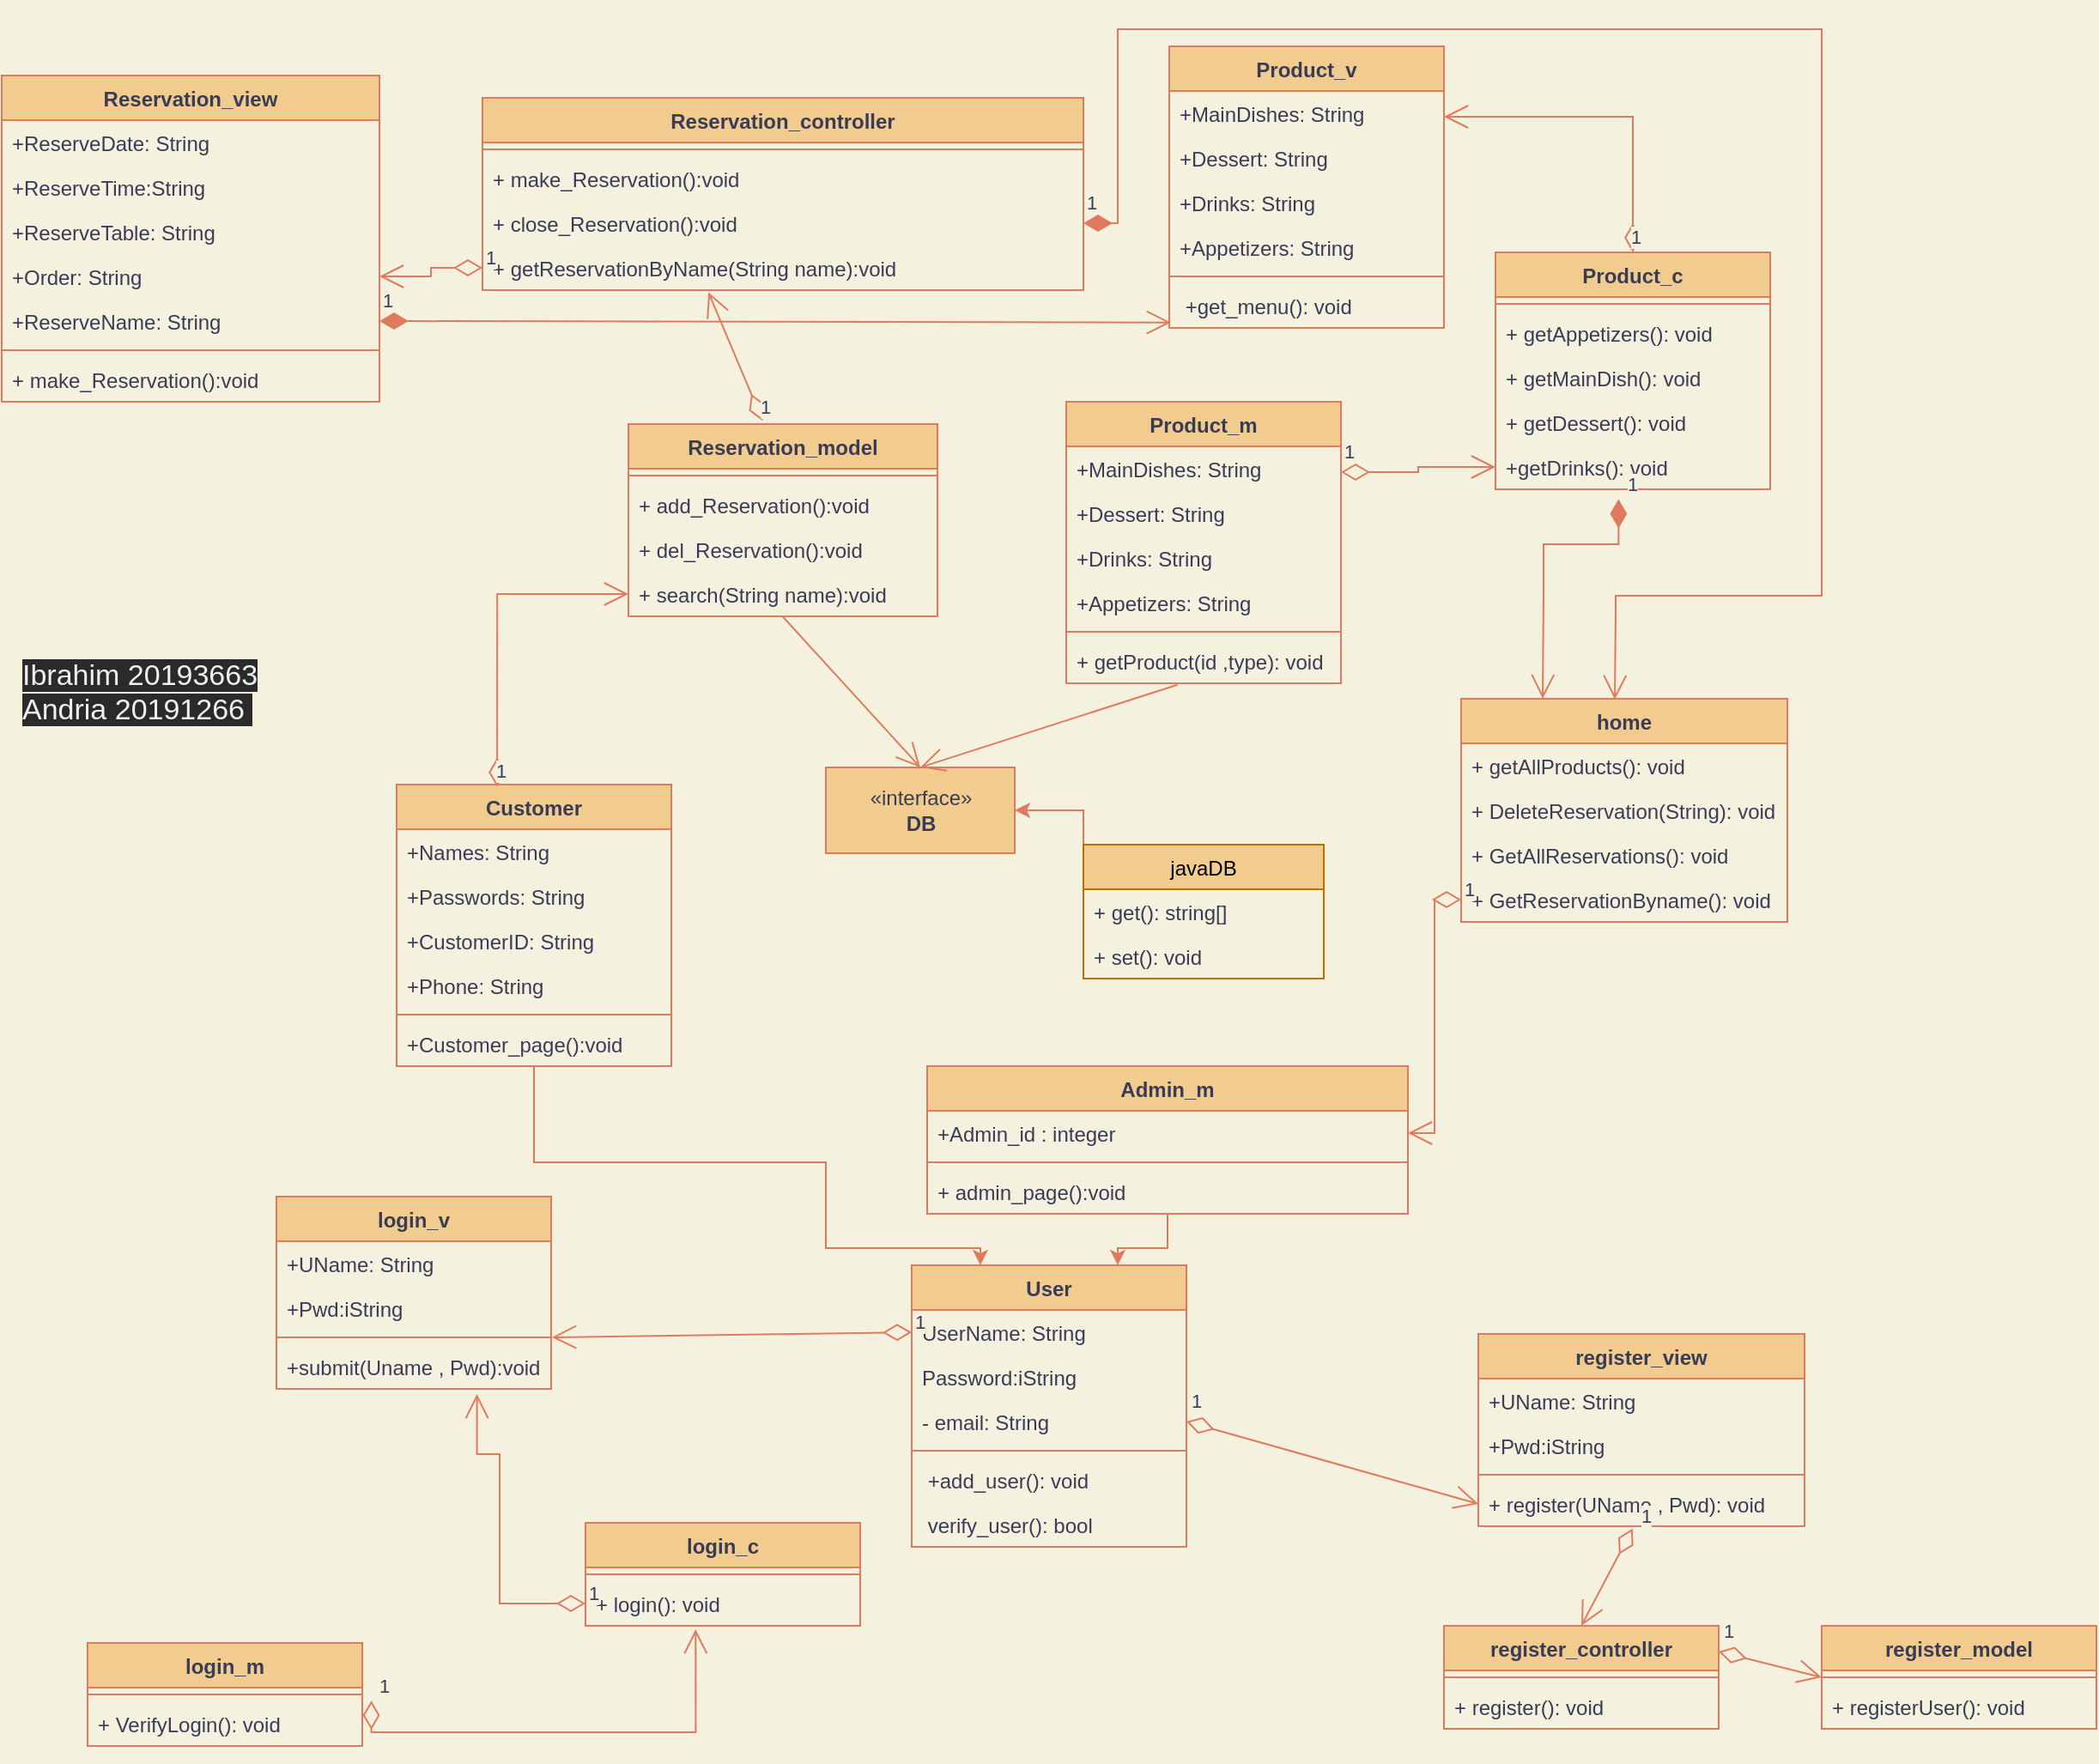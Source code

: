 <mxfile version="20.6.2" type="device" pages="2"><diagram id="dgSoinFTyJEz4b9by2e3" name="mvc"><mxGraphModel dx="1024" dy="604" grid="1" gridSize="10" guides="1" tooltips="1" connect="1" arrows="1" fold="1" page="1" pageScale="1" pageWidth="850" pageHeight="1100" background="#F4F1DE" math="0" shadow="0"><root><mxCell id="0"/><mxCell id="1" parent="0"/><mxCell id="fP-qRC1157iJDRtmXdRW-1" value="login_c" style="swimlane;fontStyle=1;align=center;verticalAlign=top;childLayout=stackLayout;horizontal=1;startSize=26;horizontalStack=0;resizeParent=1;resizeParentMax=0;resizeLast=0;collapsible=1;marginBottom=0;fillColor=#F2CC8F;strokeColor=#E07A5F;fontColor=#393C56;" parent="1" vertex="1"><mxGeometry x="360" y="890" width="160" height="60" as="geometry"/></mxCell><mxCell id="fP-qRC1157iJDRtmXdRW-3" value="" style="line;strokeWidth=1;fillColor=none;align=left;verticalAlign=middle;spacingTop=-1;spacingLeft=3;spacingRight=3;rotatable=0;labelPosition=right;points=[];portConstraint=eastwest;strokeColor=#E07A5F;labelBackgroundColor=#F4F1DE;fontColor=#393C56;" parent="fP-qRC1157iJDRtmXdRW-1" vertex="1"><mxGeometry y="26" width="160" height="8" as="geometry"/></mxCell><mxCell id="DB3bGlSYx9ZQvv_cbusi-3" value="+ login(): void" style="text;strokeColor=none;fillColor=none;align=left;verticalAlign=top;spacingLeft=4;spacingRight=4;overflow=hidden;rotatable=0;points=[[0,0.5],[1,0.5]];portConstraint=eastwest;fontColor=#393C56;" parent="fP-qRC1157iJDRtmXdRW-1" vertex="1"><mxGeometry y="34" width="160" height="26" as="geometry"/></mxCell><mxCell id="m4xk1416F9turk3HV130-75" style="edgeStyle=orthogonalEdgeStyle;rounded=0;orthogonalLoop=1;jettySize=auto;html=1;entryX=0.75;entryY=0;entryDx=0;entryDy=0;labelBackgroundColor=#F4F1DE;strokeColor=#E07A5F;fontColor=#393C56;" parent="1" source="fP-qRC1157iJDRtmXdRW-8" target="m4xk1416F9turk3HV130-52" edge="1"><mxGeometry relative="1" as="geometry"/></mxCell><mxCell id="fP-qRC1157iJDRtmXdRW-8" value="Admin_m" style="swimlane;fontStyle=1;align=center;verticalAlign=top;childLayout=stackLayout;horizontal=1;startSize=26;horizontalStack=0;resizeParent=1;resizeParentMax=0;resizeLast=0;collapsible=1;marginBottom=0;fillColor=#F2CC8F;strokeColor=#E07A5F;fontColor=#393C56;" parent="1" vertex="1"><mxGeometry x="559" y="624" width="280" height="86" as="geometry"/></mxCell><mxCell id="fP-qRC1157iJDRtmXdRW-9" value="+Admin_id : integer" style="text;strokeColor=none;fillColor=none;align=left;verticalAlign=top;spacingLeft=4;spacingRight=4;overflow=hidden;rotatable=0;points=[[0,0.5],[1,0.5]];portConstraint=eastwest;fontColor=#393C56;" parent="fP-qRC1157iJDRtmXdRW-8" vertex="1"><mxGeometry y="26" width="280" height="26" as="geometry"/></mxCell><mxCell id="fP-qRC1157iJDRtmXdRW-12" value="" style="line;strokeWidth=1;fillColor=none;align=left;verticalAlign=middle;spacingTop=-1;spacingLeft=3;spacingRight=3;rotatable=0;labelPosition=right;points=[];portConstraint=eastwest;strokeColor=#E07A5F;labelBackgroundColor=#F4F1DE;fontColor=#393C56;" parent="fP-qRC1157iJDRtmXdRW-8" vertex="1"><mxGeometry y="52" width="280" height="8" as="geometry"/></mxCell><mxCell id="m4xk1416F9turk3HV130-85" value="+ admin_page():void" style="text;strokeColor=none;fillColor=none;align=left;verticalAlign=top;spacingLeft=4;spacingRight=4;overflow=hidden;rotatable=0;points=[[0,0.5],[1,0.5]];portConstraint=eastwest;fontColor=#393C56;" parent="fP-qRC1157iJDRtmXdRW-8" vertex="1"><mxGeometry y="60" width="280" height="26" as="geometry"/></mxCell><mxCell id="DB3bGlSYx9ZQvv_cbusi-6" value="home" style="swimlane;fontStyle=1;align=center;verticalAlign=top;childLayout=stackLayout;horizontal=1;startSize=26;horizontalStack=0;resizeParent=1;resizeParentMax=0;resizeLast=0;collapsible=1;marginBottom=0;fillColor=#F2CC8F;strokeColor=#E07A5F;fontColor=#393C56;" parent="1" vertex="1"><mxGeometry x="870" y="410" width="190" height="130" as="geometry"/></mxCell><mxCell id="DB3bGlSYx9ZQvv_cbusi-11" value="+ getAllProducts(): void" style="text;strokeColor=none;fillColor=none;align=left;verticalAlign=top;spacingLeft=4;spacingRight=4;overflow=hidden;rotatable=0;points=[[0,0.5],[1,0.5]];portConstraint=eastwest;fontColor=#393C56;" parent="DB3bGlSYx9ZQvv_cbusi-6" vertex="1"><mxGeometry y="26" width="190" height="26" as="geometry"/></mxCell><mxCell id="DB3bGlSYx9ZQvv_cbusi-12" value="+ DeleteReservation(String): void" style="text;strokeColor=none;fillColor=none;align=left;verticalAlign=top;spacingLeft=4;spacingRight=4;overflow=hidden;rotatable=0;points=[[0,0.5],[1,0.5]];portConstraint=eastwest;fontColor=#393C56;" parent="DB3bGlSYx9ZQvv_cbusi-6" vertex="1"><mxGeometry y="52" width="190" height="26" as="geometry"/></mxCell><mxCell id="DB3bGlSYx9ZQvv_cbusi-13" value="+ GetAllReservations(): void" style="text;strokeColor=none;fillColor=none;align=left;verticalAlign=top;spacingLeft=4;spacingRight=4;overflow=hidden;rotatable=0;points=[[0,0.5],[1,0.5]];portConstraint=eastwest;fontColor=#393C56;" parent="DB3bGlSYx9ZQvv_cbusi-6" vertex="1"><mxGeometry y="78" width="190" height="26" as="geometry"/></mxCell><mxCell id="DB3bGlSYx9ZQvv_cbusi-14" value="+ GetReservationByname(): void" style="text;strokeColor=none;fillColor=none;align=left;verticalAlign=top;spacingLeft=4;spacingRight=4;overflow=hidden;rotatable=0;points=[[0,0.5],[1,0.5]];portConstraint=eastwest;fontColor=#393C56;" parent="DB3bGlSYx9ZQvv_cbusi-6" vertex="1"><mxGeometry y="104" width="190" height="26" as="geometry"/></mxCell><mxCell id="DB3bGlSYx9ZQvv_cbusi-16" style="edgeStyle=none;rounded=0;orthogonalLoop=1;jettySize=auto;html=1;exitX=0.75;exitY=0;exitDx=0;exitDy=0;labelBackgroundColor=#F4F1DE;strokeColor=#E07A5F;fontColor=#393C56;" parent="1" source="fP-qRC1157iJDRtmXdRW-8" target="fP-qRC1157iJDRtmXdRW-8" edge="1"><mxGeometry relative="1" as="geometry"/></mxCell><mxCell id="DB3bGlSYx9ZQvv_cbusi-26" value="Reservation_view" style="swimlane;fontStyle=1;align=center;verticalAlign=top;childLayout=stackLayout;horizontal=1;startSize=26;horizontalStack=0;resizeParent=1;resizeParentMax=0;resizeLast=0;collapsible=1;marginBottom=0;fillColor=#F2CC8F;strokeColor=#E07A5F;fontColor=#393C56;" parent="1" vertex="1"><mxGeometry x="20" y="47" width="220" height="190" as="geometry"/></mxCell><mxCell id="DB3bGlSYx9ZQvv_cbusi-27" value="+ReserveDate: String" style="text;strokeColor=none;fillColor=none;align=left;verticalAlign=top;spacingLeft=4;spacingRight=4;overflow=hidden;rotatable=0;points=[[0,0.5],[1,0.5]];portConstraint=eastwest;fontColor=#393C56;" parent="DB3bGlSYx9ZQvv_cbusi-26" vertex="1"><mxGeometry y="26" width="220" height="26" as="geometry"/></mxCell><mxCell id="DB3bGlSYx9ZQvv_cbusi-28" value="+ReserveTime:String" style="text;strokeColor=none;fillColor=none;align=left;verticalAlign=top;spacingLeft=4;spacingRight=4;overflow=hidden;rotatable=0;points=[[0,0.5],[1,0.5]];portConstraint=eastwest;fontColor=#393C56;" parent="DB3bGlSYx9ZQvv_cbusi-26" vertex="1"><mxGeometry y="52" width="220" height="26" as="geometry"/></mxCell><mxCell id="DB3bGlSYx9ZQvv_cbusi-29" value="+ReserveTable: String" style="text;strokeColor=none;fillColor=none;align=left;verticalAlign=top;spacingLeft=4;spacingRight=4;overflow=hidden;rotatable=0;points=[[0,0.5],[1,0.5]];portConstraint=eastwest;fontColor=#393C56;" parent="DB3bGlSYx9ZQvv_cbusi-26" vertex="1"><mxGeometry y="78" width="220" height="26" as="geometry"/></mxCell><mxCell id="DB3bGlSYx9ZQvv_cbusi-35" value="+Order: String" style="text;strokeColor=none;fillColor=none;align=left;verticalAlign=top;spacingLeft=4;spacingRight=4;overflow=hidden;rotatable=0;points=[[0,0.5],[1,0.5]];portConstraint=eastwest;fontColor=#393C56;" parent="DB3bGlSYx9ZQvv_cbusi-26" vertex="1"><mxGeometry y="104" width="220" height="26" as="geometry"/></mxCell><mxCell id="DB3bGlSYx9ZQvv_cbusi-36" value="+ReserveName: String" style="text;strokeColor=none;fillColor=none;align=left;verticalAlign=top;spacingLeft=4;spacingRight=4;overflow=hidden;rotatable=0;points=[[0,0.5],[1,0.5]];portConstraint=eastwest;fontColor=#393C56;" parent="DB3bGlSYx9ZQvv_cbusi-26" vertex="1"><mxGeometry y="130" width="220" height="26" as="geometry"/></mxCell><mxCell id="DB3bGlSYx9ZQvv_cbusi-30" value="" style="line;strokeWidth=1;fillColor=none;align=left;verticalAlign=middle;spacingTop=-1;spacingLeft=3;spacingRight=3;rotatable=0;labelPosition=right;points=[];portConstraint=eastwest;strokeColor=#E07A5F;labelBackgroundColor=#F4F1DE;fontColor=#393C56;" parent="DB3bGlSYx9ZQvv_cbusi-26" vertex="1"><mxGeometry y="156" width="220" height="8" as="geometry"/></mxCell><mxCell id="IIFUDuXQ9v26tsl9T5qW-1" value="+ make_Reservation():void" style="text;strokeColor=none;fillColor=none;align=left;verticalAlign=top;spacingLeft=4;spacingRight=4;overflow=hidden;rotatable=0;points=[[0,0.5],[1,0.5]];portConstraint=eastwest;fontColor=#393C56;" parent="DB3bGlSYx9ZQvv_cbusi-26" vertex="1"><mxGeometry y="164" width="220" height="26" as="geometry"/></mxCell><mxCell id="DB3bGlSYx9ZQvv_cbusi-47" value="Product_v" style="swimlane;fontStyle=1;align=center;verticalAlign=top;childLayout=stackLayout;horizontal=1;startSize=26;horizontalStack=0;resizeParent=1;resizeParentMax=0;resizeLast=0;collapsible=1;marginBottom=0;fillColor=#F2CC8F;strokeColor=#E07A5F;fontColor=#393C56;" parent="1" vertex="1"><mxGeometry x="700" y="30" width="160" height="164" as="geometry"/></mxCell><mxCell id="u__I0VumuDtUbH4u0Sj2-2" value="+MainDishes: String" style="text;strokeColor=none;fillColor=none;align=left;verticalAlign=top;spacingLeft=4;spacingRight=4;overflow=hidden;rotatable=0;points=[[0,0.5],[1,0.5]];portConstraint=eastwest;fontColor=#393C56;" parent="DB3bGlSYx9ZQvv_cbusi-47" vertex="1"><mxGeometry y="26" width="160" height="26" as="geometry"/></mxCell><mxCell id="u__I0VumuDtUbH4u0Sj2-5" value="+Dessert: String" style="text;strokeColor=none;fillColor=none;align=left;verticalAlign=top;spacingLeft=4;spacingRight=4;overflow=hidden;rotatable=0;points=[[0,0.5],[1,0.5]];portConstraint=eastwest;fontColor=#393C56;" parent="DB3bGlSYx9ZQvv_cbusi-47" vertex="1"><mxGeometry y="52" width="160" height="26" as="geometry"/></mxCell><mxCell id="u__I0VumuDtUbH4u0Sj2-4" value="+Drinks: String" style="text;strokeColor=none;fillColor=none;align=left;verticalAlign=top;spacingLeft=4;spacingRight=4;overflow=hidden;rotatable=0;points=[[0,0.5],[1,0.5]];portConstraint=eastwest;fontColor=#393C56;" parent="DB3bGlSYx9ZQvv_cbusi-47" vertex="1"><mxGeometry y="78" width="160" height="26" as="geometry"/></mxCell><mxCell id="u__I0VumuDtUbH4u0Sj2-3" value="+Appetizers: String" style="text;strokeColor=none;fillColor=none;align=left;verticalAlign=top;spacingLeft=4;spacingRight=4;overflow=hidden;rotatable=0;points=[[0,0.5],[1,0.5]];portConstraint=eastwest;fontColor=#393C56;" parent="DB3bGlSYx9ZQvv_cbusi-47" vertex="1"><mxGeometry y="104" width="160" height="26" as="geometry"/></mxCell><mxCell id="DB3bGlSYx9ZQvv_cbusi-51" value="" style="line;strokeWidth=1;fillColor=none;align=left;verticalAlign=middle;spacingTop=-1;spacingLeft=3;spacingRight=3;rotatable=0;labelPosition=right;points=[];portConstraint=eastwest;strokeColor=#E07A5F;labelBackgroundColor=#F4F1DE;fontColor=#393C56;" parent="DB3bGlSYx9ZQvv_cbusi-47" vertex="1"><mxGeometry y="130" width="160" height="8" as="geometry"/></mxCell><mxCell id="DB3bGlSYx9ZQvv_cbusi-53" value=" +get_menu(): void" style="text;strokeColor=none;fillColor=none;align=left;verticalAlign=top;spacingLeft=4;spacingRight=4;overflow=hidden;rotatable=0;points=[[0,0.5],[1,0.5]];portConstraint=eastwest;fontColor=#393C56;" parent="DB3bGlSYx9ZQvv_cbusi-47" vertex="1"><mxGeometry y="138" width="160" height="26" as="geometry"/></mxCell><mxCell id="m4xk1416F9turk3HV130-74" style="edgeStyle=orthogonalEdgeStyle;rounded=0;orthogonalLoop=1;jettySize=auto;html=1;entryX=0.25;entryY=0;entryDx=0;entryDy=0;labelBackgroundColor=#F4F1DE;strokeColor=#E07A5F;fontColor=#393C56;" parent="1" source="DB3bGlSYx9ZQvv_cbusi-58" target="m4xk1416F9turk3HV130-52" edge="1"><mxGeometry relative="1" as="geometry"><Array as="points"><mxPoint x="330" y="680"/><mxPoint x="500" y="680"/><mxPoint x="500" y="730"/><mxPoint x="590" y="730"/></Array></mxGeometry></mxCell><mxCell id="DB3bGlSYx9ZQvv_cbusi-58" value="Customer" style="swimlane;fontStyle=1;align=center;verticalAlign=top;childLayout=stackLayout;horizontal=1;startSize=26;horizontalStack=0;resizeParent=1;resizeParentMax=0;resizeLast=0;collapsible=1;marginBottom=0;fillColor=#F2CC8F;strokeColor=#E07A5F;fontColor=#393C56;" parent="1" vertex="1"><mxGeometry x="250" y="460" width="160" height="164" as="geometry"><mxRectangle x="570" y="370" width="100" height="30" as="alternateBounds"/></mxGeometry></mxCell><mxCell id="DB3bGlSYx9ZQvv_cbusi-59" value="+Names: String" style="text;strokeColor=none;fillColor=none;align=left;verticalAlign=top;spacingLeft=4;spacingRight=4;overflow=hidden;rotatable=0;points=[[0,0.5],[1,0.5]];portConstraint=eastwest;fontColor=#393C56;" parent="DB3bGlSYx9ZQvv_cbusi-58" vertex="1"><mxGeometry y="26" width="160" height="26" as="geometry"/></mxCell><mxCell id="DB3bGlSYx9ZQvv_cbusi-60" value="+Passwords: String" style="text;strokeColor=none;fillColor=none;align=left;verticalAlign=top;spacingLeft=4;spacingRight=4;overflow=hidden;rotatable=0;points=[[0,0.5],[1,0.5]];portConstraint=eastwest;fontColor=#393C56;" parent="DB3bGlSYx9ZQvv_cbusi-58" vertex="1"><mxGeometry y="52" width="160" height="26" as="geometry"/></mxCell><mxCell id="DB3bGlSYx9ZQvv_cbusi-61" value="+CustomerID: String" style="text;strokeColor=none;fillColor=none;align=left;verticalAlign=top;spacingLeft=4;spacingRight=4;overflow=hidden;rotatable=0;points=[[0,0.5],[1,0.5]];portConstraint=eastwest;fontColor=#393C56;" parent="DB3bGlSYx9ZQvv_cbusi-58" vertex="1"><mxGeometry y="78" width="160" height="26" as="geometry"/></mxCell><mxCell id="DB3bGlSYx9ZQvv_cbusi-62" value="+Phone: String" style="text;strokeColor=none;fillColor=none;align=left;verticalAlign=top;spacingLeft=4;spacingRight=4;overflow=hidden;rotatable=0;points=[[0,0.5],[1,0.5]];portConstraint=eastwest;fontColor=#393C56;" parent="DB3bGlSYx9ZQvv_cbusi-58" vertex="1"><mxGeometry y="104" width="160" height="26" as="geometry"/></mxCell><mxCell id="DB3bGlSYx9ZQvv_cbusi-63" value="" style="line;strokeWidth=1;fillColor=none;align=left;verticalAlign=middle;spacingTop=-1;spacingLeft=3;spacingRight=3;rotatable=0;labelPosition=right;points=[];portConstraint=eastwest;strokeColor=#E07A5F;labelBackgroundColor=#F4F1DE;fontColor=#393C56;" parent="DB3bGlSYx9ZQvv_cbusi-58" vertex="1"><mxGeometry y="130" width="160" height="8" as="geometry"/></mxCell><mxCell id="m4xk1416F9turk3HV130-86" value="+Customer_page():void" style="text;strokeColor=none;fillColor=none;align=left;verticalAlign=top;spacingLeft=4;spacingRight=4;overflow=hidden;rotatable=0;points=[[0,0.5],[1,0.5]];portConstraint=eastwest;fontColor=#393C56;" parent="DB3bGlSYx9ZQvv_cbusi-58" vertex="1"><mxGeometry y="138" width="160" height="26" as="geometry"/></mxCell><mxCell id="m4xk1416F9turk3HV130-5" value="Reservation_controller" style="swimlane;fontStyle=1;align=center;verticalAlign=top;childLayout=stackLayout;horizontal=1;startSize=26;horizontalStack=0;resizeParent=1;resizeParentMax=0;resizeLast=0;collapsible=1;marginBottom=0;fillColor=#F2CC8F;strokeColor=#E07A5F;fontColor=#393C56;" parent="1" vertex="1"><mxGeometry x="300" y="60" width="350" height="112" as="geometry"/></mxCell><mxCell id="m4xk1416F9turk3HV130-7" value="" style="line;strokeWidth=1;fillColor=none;align=left;verticalAlign=middle;spacingTop=-1;spacingLeft=3;spacingRight=3;rotatable=0;labelPosition=right;points=[];portConstraint=eastwest;strokeColor=#E07A5F;labelBackgroundColor=#F4F1DE;fontColor=#393C56;" parent="m4xk1416F9turk3HV130-5" vertex="1"><mxGeometry y="26" width="350" height="8" as="geometry"/></mxCell><mxCell id="m4xk1416F9turk3HV130-1" value="+ make_Reservation():void" style="text;strokeColor=none;fillColor=none;align=left;verticalAlign=top;spacingLeft=4;spacingRight=4;overflow=hidden;rotatable=0;points=[[0,0.5],[1,0.5]];portConstraint=eastwest;fontColor=#393C56;" parent="m4xk1416F9turk3HV130-5" vertex="1"><mxGeometry y="34" width="350" height="26" as="geometry"/></mxCell><mxCell id="m4xk1416F9turk3HV130-2" value="+ close_Reservation():void" style="text;strokeColor=none;fillColor=none;align=left;verticalAlign=top;spacingLeft=4;spacingRight=4;overflow=hidden;rotatable=0;points=[[0,0.5],[1,0.5]];portConstraint=eastwest;fontColor=#393C56;" parent="m4xk1416F9turk3HV130-5" vertex="1"><mxGeometry y="60" width="350" height="26" as="geometry"/></mxCell><mxCell id="m4xk1416F9turk3HV130-3" value="+ getReservationByName(String name):void" style="text;strokeColor=none;fillColor=none;align=left;verticalAlign=top;spacingLeft=4;spacingRight=4;overflow=hidden;rotatable=0;points=[[0,0.5],[1,0.5]];portConstraint=eastwest;fontColor=#393C56;" parent="m4xk1416F9turk3HV130-5" vertex="1"><mxGeometry y="86" width="350" height="26" as="geometry"/></mxCell><mxCell id="m4xk1416F9turk3HV130-13" value="Reservation_model" style="swimlane;fontStyle=1;align=center;verticalAlign=top;childLayout=stackLayout;horizontal=1;startSize=26;horizontalStack=0;resizeParent=1;resizeParentMax=0;resizeLast=0;collapsible=1;marginBottom=0;fillColor=#F2CC8F;strokeColor=#E07A5F;fontColor=#393C56;" parent="1" vertex="1"><mxGeometry x="385" y="250" width="180" height="112" as="geometry"/></mxCell><mxCell id="m4xk1416F9turk3HV130-14" value="" style="line;strokeWidth=1;fillColor=none;align=left;verticalAlign=middle;spacingTop=-1;spacingLeft=3;spacingRight=3;rotatable=0;labelPosition=right;points=[];portConstraint=eastwest;strokeColor=#E07A5F;labelBackgroundColor=#F4F1DE;fontColor=#393C56;" parent="m4xk1416F9turk3HV130-13" vertex="1"><mxGeometry y="26" width="180" height="8" as="geometry"/></mxCell><mxCell id="m4xk1416F9turk3HV130-16" value="+ add_Reservation():void" style="text;strokeColor=none;fillColor=none;align=left;verticalAlign=top;spacingLeft=4;spacingRight=4;overflow=hidden;rotatable=0;points=[[0,0.5],[1,0.5]];portConstraint=eastwest;fontColor=#393C56;" parent="m4xk1416F9turk3HV130-13" vertex="1"><mxGeometry y="34" width="180" height="26" as="geometry"/></mxCell><mxCell id="m4xk1416F9turk3HV130-17" value="+ del_Reservation():void" style="text;strokeColor=none;fillColor=none;align=left;verticalAlign=top;spacingLeft=4;spacingRight=4;overflow=hidden;rotatable=0;points=[[0,0.5],[1,0.5]];portConstraint=eastwest;fontColor=#393C56;" parent="m4xk1416F9turk3HV130-13" vertex="1"><mxGeometry y="60" width="180" height="26" as="geometry"/></mxCell><mxCell id="m4xk1416F9turk3HV130-18" value="+ search(String name):void" style="text;strokeColor=none;fillColor=none;align=left;verticalAlign=top;spacingLeft=4;spacingRight=4;overflow=hidden;rotatable=0;points=[[0,0.5],[1,0.5]];portConstraint=eastwest;fontColor=#393C56;" parent="m4xk1416F9turk3HV130-13" vertex="1"><mxGeometry y="86" width="180" height="26" as="geometry"/></mxCell><mxCell id="m4xk1416F9turk3HV130-25" value="Product_c" style="swimlane;fontStyle=1;align=center;verticalAlign=top;childLayout=stackLayout;horizontal=1;startSize=26;horizontalStack=0;resizeParent=1;resizeParentMax=0;resizeLast=0;collapsible=1;marginBottom=0;fillColor=#F2CC8F;strokeColor=#E07A5F;fontColor=#393C56;" parent="1" vertex="1"><mxGeometry x="890" y="150" width="160" height="138" as="geometry"/></mxCell><mxCell id="m4xk1416F9turk3HV130-30" value="" style="line;strokeWidth=1;fillColor=none;align=left;verticalAlign=middle;spacingTop=-1;spacingLeft=3;spacingRight=3;rotatable=0;labelPosition=right;points=[];portConstraint=eastwest;strokeColor=#E07A5F;labelBackgroundColor=#F4F1DE;fontColor=#393C56;" parent="m4xk1416F9turk3HV130-25" vertex="1"><mxGeometry y="26" width="160" height="8" as="geometry"/></mxCell><mxCell id="m4xk1416F9turk3HV130-31" value="+ getAppetizers(): void" style="text;strokeColor=none;fillColor=none;align=left;verticalAlign=top;spacingLeft=4;spacingRight=4;overflow=hidden;rotatable=0;points=[[0,0.5],[1,0.5]];portConstraint=eastwest;fontColor=#393C56;" parent="m4xk1416F9turk3HV130-25" vertex="1"><mxGeometry y="34" width="160" height="26" as="geometry"/></mxCell><mxCell id="m4xk1416F9turk3HV130-32" value="+ getMainDish(): void" style="text;strokeColor=none;fillColor=none;align=left;verticalAlign=top;spacingLeft=4;spacingRight=4;overflow=hidden;rotatable=0;points=[[0,0.5],[1,0.5]];portConstraint=eastwest;fontColor=#393C56;" parent="m4xk1416F9turk3HV130-25" vertex="1"><mxGeometry y="60" width="160" height="26" as="geometry"/></mxCell><mxCell id="m4xk1416F9turk3HV130-33" value="+ getDessert(): void" style="text;strokeColor=none;fillColor=none;align=left;verticalAlign=top;spacingLeft=4;spacingRight=4;overflow=hidden;rotatable=0;points=[[0,0.5],[1,0.5]];portConstraint=eastwest;fontColor=#393C56;" parent="m4xk1416F9turk3HV130-25" vertex="1"><mxGeometry y="86" width="160" height="26" as="geometry"/></mxCell><mxCell id="m4xk1416F9turk3HV130-34" value="+getDrinks(): void" style="text;strokeColor=none;fillColor=none;align=left;verticalAlign=top;spacingLeft=4;spacingRight=4;overflow=hidden;rotatable=0;points=[[0,0.5],[1,0.5]];portConstraint=eastwest;fontColor=#393C56;" parent="m4xk1416F9turk3HV130-25" vertex="1"><mxGeometry y="112" width="160" height="26" as="geometry"/></mxCell><mxCell id="m4xk1416F9turk3HV130-46" value="Product_m" style="swimlane;fontStyle=1;align=center;verticalAlign=top;childLayout=stackLayout;horizontal=1;startSize=26;horizontalStack=0;resizeParent=1;resizeParentMax=0;resizeLast=0;collapsible=1;marginBottom=0;fillColor=#F2CC8F;strokeColor=#E07A5F;fontColor=#393C56;" parent="1" vertex="1"><mxGeometry x="640" y="237" width="160" height="164" as="geometry"/></mxCell><mxCell id="JfVvYLP9XVZDW9AdcnMH-14" value="+MainDishes: String" style="text;strokeColor=none;fillColor=none;align=left;verticalAlign=top;spacingLeft=4;spacingRight=4;overflow=hidden;rotatable=0;points=[[0,0.5],[1,0.5]];portConstraint=eastwest;fontColor=#393C56;" parent="m4xk1416F9turk3HV130-46" vertex="1"><mxGeometry y="26" width="160" height="26" as="geometry"/></mxCell><mxCell id="JfVvYLP9XVZDW9AdcnMH-15" value="+Dessert: String" style="text;strokeColor=none;fillColor=none;align=left;verticalAlign=top;spacingLeft=4;spacingRight=4;overflow=hidden;rotatable=0;points=[[0,0.5],[1,0.5]];portConstraint=eastwest;fontColor=#393C56;" parent="m4xk1416F9turk3HV130-46" vertex="1"><mxGeometry y="52" width="160" height="26" as="geometry"/></mxCell><mxCell id="JfVvYLP9XVZDW9AdcnMH-16" value="+Drinks: String" style="text;strokeColor=none;fillColor=none;align=left;verticalAlign=top;spacingLeft=4;spacingRight=4;overflow=hidden;rotatable=0;points=[[0,0.5],[1,0.5]];portConstraint=eastwest;fontColor=#393C56;" parent="m4xk1416F9turk3HV130-46" vertex="1"><mxGeometry y="78" width="160" height="26" as="geometry"/></mxCell><mxCell id="JfVvYLP9XVZDW9AdcnMH-17" value="+Appetizers: String" style="text;strokeColor=none;fillColor=none;align=left;verticalAlign=top;spacingLeft=4;spacingRight=4;overflow=hidden;rotatable=0;points=[[0,0.5],[1,0.5]];portConstraint=eastwest;fontColor=#393C56;" parent="m4xk1416F9turk3HV130-46" vertex="1"><mxGeometry y="104" width="160" height="26" as="geometry"/></mxCell><mxCell id="m4xk1416F9turk3HV130-47" value="" style="line;strokeWidth=1;fillColor=none;align=left;verticalAlign=middle;spacingTop=-1;spacingLeft=3;spacingRight=3;rotatable=0;labelPosition=right;points=[];portConstraint=eastwest;strokeColor=#E07A5F;labelBackgroundColor=#F4F1DE;fontColor=#393C56;" parent="m4xk1416F9turk3HV130-46" vertex="1"><mxGeometry y="130" width="160" height="8" as="geometry"/></mxCell><mxCell id="m4xk1416F9turk3HV130-48" value="+ getProduct(id ,type): void" style="text;strokeColor=none;fillColor=none;align=left;verticalAlign=top;spacingLeft=4;spacingRight=4;overflow=hidden;rotatable=0;points=[[0,0.5],[1,0.5]];portConstraint=eastwest;fontColor=#393C56;" parent="m4xk1416F9turk3HV130-46" vertex="1"><mxGeometry y="138" width="160" height="26" as="geometry"/></mxCell><mxCell id="m4xk1416F9turk3HV130-52" value="User" style="swimlane;fontStyle=1;align=center;verticalAlign=top;childLayout=stackLayout;horizontal=1;startSize=26;horizontalStack=0;resizeParent=1;resizeParentMax=0;resizeLast=0;collapsible=1;marginBottom=0;fillColor=#F2CC8F;strokeColor=#E07A5F;fontColor=#393C56;" parent="1" vertex="1"><mxGeometry x="550" y="740" width="160" height="164" as="geometry"/></mxCell><mxCell id="m4xk1416F9turk3HV130-53" value="UserName: String" style="text;strokeColor=none;fillColor=none;align=left;verticalAlign=top;spacingLeft=4;spacingRight=4;overflow=hidden;rotatable=0;points=[[0,0.5],[1,0.5]];portConstraint=eastwest;fontColor=#393C56;" parent="m4xk1416F9turk3HV130-52" vertex="1"><mxGeometry y="26" width="160" height="26" as="geometry"/></mxCell><mxCell id="m4xk1416F9turk3HV130-54" value="Password:iString" style="text;strokeColor=none;fillColor=none;align=left;verticalAlign=top;spacingLeft=4;spacingRight=4;overflow=hidden;rotatable=0;points=[[0,0.5],[1,0.5]];portConstraint=eastwest;fontColor=#393C56;" parent="m4xk1416F9turk3HV130-52" vertex="1"><mxGeometry y="52" width="160" height="26" as="geometry"/></mxCell><mxCell id="m4xk1416F9turk3HV130-55" value="- email: String" style="text;strokeColor=none;fillColor=none;align=left;verticalAlign=top;spacingLeft=4;spacingRight=4;overflow=hidden;rotatable=0;points=[[0,0.5],[1,0.5]];portConstraint=eastwest;fontColor=#393C56;" parent="m4xk1416F9turk3HV130-52" vertex="1"><mxGeometry y="78" width="160" height="26" as="geometry"/></mxCell><mxCell id="m4xk1416F9turk3HV130-56" value="" style="line;strokeWidth=1;fillColor=none;align=left;verticalAlign=middle;spacingTop=-1;spacingLeft=3;spacingRight=3;rotatable=0;labelPosition=right;points=[];portConstraint=eastwest;strokeColor=#E07A5F;labelBackgroundColor=#F4F1DE;fontColor=#393C56;" parent="m4xk1416F9turk3HV130-52" vertex="1"><mxGeometry y="104" width="160" height="8" as="geometry"/></mxCell><mxCell id="m4xk1416F9turk3HV130-57" value=" +add_user(): void" style="text;strokeColor=none;fillColor=none;align=left;verticalAlign=top;spacingLeft=4;spacingRight=4;overflow=hidden;rotatable=0;points=[[0,0.5],[1,0.5]];portConstraint=eastwest;fontColor=#393C56;" parent="m4xk1416F9turk3HV130-52" vertex="1"><mxGeometry y="112" width="160" height="26" as="geometry"/></mxCell><mxCell id="m4xk1416F9turk3HV130-58" value=" verify_user(): bool" style="text;strokeColor=none;fillColor=none;align=left;verticalAlign=top;spacingLeft=4;spacingRight=4;overflow=hidden;rotatable=0;points=[[0,0.5],[1,0.5]];portConstraint=eastwest;fontColor=#393C56;" parent="m4xk1416F9turk3HV130-52" vertex="1"><mxGeometry y="138" width="160" height="26" as="geometry"/></mxCell><mxCell id="m4xk1416F9turk3HV130-61" value="login_v" style="swimlane;fontStyle=1;align=center;verticalAlign=top;childLayout=stackLayout;horizontal=1;startSize=26;horizontalStack=0;resizeParent=1;resizeParentMax=0;resizeLast=0;collapsible=1;marginBottom=0;fillColor=#F2CC8F;strokeColor=#E07A5F;fontColor=#393C56;" parent="1" vertex="1"><mxGeometry x="180" y="700" width="160" height="112" as="geometry"/></mxCell><mxCell id="m4xk1416F9turk3HV130-62" value="+UName: String" style="text;strokeColor=none;fillColor=none;align=left;verticalAlign=top;spacingLeft=4;spacingRight=4;overflow=hidden;rotatable=0;points=[[0,0.5],[1,0.5]];portConstraint=eastwest;fontColor=#393C56;" parent="m4xk1416F9turk3HV130-61" vertex="1"><mxGeometry y="26" width="160" height="26" as="geometry"/></mxCell><mxCell id="m4xk1416F9turk3HV130-63" value="+Pwd:iString" style="text;strokeColor=none;fillColor=none;align=left;verticalAlign=top;spacingLeft=4;spacingRight=4;overflow=hidden;rotatable=0;points=[[0,0.5],[1,0.5]];portConstraint=eastwest;fontColor=#393C56;" parent="m4xk1416F9turk3HV130-61" vertex="1"><mxGeometry y="52" width="160" height="26" as="geometry"/></mxCell><mxCell id="m4xk1416F9turk3HV130-65" value="" style="line;strokeWidth=1;fillColor=none;align=left;verticalAlign=middle;spacingTop=-1;spacingLeft=3;spacingRight=3;rotatable=0;labelPosition=right;points=[];portConstraint=eastwest;strokeColor=#E07A5F;labelBackgroundColor=#F4F1DE;fontColor=#393C56;" parent="m4xk1416F9turk3HV130-61" vertex="1"><mxGeometry y="78" width="160" height="8" as="geometry"/></mxCell><mxCell id="m4xk1416F9turk3HV130-70" value="+submit(Uname , Pwd):void" style="text;strokeColor=none;fillColor=none;align=left;verticalAlign=top;spacingLeft=4;spacingRight=4;overflow=hidden;rotatable=0;points=[[0,0.5],[1,0.5]];portConstraint=eastwest;fontColor=#393C56;" parent="m4xk1416F9turk3HV130-61" vertex="1"><mxGeometry y="86" width="160" height="26" as="geometry"/></mxCell><mxCell id="m4xk1416F9turk3HV130-72" value="1" style="endArrow=open;html=1;endSize=12;startArrow=diamondThin;startSize=14;startFill=0;align=left;verticalAlign=bottom;rounded=0;entryX=0.73;entryY=1.115;entryDx=0;entryDy=0;exitX=0;exitY=0.5;exitDx=0;exitDy=0;entryPerimeter=0;edgeStyle=orthogonalEdgeStyle;labelBackgroundColor=#F4F1DE;strokeColor=#E07A5F;fontColor=#393C56;" parent="1" target="m4xk1416F9turk3HV130-70" edge="1"><mxGeometry x="-1" y="3" relative="1" as="geometry"><mxPoint x="360" y="937.0" as="sourcePoint"/><mxPoint x="309.44" y="838.832" as="targetPoint"/><Array as="points"><mxPoint x="310" y="937"/><mxPoint x="310" y="850"/><mxPoint x="297" y="850"/></Array></mxGeometry></mxCell><mxCell id="m4xk1416F9turk3HV130-73" value="1" style="endArrow=open;html=1;endSize=12;startArrow=diamondThin;startSize=14;startFill=0;align=left;verticalAlign=bottom;rounded=0;exitX=0;exitY=0.5;exitDx=0;exitDy=0;entryX=1.003;entryY=-0.154;entryDx=0;entryDy=0;entryPerimeter=0;labelBackgroundColor=#F4F1DE;strokeColor=#E07A5F;fontColor=#393C56;" parent="1" source="m4xk1416F9turk3HV130-53" target="m4xk1416F9turk3HV130-70" edge="1"><mxGeometry x="-1" y="3" relative="1" as="geometry"><mxPoint x="270" y="640" as="sourcePoint"/><mxPoint x="430" y="640" as="targetPoint"/></mxGeometry></mxCell><mxCell id="m4xk1416F9turk3HV130-76" value="1" style="endArrow=open;html=1;endSize=12;startArrow=diamondThin;startSize=14;startFill=1;align=left;verticalAlign=bottom;rounded=0;exitX=1;exitY=0.5;exitDx=0;exitDy=0;entryX=0.006;entryY=0.879;entryDx=0;entryDy=0;entryPerimeter=0;labelBackgroundColor=#F4F1DE;strokeColor=#E07A5F;fontColor=#393C56;" parent="1" source="DB3bGlSYx9ZQvv_cbusi-36" target="DB3bGlSYx9ZQvv_cbusi-53" edge="1"><mxGeometry x="-1" y="3" relative="1" as="geometry"><mxPoint x="660" y="320" as="sourcePoint"/><mxPoint x="700" y="180" as="targetPoint"/></mxGeometry></mxCell><mxCell id="m4xk1416F9turk3HV130-78" value="1" style="endArrow=open;html=1;endSize=12;startArrow=diamondThin;startSize=14;startFill=0;edgeStyle=orthogonalEdgeStyle;align=left;verticalAlign=bottom;rounded=0;entryX=1;entryY=0.25;entryDx=0;entryDy=0;exitX=0.5;exitY=0;exitDx=0;exitDy=0;labelBackgroundColor=#F4F1DE;strokeColor=#E07A5F;fontColor=#393C56;" parent="1" source="m4xk1416F9turk3HV130-25" target="DB3bGlSYx9ZQvv_cbusi-47" edge="1"><mxGeometry x="-1" y="3" relative="1" as="geometry"><mxPoint x="660" y="320" as="sourcePoint"/><mxPoint x="820" y="320" as="targetPoint"/></mxGeometry></mxCell><mxCell id="m4xk1416F9turk3HV130-79" value="1" style="endArrow=open;html=1;endSize=12;startArrow=diamondThin;startSize=14;startFill=0;edgeStyle=orthogonalEdgeStyle;align=left;verticalAlign=bottom;rounded=0;exitX=1;exitY=0.25;exitDx=0;exitDy=0;entryX=0;entryY=0.5;entryDx=0;entryDy=0;labelBackgroundColor=#F4F1DE;strokeColor=#E07A5F;fontColor=#393C56;" parent="1" source="m4xk1416F9turk3HV130-46" target="m4xk1416F9turk3HV130-34" edge="1"><mxGeometry x="-1" y="3" relative="1" as="geometry"><mxPoint x="1030" y="333" as="sourcePoint"/><mxPoint x="930" y="280" as="targetPoint"/></mxGeometry></mxCell><mxCell id="m4xk1416F9turk3HV130-80" value="1" style="endArrow=open;html=1;endSize=12;startArrow=diamondThin;startSize=14;startFill=0;edgeStyle=orthogonalEdgeStyle;align=left;verticalAlign=bottom;rounded=0;exitX=0.366;exitY=0.008;exitDx=0;exitDy=0;exitPerimeter=0;labelBackgroundColor=#F4F1DE;strokeColor=#E07A5F;fontColor=#393C56;" parent="1" source="DB3bGlSYx9ZQvv_cbusi-58" target="m4xk1416F9turk3HV130-18" edge="1"><mxGeometry x="-1" y="3" relative="1" as="geometry"><mxPoint x="590" y="470" as="sourcePoint"/><mxPoint x="750" y="470" as="targetPoint"/></mxGeometry></mxCell><mxCell id="m4xk1416F9turk3HV130-81" value="1" style="endArrow=open;html=1;endSize=12;startArrow=diamondThin;startSize=14;startFill=0;align=left;verticalAlign=bottom;rounded=0;entryX=0.376;entryY=1.048;entryDx=0;entryDy=0;entryPerimeter=0;exitX=0.434;exitY=-0.017;exitDx=0;exitDy=0;exitPerimeter=0;labelBackgroundColor=#F4F1DE;strokeColor=#E07A5F;fontColor=#393C56;" parent="1" source="m4xk1416F9turk3HV130-13" target="m4xk1416F9turk3HV130-3" edge="1"><mxGeometry x="-1" y="3" relative="1" as="geometry"><mxPoint x="334.34" y="351.144" as="sourcePoint"/><mxPoint x="300" y="172.002" as="targetPoint"/></mxGeometry></mxCell><mxCell id="m4xk1416F9turk3HV130-83" value="1" style="endArrow=open;html=1;endSize=12;startArrow=diamondThin;startSize=14;startFill=0;align=left;verticalAlign=bottom;rounded=0;entryX=1;entryY=0.5;entryDx=0;entryDy=0;exitX=0;exitY=0.5;exitDx=0;exitDy=0;edgeStyle=orthogonalEdgeStyle;labelBackgroundColor=#F4F1DE;strokeColor=#E07A5F;fontColor=#393C56;" parent="1" source="m4xk1416F9turk3HV130-3" target="DB3bGlSYx9ZQvv_cbusi-35" edge="1"><mxGeometry x="-1" y="3" relative="1" as="geometry"><mxPoint x="300" y="270" as="sourcePoint"/><mxPoint x="268.48" y="195.152" as="targetPoint"/></mxGeometry></mxCell><mxCell id="m4xk1416F9turk3HV130-87" value="1" style="endArrow=open;html=1;endSize=12;startArrow=diamondThin;startSize=14;startFill=0;edgeStyle=orthogonalEdgeStyle;align=left;verticalAlign=bottom;rounded=0;entryX=1;entryY=0.5;entryDx=0;entryDy=0;exitX=0;exitY=0.5;exitDx=0;exitDy=0;labelBackgroundColor=#F4F1DE;strokeColor=#E07A5F;fontColor=#393C56;" parent="1" source="DB3bGlSYx9ZQvv_cbusi-14" target="fP-qRC1157iJDRtmXdRW-9" edge="1"><mxGeometry x="-1" y="3" relative="1" as="geometry"><mxPoint x="840" y="640" as="sourcePoint"/><mxPoint x="1000" y="640" as="targetPoint"/></mxGeometry></mxCell><mxCell id="m4xk1416F9turk3HV130-88" value="1" style="endArrow=open;html=1;endSize=12;startArrow=diamondThin;startSize=14;startFill=1;edgeStyle=orthogonalEdgeStyle;align=left;verticalAlign=bottom;rounded=0;entryX=0.25;entryY=0;entryDx=0;entryDy=0;exitX=0.448;exitY=1.221;exitDx=0;exitDy=0;exitPerimeter=0;labelBackgroundColor=#F4F1DE;strokeColor=#E07A5F;fontColor=#393C56;" parent="1" source="m4xk1416F9turk3HV130-34" target="DB3bGlSYx9ZQvv_cbusi-6" edge="1"><mxGeometry x="-1" y="3" relative="1" as="geometry"><mxPoint x="690" y="500" as="sourcePoint"/><mxPoint x="850" y="500" as="targetPoint"/><Array as="points"><mxPoint x="962" y="320"/><mxPoint x="918" y="320"/><mxPoint x="918" y="349"/></Array></mxGeometry></mxCell><mxCell id="mJ5xnafwhiTYzRXdkkcq-1" value="login_m" style="swimlane;fontStyle=1;align=center;verticalAlign=top;childLayout=stackLayout;horizontal=1;startSize=26;horizontalStack=0;resizeParent=1;resizeParentMax=0;resizeLast=0;collapsible=1;marginBottom=0;fillColor=#F2CC8F;strokeColor=#E07A5F;fontColor=#393C56;" parent="1" vertex="1"><mxGeometry x="70" y="960" width="160" height="60" as="geometry"/></mxCell><mxCell id="mJ5xnafwhiTYzRXdkkcq-2" value="" style="line;strokeWidth=1;fillColor=none;align=left;verticalAlign=middle;spacingTop=-1;spacingLeft=3;spacingRight=3;rotatable=0;labelPosition=right;points=[];portConstraint=eastwest;strokeColor=#E07A5F;labelBackgroundColor=#F4F1DE;fontColor=#393C56;" parent="mJ5xnafwhiTYzRXdkkcq-1" vertex="1"><mxGeometry y="26" width="160" height="8" as="geometry"/></mxCell><mxCell id="mJ5xnafwhiTYzRXdkkcq-4" value="+ VerifyLogin(): void" style="text;strokeColor=none;fillColor=none;align=left;verticalAlign=top;spacingLeft=4;spacingRight=4;overflow=hidden;rotatable=0;points=[[0,0.5],[1,0.5]];portConstraint=eastwest;fontColor=#393C56;" parent="mJ5xnafwhiTYzRXdkkcq-1" vertex="1"><mxGeometry y="34" width="160" height="26" as="geometry"/></mxCell><mxCell id="mJ5xnafwhiTYzRXdkkcq-6" value="register_view" style="swimlane;fontStyle=1;align=center;verticalAlign=top;childLayout=stackLayout;horizontal=1;startSize=26;horizontalStack=0;resizeParent=1;resizeParentMax=0;resizeLast=0;collapsible=1;marginBottom=0;fillColor=#F2CC8F;strokeColor=#E07A5F;fontColor=#393C56;" parent="1" vertex="1"><mxGeometry x="880" y="780" width="190" height="112" as="geometry"/></mxCell><mxCell id="mJ5xnafwhiTYzRXdkkcq-16" value="+UName: String" style="text;strokeColor=none;fillColor=none;align=left;verticalAlign=top;spacingLeft=4;spacingRight=4;overflow=hidden;rotatable=0;points=[[0,0.5],[1,0.5]];portConstraint=eastwest;fontColor=#393C56;" parent="mJ5xnafwhiTYzRXdkkcq-6" vertex="1"><mxGeometry y="26" width="190" height="26" as="geometry"/></mxCell><mxCell id="mJ5xnafwhiTYzRXdkkcq-17" value="+Pwd:iString" style="text;strokeColor=none;fillColor=none;align=left;verticalAlign=top;spacingLeft=4;spacingRight=4;overflow=hidden;rotatable=0;points=[[0,0.5],[1,0.5]];portConstraint=eastwest;fontColor=#393C56;" parent="mJ5xnafwhiTYzRXdkkcq-6" vertex="1"><mxGeometry y="52" width="190" height="26" as="geometry"/></mxCell><mxCell id="mJ5xnafwhiTYzRXdkkcq-7" value="" style="line;strokeWidth=1;fillColor=none;align=left;verticalAlign=middle;spacingTop=-1;spacingLeft=3;spacingRight=3;rotatable=0;labelPosition=right;points=[];portConstraint=eastwest;strokeColor=#E07A5F;labelBackgroundColor=#F4F1DE;fontColor=#393C56;" parent="mJ5xnafwhiTYzRXdkkcq-6" vertex="1"><mxGeometry y="78" width="190" height="8" as="geometry"/></mxCell><mxCell id="mJ5xnafwhiTYzRXdkkcq-8" value="+ register(UName , Pwd): void" style="text;strokeColor=none;fillColor=none;align=left;verticalAlign=top;spacingLeft=4;spacingRight=4;overflow=hidden;rotatable=0;points=[[0,0.5],[1,0.5]];portConstraint=eastwest;fontColor=#393C56;" parent="mJ5xnafwhiTYzRXdkkcq-6" vertex="1"><mxGeometry y="86" width="190" height="26" as="geometry"/></mxCell><mxCell id="mJ5xnafwhiTYzRXdkkcq-10" value="1" style="endArrow=open;html=1;endSize=12;startArrow=diamondThin;startSize=14;startFill=0;align=left;verticalAlign=bottom;rounded=0;exitX=1;exitY=0.5;exitDx=0;exitDy=0;entryX=0;entryY=0.5;entryDx=0;entryDy=0;labelBackgroundColor=#F4F1DE;strokeColor=#E07A5F;fontColor=#393C56;" parent="1" source="m4xk1416F9turk3HV130-55" target="mJ5xnafwhiTYzRXdkkcq-8" edge="1"><mxGeometry x="-1" y="3" relative="1" as="geometry"><mxPoint x="774.52" y="904" as="sourcePoint"/><mxPoint x="565" y="906.996" as="targetPoint"/></mxGeometry></mxCell><mxCell id="mJ5xnafwhiTYzRXdkkcq-11" value="1" style="endArrow=open;html=1;endSize=12;startArrow=diamondThin;startSize=14;startFill=0;align=left;verticalAlign=bottom;rounded=0;entryX=0.401;entryY=1.077;entryDx=0;entryDy=0;exitX=1.033;exitY=-0.015;exitDx=0;exitDy=0;entryPerimeter=0;edgeStyle=orthogonalEdgeStyle;exitPerimeter=0;labelBackgroundColor=#F4F1DE;strokeColor=#E07A5F;fontColor=#393C56;" parent="1" source="mJ5xnafwhiTYzRXdkkcq-4" target="DB3bGlSYx9ZQvv_cbusi-3" edge="1"><mxGeometry x="-1" y="3" relative="1" as="geometry"><mxPoint x="333.23" y="1012.01" as="sourcePoint"/><mxPoint x="270.03" y="890" as="targetPoint"/><Array as="points"><mxPoint x="235" y="1012"/><mxPoint x="424" y="1012"/></Array></mxGeometry></mxCell><mxCell id="mJ5xnafwhiTYzRXdkkcq-12" value="register_model" style="swimlane;fontStyle=1;align=center;verticalAlign=top;childLayout=stackLayout;horizontal=1;startSize=26;horizontalStack=0;resizeParent=1;resizeParentMax=0;resizeLast=0;collapsible=1;marginBottom=0;fillColor=#F2CC8F;strokeColor=#E07A5F;fontColor=#393C56;" parent="1" vertex="1"><mxGeometry x="1080" y="950" width="160" height="60" as="geometry"/></mxCell><mxCell id="mJ5xnafwhiTYzRXdkkcq-13" value="" style="line;strokeWidth=1;fillColor=none;align=left;verticalAlign=middle;spacingTop=-1;spacingLeft=3;spacingRight=3;rotatable=0;labelPosition=right;points=[];portConstraint=eastwest;strokeColor=#E07A5F;labelBackgroundColor=#F4F1DE;fontColor=#393C56;" parent="mJ5xnafwhiTYzRXdkkcq-12" vertex="1"><mxGeometry y="26" width="160" height="8" as="geometry"/></mxCell><mxCell id="mJ5xnafwhiTYzRXdkkcq-14" value="+ registerUser(): void" style="text;strokeColor=none;fillColor=none;align=left;verticalAlign=top;spacingLeft=4;spacingRight=4;overflow=hidden;rotatable=0;points=[[0,0.5],[1,0.5]];portConstraint=eastwest;fontColor=#393C56;" parent="mJ5xnafwhiTYzRXdkkcq-12" vertex="1"><mxGeometry y="34" width="160" height="26" as="geometry"/></mxCell><mxCell id="mJ5xnafwhiTYzRXdkkcq-18" value="1" style="endArrow=open;html=1;endSize=12;startArrow=diamondThin;startSize=14;startFill=0;align=left;verticalAlign=bottom;rounded=0;exitX=1;exitY=0.25;exitDx=0;exitDy=0;entryX=0;entryY=0.5;entryDx=0;entryDy=0;labelBackgroundColor=#F4F1DE;strokeColor=#E07A5F;fontColor=#393C56;" parent="1" source="mJ5xnafwhiTYzRXdkkcq-19" target="mJ5xnafwhiTYzRXdkkcq-12" edge="1"><mxGeometry x="-1" y="3" relative="1" as="geometry"><mxPoint x="720" y="841" as="sourcePoint"/><mxPoint x="850" y="889" as="targetPoint"/></mxGeometry></mxCell><mxCell id="mJ5xnafwhiTYzRXdkkcq-19" value="register_controller" style="swimlane;fontStyle=1;align=center;verticalAlign=top;childLayout=stackLayout;horizontal=1;startSize=26;horizontalStack=0;resizeParent=1;resizeParentMax=0;resizeLast=0;collapsible=1;marginBottom=0;fillColor=#F2CC8F;strokeColor=#E07A5F;fontColor=#393C56;" parent="1" vertex="1"><mxGeometry x="860" y="950" width="160" height="60" as="geometry"/></mxCell><mxCell id="mJ5xnafwhiTYzRXdkkcq-20" value="" style="line;strokeWidth=1;fillColor=none;align=left;verticalAlign=middle;spacingTop=-1;spacingLeft=3;spacingRight=3;rotatable=0;labelPosition=right;points=[];portConstraint=eastwest;strokeColor=#E07A5F;labelBackgroundColor=#F4F1DE;fontColor=#393C56;" parent="mJ5xnafwhiTYzRXdkkcq-19" vertex="1"><mxGeometry y="26" width="160" height="8" as="geometry"/></mxCell><mxCell id="mJ5xnafwhiTYzRXdkkcq-21" value="+ register(): void" style="text;strokeColor=none;fillColor=none;align=left;verticalAlign=top;spacingLeft=4;spacingRight=4;overflow=hidden;rotatable=0;points=[[0,0.5],[1,0.5]];portConstraint=eastwest;fontColor=#393C56;" parent="mJ5xnafwhiTYzRXdkkcq-19" vertex="1"><mxGeometry y="34" width="160" height="26" as="geometry"/></mxCell><mxCell id="mJ5xnafwhiTYzRXdkkcq-22" value="1" style="endArrow=open;html=1;endSize=12;startArrow=diamondThin;startSize=14;startFill=0;align=left;verticalAlign=bottom;rounded=0;exitX=0.473;exitY=1.054;exitDx=0;exitDy=0;entryX=0.5;entryY=0;entryDx=0;entryDy=0;exitPerimeter=0;labelBackgroundColor=#F4F1DE;strokeColor=#E07A5F;fontColor=#393C56;" parent="1" source="mJ5xnafwhiTYzRXdkkcq-8" target="mJ5xnafwhiTYzRXdkkcq-19" edge="1"><mxGeometry x="-1" y="3" relative="1" as="geometry"><mxPoint x="980" y="975" as="sourcePoint"/><mxPoint x="1070" y="960" as="targetPoint"/></mxGeometry></mxCell><mxCell id="mJ5xnafwhiTYzRXdkkcq-23" value="1" style="endArrow=open;html=1;endSize=12;startArrow=diamondThin;startSize=14;startFill=1;edgeStyle=orthogonalEdgeStyle;align=left;verticalAlign=bottom;rounded=0;entryX=0.471;entryY=0.004;entryDx=0;entryDy=0;exitX=1;exitY=0.5;exitDx=0;exitDy=0;entryPerimeter=0;labelBackgroundColor=#F4F1DE;strokeColor=#E07A5F;fontColor=#393C56;" parent="1" source="m4xk1416F9turk3HV130-2" target="DB3bGlSYx9ZQvv_cbusi-6" edge="1"><mxGeometry x="-1" y="3" relative="1" as="geometry"><mxPoint x="971.68" y="303.746" as="sourcePoint"/><mxPoint x="927.5" y="420" as="targetPoint"/><Array as="points"><mxPoint x="670" y="133"/><mxPoint x="670" y="20"/><mxPoint x="1080" y="20"/><mxPoint x="1080" y="350"/><mxPoint x="960" y="350"/><mxPoint x="960" y="359"/></Array></mxGeometry></mxCell><mxCell id="xmb3udh8fpIhH2Pc4T1L-1" value="&lt;span style=&quot;color: rgb(240, 240, 240); font-family: Helvetica; font-size: 17px; font-style: normal; font-variant-ligatures: normal; font-variant-caps: normal; font-weight: 400; letter-spacing: normal; orphans: 2; text-align: left; text-indent: 0px; text-transform: none; widows: 2; word-spacing: 0px; -webkit-text-stroke-width: 0px; background-color: rgb(42, 42, 42); text-decoration-thickness: initial; text-decoration-style: initial; text-decoration-color: initial; float: none; display: inline !important;&quot;&gt;Ibrahim 20193663&lt;br&gt;&lt;span&gt;Andria 20191266&amp;nbsp;&lt;/span&gt;&lt;br&gt;&lt;/span&gt;" style="text;whiteSpace=wrap;html=1;fontColor=#393C56;" parent="1" vertex="1"><mxGeometry x="30" y="380" width="170" height="40" as="geometry"/></mxCell><mxCell id="JfVvYLP9XVZDW9AdcnMH-5" value="«interface»&lt;br&gt;&lt;b&gt;DB&lt;/b&gt;" style="html=1;fillColor=#F2CC8F;strokeColor=#E07A5F;fontColor=#393C56;" parent="1" vertex="1"><mxGeometry x="500" y="450" width="110" height="50" as="geometry"/></mxCell><mxCell id="JfVvYLP9XVZDW9AdcnMH-6" value="" style="endArrow=open;endFill=1;endSize=12;html=1;rounded=0;exitX=0.498;exitY=0.996;exitDx=0;exitDy=0;exitPerimeter=0;entryX=0.5;entryY=0;entryDx=0;entryDy=0;labelBackgroundColor=#F4F1DE;strokeColor=#E07A5F;fontColor=#393C56;" parent="1" source="m4xk1416F9turk3HV130-18" target="JfVvYLP9XVZDW9AdcnMH-5" edge="1"><mxGeometry width="160" relative="1" as="geometry"><mxPoint x="570" y="340" as="sourcePoint"/><mxPoint x="730" y="340" as="targetPoint"/></mxGeometry></mxCell><mxCell id="JfVvYLP9XVZDW9AdcnMH-7" value="" style="endArrow=open;endFill=1;endSize=12;html=1;rounded=0;exitX=0.405;exitY=1.034;exitDx=0;exitDy=0;exitPerimeter=0;entryX=0.5;entryY=0;entryDx=0;entryDy=0;labelBackgroundColor=#F4F1DE;strokeColor=#E07A5F;fontColor=#393C56;" parent="1" source="m4xk1416F9turk3HV130-48" target="JfVvYLP9XVZDW9AdcnMH-5" edge="1"><mxGeometry width="160" relative="1" as="geometry"><mxPoint x="484.64" y="371.896" as="sourcePoint"/><mxPoint x="530.02" y="460" as="targetPoint"/></mxGeometry></mxCell><mxCell id="JfVvYLP9XVZDW9AdcnMH-13" style="edgeStyle=orthogonalEdgeStyle;rounded=0;orthogonalLoop=1;jettySize=auto;html=1;exitX=0;exitY=0;exitDx=0;exitDy=0;entryX=1;entryY=0.5;entryDx=0;entryDy=0;labelBackgroundColor=#F4F1DE;strokeColor=#E07A5F;fontColor=#393C56;" parent="1" source="JfVvYLP9XVZDW9AdcnMH-9" target="JfVvYLP9XVZDW9AdcnMH-5" edge="1"><mxGeometry relative="1" as="geometry"/></mxCell><mxCell id="JfVvYLP9XVZDW9AdcnMH-9" value="javaDB" style="swimlane;fontStyle=0;childLayout=stackLayout;horizontal=1;startSize=26;fillColor=#F2CC8F;horizontalStack=0;resizeParent=1;resizeParentMax=0;resizeLast=0;collapsible=1;marginBottom=0;strokeColor=#BD7000;fontColor=#000000;" parent="1" vertex="1"><mxGeometry x="650" y="495" width="140" height="78" as="geometry"/></mxCell><mxCell id="JfVvYLP9XVZDW9AdcnMH-10" value="+ get(): string[]" style="text;strokeColor=none;fillColor=none;align=left;verticalAlign=top;spacingLeft=4;spacingRight=4;overflow=hidden;rotatable=0;points=[[0,0.5],[1,0.5]];portConstraint=eastwest;fontColor=#393C56;" parent="JfVvYLP9XVZDW9AdcnMH-9" vertex="1"><mxGeometry y="26" width="140" height="26" as="geometry"/></mxCell><mxCell id="JfVvYLP9XVZDW9AdcnMH-12" value="+ set(): void" style="text;strokeColor=none;fillColor=none;align=left;verticalAlign=top;spacingLeft=4;spacingRight=4;overflow=hidden;rotatable=0;points=[[0,0.5],[1,0.5]];portConstraint=eastwest;fontColor=#393C56;" parent="JfVvYLP9XVZDW9AdcnMH-9" vertex="1"><mxGeometry y="52" width="140" height="26" as="geometry"/></mxCell></root></mxGraphModel></diagram><diagram id="HmrNNRMLyCrzTpZ2JoqF" name="sec"><mxGraphModel dx="1024" dy="604" grid="1" gridSize="10" guides="1" tooltips="1" connect="1" arrows="1" fold="1" page="1" pageScale="1" pageWidth="850" pageHeight="1100" background="#F4F1DE" math="0" shadow="0"><root><mxCell id="0"/><mxCell id="1" parent="0"/><mxCell id="TZ11vGEOXtvSm4Ef301Q-1" value="" style="shape=umlLifeline;participant=umlActor;perimeter=lifelinePerimeter;whiteSpace=wrap;html=1;container=1;collapsible=0;recursiveResize=0;verticalAlign=top;spacingTop=36;outlineConnect=0;fillColor=#F2CC8F;strokeColor=#E07A5F;fontColor=#393C56;" parent="1" vertex="1"><mxGeometry x="50" y="90" width="20" height="430" as="geometry"/></mxCell><mxCell id="TZ11vGEOXtvSm4Ef301Q-2" value="" style="html=1;points=[];perimeter=orthogonalPerimeter;fillColor=#F2CC8F;strokeColor=#E07A5F;fontColor=#393C56;" parent="TZ11vGEOXtvSm4Ef301Q-1" vertex="1"><mxGeometry x="5" y="60" width="10" height="300" as="geometry"/></mxCell><mxCell id="xCskGX7YUJBsxUVOjBNA-1" value="&lt;span style=&quot;color: rgb(240, 240, 240); font-family: Helvetica; font-size: 17px; font-style: normal; font-variant-ligatures: normal; font-variant-caps: normal; font-weight: 400; letter-spacing: normal; orphans: 2; text-align: left; text-indent: 0px; text-transform: none; widows: 2; word-spacing: 0px; -webkit-text-stroke-width: 0px; background-color: rgb(42, 42, 42); text-decoration-thickness: initial; text-decoration-style: initial; text-decoration-color: initial; float: none; display: inline !important;&quot;&gt;make_Reservation()&lt;br&gt;&lt;span style=&quot;font-size:12.0pt;line-height:106%;&lt;br/&gt;font-family:&amp;quot;Calibri&amp;quot;,sans-serif;mso-ascii-theme-font:minor-latin;mso-fareast-font-family:&lt;br/&gt;Calibri;mso-fareast-theme-font:minor-latin;mso-hansi-theme-font:minor-latin;&lt;br/&gt;mso-bidi-theme-font:minor-latin;mso-ansi-language:EN-US;mso-fareast-language:&lt;br/&gt;EN-US;mso-bidi-language:AR-SA&quot;&gt;Andria 20191266&amp;nbsp;&lt;/span&gt;&lt;br&gt;&lt;/span&gt;" style="text;whiteSpace=wrap;html=1;fontColor=#393C56;" parent="1" vertex="1"><mxGeometry x="41" y="40" width="170" height="40" as="geometry"/></mxCell><mxCell id="xCskGX7YUJBsxUVOjBNA-2" value="&lt;span style=&quot;text-align: left;&quot;&gt;Reservation_v&lt;/span&gt;" style="shape=umlLifeline;perimeter=lifelinePerimeter;whiteSpace=wrap;html=1;container=1;collapsible=0;recursiveResize=0;outlineConnect=0;fillColor=#F2CC8F;strokeColor=#E07A5F;fontColor=#393C56;" parent="1" vertex="1"><mxGeometry x="180" y="90" width="160" height="450" as="geometry"/></mxCell><mxCell id="YzwcRL0akD2HVlJ-ZvI5-2" value="" style="html=1;points=[];perimeter=orthogonalPerimeter;fillColor=#F2CC8F;strokeColor=#E07A5F;fontColor=#393C56;" parent="xCskGX7YUJBsxUVOjBNA-2" vertex="1"><mxGeometry x="45" y="80" width="10" height="280" as="geometry"/></mxCell><mxCell id="JI0p_N50xJ6xZoh4AIn7-20" value="1" style="text;html=1;strokeColor=none;fillColor=none;align=center;verticalAlign=middle;whiteSpace=wrap;rounded=0;fontColor=#393C56;" parent="xCskGX7YUJBsxUVOjBNA-2" vertex="1"><mxGeometry x="-20" y="110" width="60" height="30" as="geometry"/></mxCell><mxCell id="YzwcRL0akD2HVlJ-ZvI5-3" value="&lt;span style=&quot;color: rgba(0, 0, 0, 0); font-family: monospace; font-size: 0px; text-align: start;&quot;&gt;%3CmxGraphModel%3E%3Croot%3E%3CmxCell%20id%3D%220%22%2F%3E%3CmxCell%20id%3D%221%22%20parent%3D%220%22%2F%3E%3CmxCell%20id%3D%222%22%20value%3D%22%2B%20make_Reservation()%3Avoid%22%20style%3D%22text%3BstrokeColor%3Dnone%3BfillColor%3Dnone%3Balign%3Dleft%3BverticalAlign%3Dtop%3BspacingLeft%3D4%3BspacingRight%3D4%3Boverflow%3Dhidden%3Brotatable%3D0%3Bpoints%3D%5B%5B0%2C0.5%5D%2C%5B1%2C0.5%5D%5D%3BportConstraint%3Deastwest%3B%22%20vertex%3D%221%22%20parent%3D%221%22%3E%3CmxGeometry%20x%3D%22300%22%20y%3D%2294%22%20width%3D%22350%22%20height%3D%2226%22%20as%3D%22geometry%22%2F%3E%3C%2FmxCell%3E%3C%2Froot%3E%3C%2FmxGraphModel%3Eةشسؤؤش&lt;/span&gt;" style="html=1;verticalAlign=bottom;startArrow=oval;endArrow=block;startSize=8;rounded=0;exitX=1.02;exitY=0.288;exitDx=0;exitDy=0;exitPerimeter=0;labelBackgroundColor=#F4F1DE;strokeColor=#E07A5F;fontColor=#393C56;" parent="1" source="TZ11vGEOXtvSm4Ef301Q-2" target="YzwcRL0akD2HVlJ-ZvI5-2" edge="1"><mxGeometry relative="1" as="geometry"><mxPoint x="330" y="190" as="sourcePoint"/></mxGeometry></mxCell><mxCell id="KuPMJc_Ai4KXL2BV2qqx-1" value="&lt;span style=&quot;font-size: 12px; text-align: left;&quot;&gt;make_Reservation()&lt;/span&gt;" style="edgeLabel;html=1;align=center;verticalAlign=middle;resizable=0;points=[];labelBackgroundColor=#F4F1DE;fontColor=#393C56;" parent="YzwcRL0akD2HVlJ-ZvI5-3" vertex="1" connectable="0"><mxGeometry x="-0.128" y="2" relative="1" as="geometry"><mxPoint as="offset"/></mxGeometry></mxCell><mxCell id="KuPMJc_Ai4KXL2BV2qqx-2" value="&lt;span style=&quot;text-align: left;&quot;&gt;Reservation_c&lt;/span&gt;" style="shape=umlLifeline;perimeter=lifelinePerimeter;whiteSpace=wrap;html=1;container=1;collapsible=0;recursiveResize=0;outlineConnect=0;fillColor=#F2CC8F;strokeColor=#E07A5F;fontColor=#393C56;" parent="1" vertex="1"><mxGeometry x="330" y="150" width="100" height="370" as="geometry"/></mxCell><mxCell id="KuPMJc_Ai4KXL2BV2qqx-3" value="" style="html=1;points=[];perimeter=orthogonalPerimeter;fillColor=#F2CC8F;strokeColor=#E07A5F;fontColor=#393C56;" parent="KuPMJc_Ai4KXL2BV2qqx-2" vertex="1"><mxGeometry x="45" y="90" width="10" height="220" as="geometry"/></mxCell><mxCell id="JI0p_N50xJ6xZoh4AIn7-21" value="2" style="text;html=1;strokeColor=none;fillColor=none;align=center;verticalAlign=middle;whiteSpace=wrap;rounded=0;fontColor=#393C56;" parent="KuPMJc_Ai4KXL2BV2qqx-2" vertex="1"><mxGeometry x="-30" y="110" width="60" height="30" as="geometry"/></mxCell><mxCell id="KuPMJc_Ai4KXL2BV2qqx-4" value="&lt;span style=&quot;color: rgba(0, 0, 0, 0); font-family: monospace; font-size: 0px; text-align: start;&quot;&gt;%3CmxGraphModel%3E%3Croot%3E%3CmxCell%20id%3D%220%22%2F%3E%3CmxCell%20id%3D%221%22%20parent%3D%220%22%2F%3E%3CmxCell%20id%3D%222%22%20value%3D%22%2B%20make_Reservation()%3Avoid%22%20style%3D%22text%3BstrokeColor%3Dnone%3BfillColor%3Dnone%3Balign%3Dleft%3BverticalAlign%3Dtop%3BspacingLeft%3D4%3BspacingRight%3D4%3Boverflow%3Dhidden%3Brotatable%3D0%3Bpoints%3D%5B%5B0%2C0.5%5D%2C%5B1%2C0.5%5D%5D%3BportConstraint%3Deastwest%3B%22%20vertex%3D%221%22%20parent%3D%221%22%3E%3CmxGeometry%20x%3D%22300%22%20y%3D%2294%22%20width%3D%22350%22%20height%3D%2226%22%20as%3D%22geometry%22%2F%3E%3C%2FmxCell%3E%3C%2Froot%3E%3C%2FmxGraphModel%3Eةشسؤؤش&lt;/span&gt;" style="html=1;verticalAlign=bottom;startArrow=oval;endArrow=block;startSize=8;rounded=0;exitX=1.459;exitY=0.291;exitDx=0;exitDy=0;exitPerimeter=0;entryX=-0.114;entryY=0.051;entryDx=0;entryDy=0;entryPerimeter=0;labelBackgroundColor=#F4F1DE;strokeColor=#E07A5F;fontColor=#393C56;" parent="1" source="YzwcRL0akD2HVlJ-ZvI5-2" target="KuPMJc_Ai4KXL2BV2qqx-3" edge="1"><mxGeometry relative="1" as="geometry"><mxPoint x="235.0" y="183.04" as="sourcePoint"/><mxPoint x="394.8" y="183.04" as="targetPoint"/></mxGeometry></mxCell><mxCell id="KuPMJc_Ai4KXL2BV2qqx-5" value="&lt;span style=&quot;font-size: 12px; text-align: left;&quot;&gt;make_Reservation()&lt;/span&gt;" style="edgeLabel;html=1;align=center;verticalAlign=middle;resizable=0;points=[];labelBackgroundColor=#F4F1DE;fontColor=#393C56;" parent="KuPMJc_Ai4KXL2BV2qqx-4" vertex="1" connectable="0"><mxGeometry x="-0.128" y="2" relative="1" as="geometry"><mxPoint as="offset"/></mxGeometry></mxCell><mxCell id="KuPMJc_Ai4KXL2BV2qqx-8" value="&lt;span style=&quot;color: rgba(0, 0, 0, 0); font-family: monospace; font-size: 0px; text-align: start;&quot;&gt;%3CmxGraphModel%3E%3Croot%3E%3CmxCell%20id%3D%220%22%2F%3E%3CmxCell%20id%3D%221%22%20parent%3D%220%22%2F%3E%3CmxCell%20id%3D%222%22%20value%3D%22%2B%20make_Reservation()%3Avoid%22%20style%3D%22text%3BstrokeColor%3Dnone%3BfillColor%3Dnone%3Balign%3Dleft%3BverticalAlign%3Dtop%3BspacingLeft%3D4%3BspacingRight%3D4%3Boverflow%3Dhidden%3Brotatable%3D0%3Bpoints%3D%5B%5B0%2C0.5%5D%2C%5B1%2C0.5%5D%5D%3BportConstraint%3Deastwest%3B%22%20vertex%3D%221%22%20parent%3D%221%22%3E%3CmxGeometry%20x%3D%22300%22%20y%3D%2294%22%20width%3D%22350%22%20height%3D%2226%22%20as%3D%22geometry%22%2F%3E%3C%2FmxCell%3E%3C%2Froot%3E%3C%2FmxGraphModel%3Eةشسؤؤش&lt;/span&gt;" style="html=1;verticalAlign=bottom;startArrow=oval;endArrow=block;startSize=8;rounded=0;exitX=1.183;exitY=0.126;exitDx=0;exitDy=0;exitPerimeter=0;labelBackgroundColor=#F4F1DE;strokeColor=#E07A5F;fontColor=#393C56;" parent="1" source="YzwcRL0akD2HVlJ-ZvI5-2" target="KuPMJc_Ai4KXL2BV2qqx-2" edge="1"><mxGeometry relative="1" as="geometry"><mxPoint x="150.1" y="170.0" as="sourcePoint"/><mxPoint x="310" y="170" as="targetPoint"/></mxGeometry></mxCell><mxCell id="KuPMJc_Ai4KXL2BV2qqx-9" value="&lt;div style=&quot;text-align: left;&quot;&gt;&lt;span style=&quot;font-size: 12px;&quot;&gt;&amp;lt;create&amp;gt;&lt;/span&gt;&lt;/div&gt;" style="edgeLabel;html=1;align=center;verticalAlign=middle;resizable=0;points=[];labelBackgroundColor=#F4F1DE;fontColor=#393C56;" parent="KuPMJc_Ai4KXL2BV2qqx-8" vertex="1" connectable="0"><mxGeometry x="-0.128" y="2" relative="1" as="geometry"><mxPoint as="offset"/></mxGeometry></mxCell><mxCell id="KuPMJc_Ai4KXL2BV2qqx-10" value="&lt;span style=&quot;text-align: left;&quot;&gt;Reservation_m&lt;/span&gt;" style="shape=umlLifeline;perimeter=lifelinePerimeter;whiteSpace=wrap;html=1;container=1;collapsible=0;recursiveResize=0;outlineConnect=0;fillColor=#F2CC8F;strokeColor=#E07A5F;fontColor=#393C56;" parent="1" vertex="1"><mxGeometry x="480" y="220" width="100" height="300" as="geometry"/></mxCell><mxCell id="KuPMJc_Ai4KXL2BV2qqx-11" value="" style="html=1;points=[];perimeter=orthogonalPerimeter;fillColor=#F2CC8F;strokeColor=#E07A5F;fontColor=#393C56;" parent="KuPMJc_Ai4KXL2BV2qqx-10" vertex="1"><mxGeometry x="45" y="90" width="10" height="160" as="geometry"/></mxCell><mxCell id="JI0p_N50xJ6xZoh4AIn7-22" value="3" style="text;html=1;strokeColor=none;fillColor=none;align=center;verticalAlign=middle;whiteSpace=wrap;rounded=0;fontColor=#393C56;" parent="KuPMJc_Ai4KXL2BV2qqx-10" vertex="1"><mxGeometry x="-15" y="60" width="60" height="30" as="geometry"/></mxCell><mxCell id="KuPMJc_Ai4KXL2BV2qqx-14" value="&lt;span style=&quot;color: rgba(0, 0, 0, 0); font-family: monospace; font-size: 0px; text-align: start;&quot;&gt;%3CmxGraphModel%3E%3Croot%3E%3CmxCell%20id%3D%220%22%2F%3E%3CmxCell%20id%3D%221%22%20parent%3D%220%22%2F%3E%3CmxCell%20id%3D%222%22%20value%3D%22%2B%20make_Reservation()%3Avoid%22%20style%3D%22text%3BstrokeColor%3Dnone%3BfillColor%3Dnone%3Balign%3Dleft%3BverticalAlign%3Dtop%3BspacingLeft%3D4%3BspacingRight%3D4%3Boverflow%3Dhidden%3Brotatable%3D0%3Bpoints%3D%5B%5B0%2C0.5%5D%2C%5B1%2C0.5%5D%5D%3BportConstraint%3Deastwest%3B%22%20vertex%3D%221%22%20parent%3D%221%22%3E%3CmxGeometry%20x%3D%22300%22%20y%3D%2294%22%20width%3D%22350%22%20height%3D%2226%22%20as%3D%22geometry%22%2F%3E%3C%2FmxCell%3E%3C%2Froot%3E%3C%2FmxGraphModel%3Eةشسؤؤش&lt;/span&gt;" style="html=1;verticalAlign=bottom;startArrow=oval;endArrow=block;startSize=8;rounded=0;exitX=1.024;exitY=0.138;exitDx=0;exitDy=0;exitPerimeter=0;labelBackgroundColor=#F4F1DE;strokeColor=#E07A5F;fontColor=#393C56;" parent="1" source="KuPMJc_Ai4KXL2BV2qqx-3" target="KuPMJc_Ai4KXL2BV2qqx-10" edge="1"><mxGeometry relative="1" as="geometry"><mxPoint x="244.6" y="198.24" as="sourcePoint"/><mxPoint x="389.5" y="200" as="targetPoint"/></mxGeometry></mxCell><mxCell id="KuPMJc_Ai4KXL2BV2qqx-15" value="&lt;div style=&quot;text-align: left;&quot;&gt;&lt;span style=&quot;font-size: 12px;&quot;&gt;&amp;lt;create&amp;gt;&lt;/span&gt;&lt;/div&gt;" style="edgeLabel;html=1;align=center;verticalAlign=middle;resizable=0;points=[];labelBackgroundColor=#F4F1DE;fontColor=#393C56;" parent="KuPMJc_Ai4KXL2BV2qqx-14" vertex="1" connectable="0"><mxGeometry x="-0.128" y="2" relative="1" as="geometry"><mxPoint as="offset"/></mxGeometry></mxCell><mxCell id="KuPMJc_Ai4KXL2BV2qqx-16" value="&lt;span style=&quot;color: rgba(0, 0, 0, 0); font-family: monospace; font-size: 0px; text-align: start;&quot;&gt;%3CmxGraphModel%3E%3Croot%3E%3CmxCell%20id%3D%220%22%2F%3E%3CmxCell%20id%3D%221%22%20parent%3D%220%22%2F%3E%3CmxCell%20id%3D%222%22%20value%3D%22%2B%20make_Reservation()%3Avoid%22%20style%3D%22text%3BstrokeColor%3Dnone%3BfillColor%3Dnone%3Balign%3Dleft%3BverticalAlign%3Dtop%3BspacingLeft%3D4%3BspacingRight%3D4%3Boverflow%3Dhidden%3Brotatable%3D0%3Bpoints%3D%5B%5B0%2C0.5%5D%2C%5B1%2C0.5%5D%5D%3BportConstraint%3Deastwest%3B%22%20vertex%3D%221%22%20parent%3D%221%22%3E%3CmxGeometry%20x%3D%22300%22%20y%3D%2294%22%20width%3D%22350%22%20height%3D%2226%22%20as%3D%22geometry%22%2F%3E%3C%2FmxCell%3E%3C%2Froot%3E%3C%2FmxGraphModel%3Eةشسؤؤش&lt;/span&gt;" style="html=1;verticalAlign=bottom;startArrow=oval;endArrow=block;startSize=8;rounded=0;exitX=1.123;exitY=0.381;exitDx=0;exitDy=0;exitPerimeter=0;labelBackgroundColor=#F4F1DE;strokeColor=#E07A5F;fontColor=#393C56;" parent="1" source="KuPMJc_Ai4KXL2BV2qqx-3" target="KuPMJc_Ai4KXL2BV2qqx-11" edge="1"><mxGeometry relative="1" as="geometry"><mxPoint x="270" y="330" as="sourcePoint"/><mxPoint x="429.8" y="330" as="targetPoint"/></mxGeometry></mxCell><mxCell id="KuPMJc_Ai4KXL2BV2qqx-17" value="&lt;span style=&quot;font-size: 12px; text-align: left;&quot;&gt;add_Reservation()&lt;/span&gt;" style="edgeLabel;html=1;align=center;verticalAlign=middle;resizable=0;points=[];labelBackgroundColor=#F4F1DE;fontColor=#393C56;" parent="KuPMJc_Ai4KXL2BV2qqx-16" vertex="1" connectable="0"><mxGeometry x="-0.128" y="2" relative="1" as="geometry"><mxPoint as="offset"/></mxGeometry></mxCell><mxCell id="KuPMJc_Ai4KXL2BV2qqx-20" value="success" style="html=1;verticalAlign=bottom;endArrow=open;dashed=1;endSize=8;rounded=0;labelBackgroundColor=#F4F1DE;strokeColor=#E07A5F;fontColor=#393C56;" parent="1" source="KuPMJc_Ai4KXL2BV2qqx-10" target="KuPMJc_Ai4KXL2BV2qqx-3" edge="1"><mxGeometry relative="1" as="geometry"><mxPoint x="330" y="200" as="sourcePoint"/><mxPoint x="250" y="200" as="targetPoint"/></mxGeometry></mxCell><mxCell id="KuPMJc_Ai4KXL2BV2qqx-21" value="success" style="html=1;verticalAlign=bottom;endArrow=open;dashed=1;endSize=8;rounded=0;exitX=0.031;exitY=0.632;exitDx=0;exitDy=0;exitPerimeter=0;entryX=0.134;entryY=0.739;entryDx=0;entryDy=0;entryPerimeter=0;labelBackgroundColor=#F4F1DE;strokeColor=#E07A5F;fontColor=#393C56;" parent="1" source="KuPMJc_Ai4KXL2BV2qqx-3" target="YzwcRL0akD2HVlJ-ZvI5-2" edge="1"><mxGeometry relative="1" as="geometry"><mxPoint x="375" y="380" as="sourcePoint"/><mxPoint x="295" y="380" as="targetPoint"/></mxGeometry></mxCell><mxCell id="KuPMJc_Ai4KXL2BV2qqx-23" value="success" style="html=1;verticalAlign=bottom;endArrow=open;dashed=1;endSize=8;rounded=0;exitX=0.134;exitY=0.861;exitDx=0;exitDy=0;exitPerimeter=0;entryX=0.969;entryY=0.866;entryDx=0;entryDy=0;entryPerimeter=0;labelBackgroundColor=#F4F1DE;strokeColor=#E07A5F;fontColor=#393C56;" parent="1" source="YzwcRL0akD2HVlJ-ZvI5-2" target="TZ11vGEOXtvSm4Ef301Q-2" edge="1"><mxGeometry relative="1" as="geometry"><mxPoint x="180" y="410" as="sourcePoint"/><mxPoint x="100" y="410" as="targetPoint"/></mxGeometry></mxCell><mxCell id="KuPMJc_Ai4KXL2BV2qqx-24" value="fail" style="html=1;verticalAlign=bottom;endArrow=open;dashed=1;endSize=8;rounded=0;labelBackgroundColor=#F4F1DE;strokeColor=#E07A5F;fontColor=#393C56;" parent="1" source="KuPMJc_Ai4KXL2BV2qqx-10" edge="1"><mxGeometry relative="1" as="geometry"><mxPoint x="465" y="410" as="sourcePoint"/><mxPoint x="385" y="410" as="targetPoint"/></mxGeometry></mxCell><mxCell id="KuPMJc_Ai4KXL2BV2qqx-25" value="fail" style="html=1;verticalAlign=bottom;endArrow=open;dashed=1;endSize=8;rounded=0;entryX=1.183;entryY=0.943;entryDx=0;entryDy=0;entryPerimeter=0;labelBackgroundColor=#F4F1DE;strokeColor=#E07A5F;fontColor=#393C56;" parent="1" source="KuPMJc_Ai4KXL2BV2qqx-2" target="YzwcRL0akD2HVlJ-ZvI5-2" edge="1"><mxGeometry relative="1" as="geometry"><mxPoint x="350" y="430" as="sourcePoint"/><mxPoint x="270" y="430" as="targetPoint"/></mxGeometry></mxCell><mxCell id="KuPMJc_Ai4KXL2BV2qqx-26" value="fail" style="html=1;verticalAlign=bottom;endArrow=open;dashed=1;endSize=8;rounded=0;labelBackgroundColor=#F4F1DE;strokeColor=#E07A5F;fontColor=#393C56;" parent="1" source="xCskGX7YUJBsxUVOjBNA-2" target="TZ11vGEOXtvSm4Ef301Q-1" edge="1"><mxGeometry relative="1" as="geometry"><mxPoint x="210" y="440" as="sourcePoint"/><mxPoint x="130" y="440" as="targetPoint"/><Array as="points"><mxPoint x="120" y="450"/></Array></mxGeometry></mxCell><mxCell id="KuPMJc_Ai4KXL2BV2qqx-55" value="" style="shape=umlLifeline;participant=umlActor;perimeter=lifelinePerimeter;whiteSpace=wrap;html=1;container=1;collapsible=0;recursiveResize=0;verticalAlign=top;spacingTop=36;outlineConnect=0;fillColor=#F2CC8F;strokeColor=#E07A5F;fontColor=#393C56;" parent="1" vertex="1"><mxGeometry x="70" y="620" width="20" height="430" as="geometry"/></mxCell><mxCell id="KuPMJc_Ai4KXL2BV2qqx-56" value="" style="html=1;points=[];perimeter=orthogonalPerimeter;fillColor=#F2CC8F;strokeColor=#E07A5F;fontColor=#393C56;" parent="KuPMJc_Ai4KXL2BV2qqx-55" vertex="1"><mxGeometry x="5" y="60" width="10" height="340" as="geometry"/></mxCell><mxCell id="KuPMJc_Ai4KXL2BV2qqx-58" value="&lt;span style=&quot;font-weight: 700;&quot;&gt;Product_v&lt;/span&gt;" style="shape=umlLifeline;perimeter=lifelinePerimeter;whiteSpace=wrap;html=1;container=1;collapsible=0;recursiveResize=0;outlineConnect=0;fillColor=#F2CC8F;strokeColor=#E07A5F;fontColor=#393C56;" parent="1" vertex="1"><mxGeometry x="200" y="620" width="100" height="430" as="geometry"/></mxCell><mxCell id="KuPMJc_Ai4KXL2BV2qqx-59" value="" style="html=1;points=[];perimeter=orthogonalPerimeter;fillColor=#F2CC8F;strokeColor=#E07A5F;fontColor=#393C56;" parent="KuPMJc_Ai4KXL2BV2qqx-58" vertex="1"><mxGeometry x="45" y="80" width="10" height="320" as="geometry"/></mxCell><mxCell id="KuPMJc_Ai4KXL2BV2qqx-60" value="&lt;span style=&quot;color: rgba(0, 0, 0, 0); font-family: monospace; font-size: 0px; text-align: start;&quot;&gt;%3CmxGraphModel%3E%3Croot%3E%3CmxCell%20id%3D%220%22%2F%3E%3CmxCell%20id%3D%221%22%20parent%3D%220%22%2F%3E%3CmxCell%20id%3D%222%22%20value%3D%22%2B%20make_Reservation()%3Avoid%22%20style%3D%22text%3BstrokeColor%3Dnone%3BfillColor%3Dnone%3Balign%3Dleft%3BverticalAlign%3Dtop%3BspacingLeft%3D4%3BspacingRight%3D4%3Boverflow%3Dhidden%3Brotatable%3D0%3Bpoints%3D%5B%5B0%2C0.5%5D%2C%5B1%2C0.5%5D%5D%3BportConstraint%3Deastwest%3B%22%20vertex%3D%221%22%20parent%3D%221%22%3E%3CmxGeometry%20x%3D%22300%22%20y%3D%2294%22%20width%3D%22350%22%20height%3D%2226%22%20as%3D%22geometry%22%2F%3E%3C%2FmxCell%3E%3C%2Froot%3E%3C%2FmxGraphModel%3Eةشسؤؤش&lt;/span&gt;" style="html=1;verticalAlign=bottom;startArrow=oval;endArrow=block;startSize=8;rounded=0;exitX=1.02;exitY=0.288;exitDx=0;exitDy=0;exitPerimeter=0;labelBackgroundColor=#F4F1DE;strokeColor=#E07A5F;fontColor=#393C56;" parent="1" source="KuPMJc_Ai4KXL2BV2qqx-56" target="KuPMJc_Ai4KXL2BV2qqx-59" edge="1"><mxGeometry relative="1" as="geometry"><mxPoint x="350" y="720" as="sourcePoint"/></mxGeometry></mxCell><mxCell id="KuPMJc_Ai4KXL2BV2qqx-61" value="&lt;span style=&quot;font-size: 12px; text-align: left;&quot;&gt;get_menu()&lt;/span&gt;" style="edgeLabel;html=1;align=center;verticalAlign=middle;resizable=0;points=[];labelBackgroundColor=#F4F1DE;fontColor=#393C56;" parent="KuPMJc_Ai4KXL2BV2qqx-60" vertex="1" connectable="0"><mxGeometry x="-0.128" y="2" relative="1" as="geometry"><mxPoint as="offset"/></mxGeometry></mxCell><mxCell id="KuPMJc_Ai4KXL2BV2qqx-62" value="&lt;span style=&quot;font-weight: 700;&quot;&gt;Product_c&lt;/span&gt;" style="shape=umlLifeline;perimeter=lifelinePerimeter;whiteSpace=wrap;html=1;container=1;collapsible=0;recursiveResize=0;outlineConnect=0;fillColor=#F2CC8F;strokeColor=#E07A5F;fontColor=#393C56;" parent="1" vertex="1"><mxGeometry x="350" y="680" width="100" height="370" as="geometry"/></mxCell><mxCell id="KuPMJc_Ai4KXL2BV2qqx-63" value="" style="html=1;points=[];perimeter=orthogonalPerimeter;fillColor=#F2CC8F;strokeColor=#E07A5F;fontColor=#393C56;" parent="KuPMJc_Ai4KXL2BV2qqx-62" vertex="1"><mxGeometry x="45" y="90" width="10" height="240" as="geometry"/></mxCell><mxCell id="KuPMJc_Ai4KXL2BV2qqx-72" value="&lt;span style=&quot;color: rgba(0, 0, 0, 0); font-family: monospace; font-size: 0px; text-align: start;&quot;&gt;%3CmxGraphModel%3E%3Croot%3E%3CmxCell%20id%3D%220%22%2F%3E%3CmxCell%20id%3D%221%22%20parent%3D%220%22%2F%3E%3CmxCell%20id%3D%222%22%20value%3D%22%2B%20make_Reservation()%3Avoid%22%20style%3D%22text%3BstrokeColor%3Dnone%3BfillColor%3Dnone%3Balign%3Dleft%3BverticalAlign%3Dtop%3BspacingLeft%3D4%3BspacingRight%3D4%3Boverflow%3Dhidden%3Brotatable%3D0%3Bpoints%3D%5B%5B0%2C0.5%5D%2C%5B1%2C0.5%5D%5D%3BportConstraint%3Deastwest%3B%22%20vertex%3D%221%22%20parent%3D%221%22%3E%3CmxGeometry%20x%3D%22300%22%20y%3D%2294%22%20width%3D%22350%22%20height%3D%2226%22%20as%3D%22geometry%22%2F%3E%3C%2FmxCell%3E%3C%2Froot%3E%3C%2FmxGraphModel%3Eةشسؤؤش&lt;/span&gt;" style="html=1;verticalAlign=bottom;startArrow=oval;endArrow=block;startSize=8;rounded=0;exitX=1.079;exitY=0.487;exitDx=0;exitDy=0;exitPerimeter=0;entryX=0.176;entryY=0.242;entryDx=0;entryDy=0;entryPerimeter=0;labelBackgroundColor=#F4F1DE;strokeColor=#E07A5F;fontColor=#393C56;" parent="KuPMJc_Ai4KXL2BV2qqx-62" edge="1"><mxGeometry relative="1" as="geometry"><mxPoint x="55" y="180.0" as="sourcePoint"/><mxPoint x="195.97" y="181.58" as="targetPoint"/></mxGeometry></mxCell><mxCell id="KuPMJc_Ai4KXL2BV2qqx-73" value="&lt;span style=&quot;font-size: 12px; text-align: left;&quot;&gt;&amp;nbsp;getMenu()&lt;/span&gt;" style="edgeLabel;html=1;align=center;verticalAlign=middle;resizable=0;points=[];labelBackgroundColor=#F4F1DE;fontColor=#393C56;" parent="KuPMJc_Ai4KXL2BV2qqx-72" vertex="1" connectable="0"><mxGeometry x="-0.128" y="2" relative="1" as="geometry"><mxPoint as="offset"/></mxGeometry></mxCell><mxCell id="KuPMJc_Ai4KXL2BV2qqx-66" value="&lt;span style=&quot;color: rgba(0, 0, 0, 0); font-family: monospace; font-size: 0px; text-align: start;&quot;&gt;%3CmxGraphModel%3E%3Croot%3E%3CmxCell%20id%3D%220%22%2F%3E%3CmxCell%20id%3D%221%22%20parent%3D%220%22%2F%3E%3CmxCell%20id%3D%222%22%20value%3D%22%2B%20make_Reservation()%3Avoid%22%20style%3D%22text%3BstrokeColor%3Dnone%3BfillColor%3Dnone%3Balign%3Dleft%3BverticalAlign%3Dtop%3BspacingLeft%3D4%3BspacingRight%3D4%3Boverflow%3Dhidden%3Brotatable%3D0%3Bpoints%3D%5B%5B0%2C0.5%5D%2C%5B1%2C0.5%5D%5D%3BportConstraint%3Deastwest%3B%22%20vertex%3D%221%22%20parent%3D%221%22%3E%3CmxGeometry%20x%3D%22300%22%20y%3D%2294%22%20width%3D%22350%22%20height%3D%2226%22%20as%3D%22geometry%22%2F%3E%3C%2FmxCell%3E%3C%2Froot%3E%3C%2FmxGraphModel%3Eةشسؤؤش&lt;/span&gt;" style="html=1;verticalAlign=bottom;startArrow=oval;endArrow=block;startSize=8;rounded=0;exitX=1.183;exitY=0.126;exitDx=0;exitDy=0;exitPerimeter=0;labelBackgroundColor=#F4F1DE;strokeColor=#E07A5F;fontColor=#393C56;" parent="1" source="KuPMJc_Ai4KXL2BV2qqx-59" target="KuPMJc_Ai4KXL2BV2qqx-62" edge="1"><mxGeometry relative="1" as="geometry"><mxPoint x="170.1" y="700.0" as="sourcePoint"/><mxPoint x="330" y="700" as="targetPoint"/></mxGeometry></mxCell><mxCell id="KuPMJc_Ai4KXL2BV2qqx-67" value="&lt;div style=&quot;text-align: left;&quot;&gt;&lt;span style=&quot;font-size: 12px;&quot;&gt;&amp;lt;create&amp;gt;&lt;/span&gt;&lt;/div&gt;" style="edgeLabel;html=1;align=center;verticalAlign=middle;resizable=0;points=[];labelBackgroundColor=#F4F1DE;fontColor=#393C56;" parent="KuPMJc_Ai4KXL2BV2qqx-66" vertex="1" connectable="0"><mxGeometry x="-0.128" y="2" relative="1" as="geometry"><mxPoint as="offset"/></mxGeometry></mxCell><mxCell id="KuPMJc_Ai4KXL2BV2qqx-68" value="&lt;span style=&quot;font-weight: 700;&quot;&gt;Product_m&lt;/span&gt;" style="shape=umlLifeline;perimeter=lifelinePerimeter;whiteSpace=wrap;html=1;container=1;collapsible=0;recursiveResize=0;outlineConnect=0;fillColor=#F2CC8F;strokeColor=#E07A5F;fontColor=#393C56;" parent="1" vertex="1"><mxGeometry x="500" y="750" width="100" height="300" as="geometry"/></mxCell><mxCell id="KuPMJc_Ai4KXL2BV2qqx-69" value="" style="html=1;points=[];perimeter=orthogonalPerimeter;fillColor=#F2CC8F;strokeColor=#E07A5F;fontColor=#393C56;" parent="KuPMJc_Ai4KXL2BV2qqx-68" vertex="1"><mxGeometry x="45" y="90" width="10" height="160" as="geometry"/></mxCell><mxCell id="JI0p_N50xJ6xZoh4AIn7-19" value="3" style="text;html=1;strokeColor=none;fillColor=none;align=center;verticalAlign=middle;whiteSpace=wrap;rounded=0;fontColor=#393C56;" parent="KuPMJc_Ai4KXL2BV2qqx-68" vertex="1"><mxGeometry x="-19" y="120" width="60" height="30" as="geometry"/></mxCell><mxCell id="KuPMJc_Ai4KXL2BV2qqx-70" value="&lt;span style=&quot;color: rgba(0, 0, 0, 0); font-family: monospace; font-size: 0px; text-align: start;&quot;&gt;%3CmxGraphModel%3E%3Croot%3E%3CmxCell%20id%3D%220%22%2F%3E%3CmxCell%20id%3D%221%22%20parent%3D%220%22%2F%3E%3CmxCell%20id%3D%222%22%20value%3D%22%2B%20make_Reservation()%3Avoid%22%20style%3D%22text%3BstrokeColor%3Dnone%3BfillColor%3Dnone%3Balign%3Dleft%3BverticalAlign%3Dtop%3BspacingLeft%3D4%3BspacingRight%3D4%3Boverflow%3Dhidden%3Brotatable%3D0%3Bpoints%3D%5B%5B0%2C0.5%5D%2C%5B1%2C0.5%5D%5D%3BportConstraint%3Deastwest%3B%22%20vertex%3D%221%22%20parent%3D%221%22%3E%3CmxGeometry%20x%3D%22300%22%20y%3D%2294%22%20width%3D%22350%22%20height%3D%2226%22%20as%3D%22geometry%22%2F%3E%3C%2FmxCell%3E%3C%2Froot%3E%3C%2FmxGraphModel%3Eةشسؤؤش&lt;/span&gt;" style="html=1;verticalAlign=bottom;startArrow=oval;endArrow=block;startSize=8;rounded=0;exitX=1.024;exitY=0.138;exitDx=0;exitDy=0;exitPerimeter=0;labelBackgroundColor=#F4F1DE;strokeColor=#E07A5F;fontColor=#393C56;" parent="1" source="KuPMJc_Ai4KXL2BV2qqx-63" target="KuPMJc_Ai4KXL2BV2qqx-68" edge="1"><mxGeometry relative="1" as="geometry"><mxPoint x="264.6" y="728.24" as="sourcePoint"/><mxPoint x="409.5" y="730" as="targetPoint"/></mxGeometry></mxCell><mxCell id="KuPMJc_Ai4KXL2BV2qqx-71" value="&lt;div style=&quot;text-align: left;&quot;&gt;&lt;span style=&quot;font-size: 12px;&quot;&gt;&amp;lt;create&amp;gt;&lt;/span&gt;&lt;/div&gt;" style="edgeLabel;html=1;align=center;verticalAlign=middle;resizable=0;points=[];labelBackgroundColor=#F4F1DE;fontColor=#393C56;" parent="KuPMJc_Ai4KXL2BV2qqx-70" vertex="1" connectable="0"><mxGeometry x="-0.128" y="2" relative="1" as="geometry"><mxPoint as="offset"/></mxGeometry></mxCell><mxCell id="ycxHYLOc87uhGJMMtrSo-1" value=" get_menu()&#10;Andria 20191266 " style="text;strokeColor=none;fillColor=none;align=left;verticalAlign=top;spacingLeft=4;spacingRight=4;overflow=hidden;rotatable=0;points=[[0,0.5],[1,0.5]];portConstraint=eastwest;spacing=2;fontSize=21;fontColor=#393C56;" parent="1" vertex="1"><mxGeometry x="55" y="550" width="175" height="50" as="geometry"/></mxCell><mxCell id="ycxHYLOc87uhGJMMtrSo-2" value="&lt;span style=&quot;color: rgba(0, 0, 0, 0); font-family: monospace; font-size: 0px; text-align: start;&quot;&gt;%3CmxGraphModel%3E%3Croot%3E%3CmxCell%20id%3D%220%22%2F%3E%3CmxCell%20id%3D%221%22%20parent%3D%220%22%2F%3E%3CmxCell%20id%3D%222%22%20value%3D%22%2B%20make_Reservation()%3Avoid%22%20style%3D%22text%3BstrokeColor%3Dnone%3BfillColor%3Dnone%3Balign%3Dleft%3BverticalAlign%3Dtop%3BspacingLeft%3D4%3BspacingRight%3D4%3Boverflow%3Dhidden%3Brotatable%3D0%3Bpoints%3D%5B%5B0%2C0.5%5D%2C%5B1%2C0.5%5D%5D%3BportConstraint%3Deastwest%3B%22%20vertex%3D%221%22%20parent%3D%221%22%3E%3CmxGeometry%20x%3D%22300%22%20y%3D%2294%22%20width%3D%22350%22%20height%3D%2226%22%20as%3D%22geometry%22%2F%3E%3C%2FmxCell%3E%3C%2Froot%3E%3C%2FmxGraphModel%3Eةشسؤؤش&lt;/span&gt;" style="html=1;verticalAlign=bottom;startArrow=oval;endArrow=block;startSize=8;rounded=0;exitX=0.933;exitY=0.283;exitDx=0;exitDy=0;exitPerimeter=0;labelBackgroundColor=#F4F1DE;strokeColor=#E07A5F;fontColor=#393C56;" parent="1" source="KuPMJc_Ai4KXL2BV2qqx-59" target="KuPMJc_Ai4KXL2BV2qqx-62" edge="1"><mxGeometry relative="1" as="geometry"><mxPoint x="310" y="810" as="sourcePoint"/><mxPoint x="400" y="779" as="targetPoint"/></mxGeometry></mxCell><mxCell id="ycxHYLOc87uhGJMMtrSo-3" value="&lt;span style=&quot;font-size: 12px; text-align: left;&quot;&gt;get_menu()&lt;/span&gt;" style="edgeLabel;html=1;align=center;verticalAlign=middle;resizable=0;points=[];labelBackgroundColor=#F4F1DE;fontColor=#393C56;" parent="ycxHYLOc87uhGJMMtrSo-2" vertex="1" connectable="0"><mxGeometry x="-0.128" y="2" relative="1" as="geometry"><mxPoint as="offset"/></mxGeometry></mxCell><mxCell id="ycxHYLOc87uhGJMMtrSo-4" value="" style="strokeWidth=2;html=1;shape=mxgraph.flowchart.database;whiteSpace=wrap;fillColor=#F2CC8F;strokeColor=#E07A5F;fontColor=#393C56;" parent="1" vertex="1"><mxGeometry x="620" y="330" width="60" height="60" as="geometry"/></mxCell><mxCell id="ycxHYLOc87uhGJMMtrSo-5" value="return" style="html=1;verticalAlign=bottom;endArrow=open;dashed=1;endSize=8;rounded=0;labelBackgroundColor=#F4F1DE;strokeColor=#E07A5F;fontColor=#393C56;" parent="1" source="ycxHYLOc87uhGJMMtrSo-4" target="KuPMJc_Ai4KXL2BV2qqx-11" edge="1"><mxGeometry relative="1" as="geometry"><mxPoint x="620" y="390" as="sourcePoint"/><mxPoint x="540" y="390" as="targetPoint"/></mxGeometry></mxCell><mxCell id="ycxHYLOc87uhGJMMtrSo-6" value="Query" style="html=1;verticalAlign=bottom;endArrow=open;dashed=1;endSize=8;rounded=0;entryX=-0.009;entryY=0.217;entryDx=0;entryDy=0;entryPerimeter=0;exitX=0.923;exitY=0.208;exitDx=0;exitDy=0;exitPerimeter=0;labelBackgroundColor=#F4F1DE;strokeColor=#E07A5F;fontColor=#393C56;" parent="1" source="KuPMJc_Ai4KXL2BV2qqx-11" target="ycxHYLOc87uhGJMMtrSo-4" edge="1"><mxGeometry relative="1" as="geometry"><mxPoint x="580" y="340" as="sourcePoint"/><mxPoint x="500" y="340" as="targetPoint"/></mxGeometry></mxCell><mxCell id="ycxHYLOc87uhGJMMtrSo-7" value="" style="strokeWidth=2;html=1;shape=mxgraph.flowchart.database;whiteSpace=wrap;fillColor=#F2CC8F;strokeColor=#E07A5F;fontColor=#393C56;" parent="1" vertex="1"><mxGeometry x="630" y="900" width="60" height="60" as="geometry"/></mxCell><mxCell id="ycxHYLOc87uhGJMMtrSo-8" value="return" style="html=1;verticalAlign=bottom;endArrow=open;dashed=1;endSize=8;rounded=0;labelBackgroundColor=#F4F1DE;strokeColor=#E07A5F;fontColor=#393C56;" parent="1" source="ycxHYLOc87uhGJMMtrSo-7" target="KuPMJc_Ai4KXL2BV2qqx-68" edge="1"><mxGeometry relative="1" as="geometry"><mxPoint x="665.77" y="970" as="sourcePoint"/><mxPoint x="580.77" y="940" as="targetPoint"/></mxGeometry></mxCell><mxCell id="ycxHYLOc87uhGJMMtrSo-9" value="Query" style="html=1;verticalAlign=bottom;endArrow=open;dashed=1;endSize=8;rounded=0;entryX=-0.009;entryY=0.217;entryDx=0;entryDy=0;entryPerimeter=0;labelBackgroundColor=#F4F1DE;strokeColor=#E07A5F;fontColor=#393C56;" parent="1" source="KuPMJc_Ai4KXL2BV2qqx-69" target="ycxHYLOc87uhGJMMtrSo-7" edge="1"><mxGeometry relative="1" as="geometry"><mxPoint x="580" y="923.28" as="sourcePoint"/><mxPoint x="545.77" y="920" as="targetPoint"/></mxGeometry></mxCell><mxCell id="ycxHYLOc87uhGJMMtrSo-20" value="return menu" style="html=1;verticalAlign=bottom;endArrow=open;dashed=1;endSize=8;rounded=0;exitX=-0.231;exitY=0.939;exitDx=0;exitDy=0;exitPerimeter=0;entryX=0.985;entryY=0.945;entryDx=0;entryDy=0;entryPerimeter=0;labelBackgroundColor=#F4F1DE;strokeColor=#E07A5F;fontColor=#393C56;" parent="1" source="KuPMJc_Ai4KXL2BV2qqx-59" target="KuPMJc_Ai4KXL2BV2qqx-56" edge="1"><mxGeometry relative="1" as="geometry"><mxPoint x="210" y="1000" as="sourcePoint"/><mxPoint x="130" y="1000" as="targetPoint"/></mxGeometry></mxCell><mxCell id="ycxHYLOc87uhGJMMtrSo-21" value="return menu" style="html=1;verticalAlign=bottom;endArrow=open;dashed=1;endSize=8;rounded=0;exitX=0;exitY=0.92;exitDx=0;exitDy=0;exitPerimeter=0;labelBackgroundColor=#F4F1DE;strokeColor=#E07A5F;fontColor=#393C56;" parent="1" source="KuPMJc_Ai4KXL2BV2qqx-63" target="KuPMJc_Ai4KXL2BV2qqx-59" edge="1"><mxGeometry relative="1" as="geometry"><mxPoint x="380" y="990" as="sourcePoint"/><mxPoint x="245" y="990" as="targetPoint"/></mxGeometry></mxCell><mxCell id="ycxHYLOc87uhGJMMtrSo-17" value="returnMenu" style="html=1;verticalAlign=bottom;endArrow=open;dashed=1;endSize=8;rounded=0;labelBackgroundColor=#F4F1DE;strokeColor=#E07A5F;fontColor=#393C56;" parent="1" edge="1"><mxGeometry relative="1" as="geometry"><mxPoint x="550.0" y="960" as="sourcePoint"/><mxPoint x="410" y="960" as="targetPoint"/></mxGeometry></mxCell><mxCell id="d24T_w0A5gzWZkTScOFv-1" value="" style="shape=umlLifeline;participant=umlActor;perimeter=lifelinePerimeter;whiteSpace=wrap;html=1;container=1;collapsible=0;recursiveResize=0;verticalAlign=top;spacingTop=36;outlineConnect=0;fillColor=#F2CC8F;strokeColor=#E07A5F;fontColor=#393C56;" parent="1" vertex="1"><mxGeometry x="60" y="1140" width="20" height="430" as="geometry"/></mxCell><mxCell id="d24T_w0A5gzWZkTScOFv-2" value="" style="html=1;points=[];perimeter=orthogonalPerimeter;fillColor=#F2CC8F;strokeColor=#E07A5F;fontColor=#393C56;" parent="d24T_w0A5gzWZkTScOFv-1" vertex="1"><mxGeometry x="5" y="60" width="10" height="300" as="geometry"/></mxCell><mxCell id="qAymO75lSDGG2x9Ao7Nr-4" value="frame" style="shape=umlFrame;whiteSpace=wrap;html=1;strokeColor=#E07A5F;fontColor=#393C56;fillColor=#F2CC8F;" parent="d24T_w0A5gzWZkTScOFv-1" vertex="1"><mxGeometry x="-24" y="260" width="550" height="160" as="geometry"/></mxCell><mxCell id="d24T_w0A5gzWZkTScOFv-3" value="&lt;span style=&quot;color: rgb(240, 240, 240); font-family: Helvetica; font-size: 17px; font-style: normal; font-variant-ligatures: normal; font-variant-caps: normal; font-weight: 400; letter-spacing: normal; orphans: 2; text-align: left; text-indent: 0px; text-transform: none; widows: 2; word-spacing: 0px; -webkit-text-stroke-width: 0px; background-color: rgb(42, 42, 42); text-decoration-thickness: initial; text-decoration-style: initial; text-decoration-color: initial; float: none; display: inline !important;&quot;&gt;close_Reservation()&lt;br&gt;ibrahim 20193663&lt;br&gt;&lt;/span&gt;" style="text;whiteSpace=wrap;html=1;fontColor=#393C56;" parent="1" vertex="1"><mxGeometry x="50" y="1090" width="170" height="40" as="geometry"/></mxCell><mxCell id="d24T_w0A5gzWZkTScOFv-4" value="&lt;span style=&quot;text-align: left;&quot;&gt;Reservation_v&lt;/span&gt;" style="shape=umlLifeline;perimeter=lifelinePerimeter;whiteSpace=wrap;html=1;container=1;collapsible=0;recursiveResize=0;outlineConnect=0;fillColor=#F2CC8F;strokeColor=#E07A5F;fontColor=#393C56;" parent="1" vertex="1"><mxGeometry x="190" y="1140" width="100" height="430" as="geometry"/></mxCell><mxCell id="d24T_w0A5gzWZkTScOFv-5" value="" style="html=1;points=[];perimeter=orthogonalPerimeter;fillColor=#F2CC8F;strokeColor=#E07A5F;fontColor=#393C56;" parent="d24T_w0A5gzWZkTScOFv-4" vertex="1"><mxGeometry x="45" y="80" width="10" height="280" as="geometry"/></mxCell><mxCell id="JI0p_N50xJ6xZoh4AIn7-12" value="1" style="text;html=1;strokeColor=none;fillColor=none;align=center;verticalAlign=middle;whiteSpace=wrap;rounded=0;fontColor=#393C56;" parent="d24T_w0A5gzWZkTScOFv-4" vertex="1"><mxGeometry x="-20" y="100" width="60" height="30" as="geometry"/></mxCell><mxCell id="d24T_w0A5gzWZkTScOFv-6" value="&lt;span style=&quot;color: rgba(0, 0, 0, 0); font-family: monospace; font-size: 0px; text-align: start;&quot;&gt;%3CmxGraphModel%3E%3Croot%3E%3CmxCell%20id%3D%220%22%2F%3E%3CmxCell%20id%3D%221%22%20parent%3D%220%22%2F%3E%3CmxCell%20id%3D%222%22%20value%3D%22%2B%20make_Reservation()%3Avoid%22%20style%3D%22text%3BstrokeColor%3Dnone%3BfillColor%3Dnone%3Balign%3Dleft%3BverticalAlign%3Dtop%3BspacingLeft%3D4%3BspacingRight%3D4%3Boverflow%3Dhidden%3Brotatable%3D0%3Bpoints%3D%5B%5B0%2C0.5%5D%2C%5B1%2C0.5%5D%5D%3BportConstraint%3Deastwest%3B%22%20vertex%3D%221%22%20parent%3D%221%22%3E%3CmxGeometry%20x%3D%22300%22%20y%3D%2294%22%20width%3D%22350%22%20height%3D%2226%22%20as%3D%22geometry%22%2F%3E%3C%2FmxCell%3E%3C%2Froot%3E%3C%2FmxGraphModel%3Eةشسؤؤش&lt;/span&gt;" style="html=1;verticalAlign=bottom;startArrow=oval;endArrow=block;startSize=8;rounded=0;exitX=1.02;exitY=0.288;exitDx=0;exitDy=0;exitPerimeter=0;labelBackgroundColor=#F4F1DE;strokeColor=#E07A5F;fontColor=#393C56;" parent="1" source="d24T_w0A5gzWZkTScOFv-2" target="d24T_w0A5gzWZkTScOFv-5" edge="1"><mxGeometry relative="1" as="geometry"><mxPoint x="340" y="1240" as="sourcePoint"/></mxGeometry></mxCell><mxCell id="d24T_w0A5gzWZkTScOFv-7" value="&lt;span style=&quot;font-size: 12px; text-align: left;&quot;&gt;close_Reservation(id int)&lt;/span&gt;" style="edgeLabel;html=1;align=center;verticalAlign=middle;resizable=0;points=[];labelBackgroundColor=#F4F1DE;fontColor=#393C56;" parent="d24T_w0A5gzWZkTScOFv-6" vertex="1" connectable="0"><mxGeometry x="-0.128" y="2" relative="1" as="geometry"><mxPoint x="5" y="-4" as="offset"/></mxGeometry></mxCell><mxCell id="d24T_w0A5gzWZkTScOFv-8" value="&lt;span style=&quot;text-align: left;&quot;&gt;Reservation_c&lt;/span&gt;" style="shape=umlLifeline;perimeter=lifelinePerimeter;whiteSpace=wrap;html=1;container=1;collapsible=0;recursiveResize=0;outlineConnect=0;fillColor=#F2CC8F;strokeColor=#E07A5F;fontColor=#393C56;" parent="1" vertex="1"><mxGeometry x="340" y="1200" width="100" height="370" as="geometry"/></mxCell><mxCell id="d24T_w0A5gzWZkTScOFv-9" value="" style="html=1;points=[];perimeter=orthogonalPerimeter;fillColor=#F2CC8F;strokeColor=#E07A5F;fontColor=#393C56;" parent="d24T_w0A5gzWZkTScOFv-8" vertex="1"><mxGeometry x="45" y="90" width="10" height="220" as="geometry"/></mxCell><mxCell id="JI0p_N50xJ6xZoh4AIn7-14" value="2" style="text;html=1;strokeColor=none;fillColor=none;align=center;verticalAlign=middle;whiteSpace=wrap;rounded=0;fontColor=#393C56;" parent="d24T_w0A5gzWZkTScOFv-8" vertex="1"><mxGeometry x="-30" y="110" width="60" height="30" as="geometry"/></mxCell><mxCell id="d24T_w0A5gzWZkTScOFv-10" value="&lt;span style=&quot;color: rgba(0, 0, 0, 0); font-family: monospace; font-size: 0px; text-align: start;&quot;&gt;%3CmxGraphModel%3E%3Croot%3E%3CmxCell%20id%3D%220%22%2F%3E%3CmxCell%20id%3D%221%22%20parent%3D%220%22%2F%3E%3CmxCell%20id%3D%222%22%20value%3D%22%2B%20make_Reservation()%3Avoid%22%20style%3D%22text%3BstrokeColor%3Dnone%3BfillColor%3Dnone%3Balign%3Dleft%3BverticalAlign%3Dtop%3BspacingLeft%3D4%3BspacingRight%3D4%3Boverflow%3Dhidden%3Brotatable%3D0%3Bpoints%3D%5B%5B0%2C0.5%5D%2C%5B1%2C0.5%5D%5D%3BportConstraint%3Deastwest%3B%22%20vertex%3D%221%22%20parent%3D%221%22%3E%3CmxGeometry%20x%3D%22300%22%20y%3D%2294%22%20width%3D%22350%22%20height%3D%2226%22%20as%3D%22geometry%22%2F%3E%3C%2FmxCell%3E%3C%2Froot%3E%3C%2FmxGraphModel%3Eةشسؤؤش&lt;/span&gt;" style="html=1;verticalAlign=bottom;startArrow=oval;endArrow=block;startSize=8;rounded=0;exitX=1.459;exitY=0.291;exitDx=0;exitDy=0;exitPerimeter=0;entryX=-0.114;entryY=0.051;entryDx=0;entryDy=0;entryPerimeter=0;labelBackgroundColor=#F4F1DE;strokeColor=#E07A5F;fontColor=#393C56;" parent="1" source="d24T_w0A5gzWZkTScOFv-5" target="d24T_w0A5gzWZkTScOFv-9" edge="1"><mxGeometry relative="1" as="geometry"><mxPoint x="245.0" y="1233.04" as="sourcePoint"/><mxPoint x="404.8" y="1233.04" as="targetPoint"/></mxGeometry></mxCell><mxCell id="d24T_w0A5gzWZkTScOFv-11" value="&lt;span style=&quot;font-size: 12px; text-align: left;&quot;&gt;close_Reservation(id int)&lt;/span&gt;" style="edgeLabel;html=1;align=center;verticalAlign=middle;resizable=0;points=[];labelBackgroundColor=#F4F1DE;fontColor=#393C56;" parent="d24T_w0A5gzWZkTScOFv-10" vertex="1" connectable="0"><mxGeometry x="-0.128" y="2" relative="1" as="geometry"><mxPoint x="11" y="-9" as="offset"/></mxGeometry></mxCell><mxCell id="d24T_w0A5gzWZkTScOFv-12" value="&lt;span style=&quot;color: rgba(0, 0, 0, 0); font-family: monospace; font-size: 0px; text-align: start;&quot;&gt;%3CmxGraphModel%3E%3Croot%3E%3CmxCell%20id%3D%220%22%2F%3E%3CmxCell%20id%3D%221%22%20parent%3D%220%22%2F%3E%3CmxCell%20id%3D%222%22%20value%3D%22%2B%20make_Reservation()%3Avoid%22%20style%3D%22text%3BstrokeColor%3Dnone%3BfillColor%3Dnone%3Balign%3Dleft%3BverticalAlign%3Dtop%3BspacingLeft%3D4%3BspacingRight%3D4%3Boverflow%3Dhidden%3Brotatable%3D0%3Bpoints%3D%5B%5B0%2C0.5%5D%2C%5B1%2C0.5%5D%5D%3BportConstraint%3Deastwest%3B%22%20vertex%3D%221%22%20parent%3D%221%22%3E%3CmxGeometry%20x%3D%22300%22%20y%3D%2294%22%20width%3D%22350%22%20height%3D%2226%22%20as%3D%22geometry%22%2F%3E%3C%2FmxCell%3E%3C%2Froot%3E%3C%2FmxGraphModel%3Eةشسؤؤش&lt;/span&gt;" style="html=1;verticalAlign=bottom;startArrow=oval;endArrow=block;startSize=8;rounded=0;exitX=1.183;exitY=0.126;exitDx=0;exitDy=0;exitPerimeter=0;labelBackgroundColor=#F4F1DE;strokeColor=#E07A5F;fontColor=#393C56;" parent="1" source="d24T_w0A5gzWZkTScOFv-5" target="d24T_w0A5gzWZkTScOFv-8" edge="1"><mxGeometry relative="1" as="geometry"><mxPoint x="160.1" y="1220" as="sourcePoint"/><mxPoint x="320" y="1220" as="targetPoint"/></mxGeometry></mxCell><mxCell id="d24T_w0A5gzWZkTScOFv-13" value="&lt;div style=&quot;text-align: left;&quot;&gt;&lt;span style=&quot;font-size: 12px;&quot;&gt;&amp;lt;create&amp;gt;&lt;/span&gt;&lt;/div&gt;" style="edgeLabel;html=1;align=center;verticalAlign=middle;resizable=0;points=[];labelBackgroundColor=#F4F1DE;fontColor=#393C56;" parent="d24T_w0A5gzWZkTScOFv-12" vertex="1" connectable="0"><mxGeometry x="-0.128" y="2" relative="1" as="geometry"><mxPoint as="offset"/></mxGeometry></mxCell><mxCell id="d24T_w0A5gzWZkTScOFv-14" value="&lt;span style=&quot;text-align: left;&quot;&gt;Reservation_m&lt;/span&gt;" style="shape=umlLifeline;perimeter=lifelinePerimeter;whiteSpace=wrap;html=1;container=1;collapsible=0;recursiveResize=0;outlineConnect=0;fillColor=#F2CC8F;strokeColor=#E07A5F;fontColor=#393C56;" parent="1" vertex="1"><mxGeometry x="490" y="1270" width="100" height="300" as="geometry"/></mxCell><mxCell id="d24T_w0A5gzWZkTScOFv-15" value="" style="html=1;points=[];perimeter=orthogonalPerimeter;fillColor=#F2CC8F;strokeColor=#E07A5F;fontColor=#393C56;" parent="d24T_w0A5gzWZkTScOFv-14" vertex="1"><mxGeometry x="45" y="90" width="10" height="160" as="geometry"/></mxCell><mxCell id="JI0p_N50xJ6xZoh4AIn7-15" value="3" style="text;html=1;strokeColor=none;fillColor=none;align=center;verticalAlign=middle;whiteSpace=wrap;rounded=0;fontColor=#393C56;" parent="d24T_w0A5gzWZkTScOFv-14" vertex="1"><mxGeometry x="-20" y="110" width="60" height="30" as="geometry"/></mxCell><mxCell id="d24T_w0A5gzWZkTScOFv-16" value="&lt;span style=&quot;color: rgba(0, 0, 0, 0); font-family: monospace; font-size: 0px; text-align: start;&quot;&gt;%3CmxGraphModel%3E%3Croot%3E%3CmxCell%20id%3D%220%22%2F%3E%3CmxCell%20id%3D%221%22%20parent%3D%220%22%2F%3E%3CmxCell%20id%3D%222%22%20value%3D%22%2B%20make_Reservation()%3Avoid%22%20style%3D%22text%3BstrokeColor%3Dnone%3BfillColor%3Dnone%3Balign%3Dleft%3BverticalAlign%3Dtop%3BspacingLeft%3D4%3BspacingRight%3D4%3Boverflow%3Dhidden%3Brotatable%3D0%3Bpoints%3D%5B%5B0%2C0.5%5D%2C%5B1%2C0.5%5D%5D%3BportConstraint%3Deastwest%3B%22%20vertex%3D%221%22%20parent%3D%221%22%3E%3CmxGeometry%20x%3D%22300%22%20y%3D%2294%22%20width%3D%22350%22%20height%3D%2226%22%20as%3D%22geometry%22%2F%3E%3C%2FmxCell%3E%3C%2Froot%3E%3C%2FmxGraphModel%3Eةشسؤؤش&lt;/span&gt;" style="html=1;verticalAlign=bottom;startArrow=oval;endArrow=block;startSize=8;rounded=0;exitX=1.024;exitY=0.138;exitDx=0;exitDy=0;exitPerimeter=0;labelBackgroundColor=#F4F1DE;strokeColor=#E07A5F;fontColor=#393C56;" parent="1" source="d24T_w0A5gzWZkTScOFv-9" target="d24T_w0A5gzWZkTScOFv-14" edge="1"><mxGeometry relative="1" as="geometry"><mxPoint x="254.6" y="1248.24" as="sourcePoint"/><mxPoint x="399.5" y="1250" as="targetPoint"/></mxGeometry></mxCell><mxCell id="d24T_w0A5gzWZkTScOFv-17" value="&lt;div style=&quot;text-align: left;&quot;&gt;&lt;span style=&quot;font-size: 12px;&quot;&gt;&amp;lt;create&amp;gt;&lt;/span&gt;&lt;/div&gt;" style="edgeLabel;html=1;align=center;verticalAlign=middle;resizable=0;points=[];labelBackgroundColor=#F4F1DE;fontColor=#393C56;" parent="d24T_w0A5gzWZkTScOFv-16" vertex="1" connectable="0"><mxGeometry x="-0.128" y="2" relative="1" as="geometry"><mxPoint as="offset"/></mxGeometry></mxCell><mxCell id="d24T_w0A5gzWZkTScOFv-18" value="&lt;span style=&quot;color: rgba(0, 0, 0, 0); font-family: monospace; font-size: 0px; text-align: start;&quot;&gt;%3CmxGraphModel%3E%3Croot%3E%3CmxCell%20id%3D%220%22%2F%3E%3CmxCell%20id%3D%221%22%20parent%3D%220%22%2F%3E%3CmxCell%20id%3D%222%22%20value%3D%22%2B%20make_Reservation()%3Avoid%22%20style%3D%22text%3BstrokeColor%3Dnone%3BfillColor%3Dnone%3Balign%3Dleft%3BverticalAlign%3Dtop%3BspacingLeft%3D4%3BspacingRight%3D4%3Boverflow%3Dhidden%3Brotatable%3D0%3Bpoints%3D%5B%5B0%2C0.5%5D%2C%5B1%2C0.5%5D%5D%3BportConstraint%3Deastwest%3B%22%20vertex%3D%221%22%20parent%3D%221%22%3E%3CmxGeometry%20x%3D%22300%22%20y%3D%2294%22%20width%3D%22350%22%20height%3D%2226%22%20as%3D%22geometry%22%2F%3E%3C%2FmxCell%3E%3C%2Froot%3E%3C%2FmxGraphModel%3Eةشسؤؤش&lt;/span&gt;" style="html=1;verticalAlign=bottom;startArrow=oval;endArrow=block;startSize=8;rounded=0;exitX=1.123;exitY=0.381;exitDx=0;exitDy=0;exitPerimeter=0;labelBackgroundColor=#F4F1DE;strokeColor=#E07A5F;fontColor=#393C56;" parent="1" source="d24T_w0A5gzWZkTScOFv-9" target="d24T_w0A5gzWZkTScOFv-15" edge="1"><mxGeometry relative="1" as="geometry"><mxPoint x="280" y="1380" as="sourcePoint"/><mxPoint x="439.8" y="1380" as="targetPoint"/></mxGeometry></mxCell><mxCell id="d24T_w0A5gzWZkTScOFv-19" value="&lt;span style=&quot;font-size: 12px; text-align: left;&quot;&gt;close_Reservation(id int)&lt;/span&gt;" style="edgeLabel;html=1;align=center;verticalAlign=middle;resizable=0;points=[];labelBackgroundColor=#F4F1DE;fontColor=#393C56;" parent="d24T_w0A5gzWZkTScOFv-18" vertex="1" connectable="0"><mxGeometry x="-0.128" y="2" relative="1" as="geometry"><mxPoint as="offset"/></mxGeometry></mxCell><mxCell id="d24T_w0A5gzWZkTScOFv-20" value="success" style="html=1;verticalAlign=bottom;endArrow=open;dashed=1;endSize=8;rounded=0;labelBackgroundColor=#F4F1DE;strokeColor=#E07A5F;fontColor=#393C56;" parent="1" source="d24T_w0A5gzWZkTScOFv-14" target="d24T_w0A5gzWZkTScOFv-9" edge="1"><mxGeometry relative="1" as="geometry"><mxPoint x="340" y="1250" as="sourcePoint"/><mxPoint x="260" y="1250" as="targetPoint"/></mxGeometry></mxCell><mxCell id="d24T_w0A5gzWZkTScOFv-21" value="success" style="html=1;verticalAlign=bottom;endArrow=open;dashed=1;endSize=8;rounded=0;exitX=0.031;exitY=0.632;exitDx=0;exitDy=0;exitPerimeter=0;entryX=0.134;entryY=0.739;entryDx=0;entryDy=0;entryPerimeter=0;labelBackgroundColor=#F4F1DE;strokeColor=#E07A5F;fontColor=#393C56;" parent="1" source="d24T_w0A5gzWZkTScOFv-9" target="d24T_w0A5gzWZkTScOFv-5" edge="1"><mxGeometry relative="1" as="geometry"><mxPoint x="385" y="1430" as="sourcePoint"/><mxPoint x="305" y="1430" as="targetPoint"/></mxGeometry></mxCell><mxCell id="d24T_w0A5gzWZkTScOFv-22" value="success" style="html=1;verticalAlign=bottom;endArrow=open;dashed=1;endSize=8;rounded=0;exitX=0.134;exitY=0.861;exitDx=0;exitDy=0;exitPerimeter=0;entryX=0.969;entryY=0.866;entryDx=0;entryDy=0;entryPerimeter=0;labelBackgroundColor=#F4F1DE;strokeColor=#E07A5F;fontColor=#393C56;" parent="1" source="d24T_w0A5gzWZkTScOFv-5" target="d24T_w0A5gzWZkTScOFv-2" edge="1"><mxGeometry relative="1" as="geometry"><mxPoint x="190" y="1460" as="sourcePoint"/><mxPoint x="110" y="1460" as="targetPoint"/></mxGeometry></mxCell><mxCell id="d24T_w0A5gzWZkTScOFv-23" value="fail" style="html=1;verticalAlign=bottom;endArrow=open;dashed=1;endSize=8;rounded=0;labelBackgroundColor=#F4F1DE;strokeColor=#E07A5F;fontColor=#393C56;" parent="1" source="d24T_w0A5gzWZkTScOFv-14" edge="1"><mxGeometry relative="1" as="geometry"><mxPoint x="475" y="1460" as="sourcePoint"/><mxPoint x="395" y="1460" as="targetPoint"/></mxGeometry></mxCell><mxCell id="d24T_w0A5gzWZkTScOFv-24" value="fail" style="html=1;verticalAlign=bottom;endArrow=open;dashed=1;endSize=8;rounded=0;entryX=1.183;entryY=0.943;entryDx=0;entryDy=0;entryPerimeter=0;labelBackgroundColor=#F4F1DE;strokeColor=#E07A5F;fontColor=#393C56;" parent="1" source="d24T_w0A5gzWZkTScOFv-8" target="d24T_w0A5gzWZkTScOFv-5" edge="1"><mxGeometry relative="1" as="geometry"><mxPoint x="360" y="1480" as="sourcePoint"/><mxPoint x="280" y="1480" as="targetPoint"/></mxGeometry></mxCell><mxCell id="d24T_w0A5gzWZkTScOFv-25" value="fail" style="html=1;verticalAlign=bottom;endArrow=open;dashed=1;endSize=8;rounded=0;labelBackgroundColor=#F4F1DE;strokeColor=#E07A5F;fontColor=#393C56;" parent="1" source="d24T_w0A5gzWZkTScOFv-4" target="d24T_w0A5gzWZkTScOFv-1" edge="1"><mxGeometry relative="1" as="geometry"><mxPoint x="220" y="1490" as="sourcePoint"/><mxPoint x="140" y="1490" as="targetPoint"/><Array as="points"><mxPoint x="130" y="1500"/></Array></mxGeometry></mxCell><mxCell id="d24T_w0A5gzWZkTScOFv-26" value="" style="strokeWidth=2;html=1;shape=mxgraph.flowchart.database;whiteSpace=wrap;fillColor=#F2CC8F;strokeColor=#E07A5F;fontColor=#393C56;" parent="1" vertex="1"><mxGeometry x="630" y="1380" width="60" height="60" as="geometry"/></mxCell><mxCell id="d24T_w0A5gzWZkTScOFv-27" value="return" style="html=1;verticalAlign=bottom;endArrow=open;dashed=1;endSize=8;rounded=0;labelBackgroundColor=#F4F1DE;strokeColor=#E07A5F;fontColor=#393C56;" parent="1" source="d24T_w0A5gzWZkTScOFv-26" target="d24T_w0A5gzWZkTScOFv-15" edge="1"><mxGeometry relative="1" as="geometry"><mxPoint x="630" y="1440" as="sourcePoint"/><mxPoint x="550" y="1440" as="targetPoint"/></mxGeometry></mxCell><mxCell id="d24T_w0A5gzWZkTScOFv-28" value="Query" style="html=1;verticalAlign=bottom;endArrow=open;dashed=1;endSize=8;rounded=0;entryX=-0.009;entryY=0.217;entryDx=0;entryDy=0;entryPerimeter=0;exitX=0.923;exitY=0.208;exitDx=0;exitDy=0;exitPerimeter=0;labelBackgroundColor=#F4F1DE;strokeColor=#E07A5F;fontColor=#393C56;" parent="1" source="d24T_w0A5gzWZkTScOFv-15" target="d24T_w0A5gzWZkTScOFv-26" edge="1"><mxGeometry relative="1" as="geometry"><mxPoint x="590" y="1390" as="sourcePoint"/><mxPoint x="510" y="1390" as="targetPoint"/></mxGeometry></mxCell><mxCell id="N29E9vfg7_3u61BbBbgV-1" value="&lt;span style=&quot;color: rgb(240, 240, 240); font-family: Helvetica; font-size: 17px; font-style: normal; font-variant-ligatures: normal; font-variant-caps: normal; font-weight: 400; letter-spacing: normal; orphans: 2; text-indent: 0px; text-transform: none; widows: 2; word-spacing: 0px; -webkit-text-stroke-width: 0px; text-decoration-thickness: initial; text-decoration-style: initial; text-decoration-color: initial; float: none; display: inline !important;&quot;&gt;&lt;span style=&quot;background-color: rgb(0, 0, 0);&quot;&gt;delete product&lt;br&gt;ibrahim 20193663&lt;/span&gt;&lt;br&gt;&lt;/span&gt;" style="text;whiteSpace=wrap;html=1;fontColor=#393C56;" parent="1" vertex="1"><mxGeometry x="41" y="1600" width="170" height="40" as="geometry"/></mxCell><mxCell id="N29E9vfg7_3u61BbBbgV-72" value="" style="shape=umlLifeline;participant=umlActor;perimeter=lifelinePerimeter;whiteSpace=wrap;html=1;container=1;collapsible=0;recursiveResize=0;verticalAlign=top;spacingTop=36;outlineConnect=0;fillColor=#F2CC8F;strokeColor=#E07A5F;fontColor=#393C56;" parent="1" vertex="1"><mxGeometry x="56" y="1666" width="20" height="430" as="geometry"/></mxCell><mxCell id="N29E9vfg7_3u61BbBbgV-73" value="" style="html=1;points=[];perimeter=orthogonalPerimeter;fillColor=#F2CC8F;strokeColor=#E07A5F;fontColor=#393C56;" parent="N29E9vfg7_3u61BbBbgV-72" vertex="1"><mxGeometry x="5" y="60" width="10" height="340" as="geometry"/></mxCell><mxCell id="N29E9vfg7_3u61BbBbgV-74" value="&lt;span style=&quot;font-weight: 700;&quot;&gt;Product_v&lt;/span&gt;" style="shape=umlLifeline;perimeter=lifelinePerimeter;whiteSpace=wrap;html=1;container=1;collapsible=0;recursiveResize=0;outlineConnect=0;fillColor=#F2CC8F;strokeColor=#E07A5F;fontColor=#393C56;" parent="1" vertex="1"><mxGeometry x="186" y="1666" width="100" height="430" as="geometry"/></mxCell><mxCell id="N29E9vfg7_3u61BbBbgV-75" value="" style="html=1;points=[];perimeter=orthogonalPerimeter;fillColor=#F2CC8F;strokeColor=#E07A5F;fontColor=#393C56;" parent="N29E9vfg7_3u61BbBbgV-74" vertex="1"><mxGeometry x="45" y="80" width="10" height="320" as="geometry"/></mxCell><mxCell id="JI0p_N50xJ6xZoh4AIn7-7" value="1" style="text;html=1;strokeColor=none;fillColor=none;align=center;verticalAlign=middle;whiteSpace=wrap;rounded=0;fontColor=#393C56;" parent="N29E9vfg7_3u61BbBbgV-74" vertex="1"><mxGeometry x="-21" y="120" width="60" height="30" as="geometry"/></mxCell><mxCell id="N29E9vfg7_3u61BbBbgV-76" value="&lt;span style=&quot;color: rgba(0, 0, 0, 0); font-family: monospace; font-size: 0px; text-align: start;&quot;&gt;%3CmxGraphModel%3E%3Croot%3E%3CmxCell%20id%3D%220%22%2F%3E%3CmxCell%20id%3D%221%22%20parent%3D%220%22%2F%3E%3CmxCell%20id%3D%222%22%20value%3D%22%2B%20make_Reservation()%3Avoid%22%20style%3D%22text%3BstrokeColor%3Dnone%3BfillColor%3Dnone%3Balign%3Dleft%3BverticalAlign%3Dtop%3BspacingLeft%3D4%3BspacingRight%3D4%3Boverflow%3Dhidden%3Brotatable%3D0%3Bpoints%3D%5B%5B0%2C0.5%5D%2C%5B1%2C0.5%5D%5D%3BportConstraint%3Deastwest%3B%22%20vertex%3D%221%22%20parent%3D%221%22%3E%3CmxGeometry%20x%3D%22300%22%20y%3D%2294%22%20width%3D%22350%22%20height%3D%2226%22%20as%3D%22geometry%22%2F%3E%3C%2FmxCell%3E%3C%2Froot%3E%3C%2FmxGraphModel%3Eةشسؤؤش&lt;/span&gt;" style="html=1;verticalAlign=bottom;startArrow=oval;endArrow=block;startSize=8;rounded=0;exitX=1.02;exitY=0.288;exitDx=0;exitDy=0;exitPerimeter=0;labelBackgroundColor=#F4F1DE;strokeColor=#E07A5F;fontColor=#393C56;" parent="1" source="N29E9vfg7_3u61BbBbgV-73" target="N29E9vfg7_3u61BbBbgV-75" edge="1"><mxGeometry relative="1" as="geometry"><mxPoint x="336" y="1766" as="sourcePoint"/></mxGeometry></mxCell><mxCell id="N29E9vfg7_3u61BbBbgV-77" value="&lt;font style=&quot;font-size: 12px;&quot;&gt;&lt;span style=&quot;text-align: left;&quot;&gt;DEl_&lt;/span&gt;&lt;span style=&quot;text-align: left;&quot;&gt;product&lt;/span&gt;&lt;span style=&quot;text-align: left;&quot;&gt;(id int)&lt;/span&gt;&lt;/font&gt;" style="edgeLabel;html=1;align=center;verticalAlign=middle;resizable=0;points=[];labelBackgroundColor=#F4F1DE;fontColor=#393C56;" parent="N29E9vfg7_3u61BbBbgV-76" vertex="1" connectable="0"><mxGeometry x="-0.128" y="2" relative="1" as="geometry"><mxPoint as="offset"/></mxGeometry></mxCell><mxCell id="N29E9vfg7_3u61BbBbgV-78" value="&lt;span style=&quot;font-weight: 700;&quot;&gt;Product_c&lt;/span&gt;" style="shape=umlLifeline;perimeter=lifelinePerimeter;whiteSpace=wrap;html=1;container=1;collapsible=0;recursiveResize=0;outlineConnect=0;fillColor=#F2CC8F;strokeColor=#E07A5F;fontColor=#393C56;" parent="1" vertex="1"><mxGeometry x="336" y="1726" width="100" height="370" as="geometry"/></mxCell><mxCell id="N29E9vfg7_3u61BbBbgV-79" value="" style="html=1;points=[];perimeter=orthogonalPerimeter;fillColor=#F2CC8F;strokeColor=#E07A5F;fontColor=#393C56;" parent="N29E9vfg7_3u61BbBbgV-78" vertex="1"><mxGeometry x="45" y="90" width="10" height="240" as="geometry"/></mxCell><mxCell id="N29E9vfg7_3u61BbBbgV-80" value="&lt;span style=&quot;color: rgba(0, 0, 0, 0); font-family: monospace; font-size: 0px; text-align: start;&quot;&gt;%3CmxGraphModel%3E%3Croot%3E%3CmxCell%20id%3D%220%22%2F%3E%3CmxCell%20id%3D%221%22%20parent%3D%220%22%2F%3E%3CmxCell%20id%3D%222%22%20value%3D%22%2B%20make_Reservation()%3Avoid%22%20style%3D%22text%3BstrokeColor%3Dnone%3BfillColor%3Dnone%3Balign%3Dleft%3BverticalAlign%3Dtop%3BspacingLeft%3D4%3BspacingRight%3D4%3Boverflow%3Dhidden%3Brotatable%3D0%3Bpoints%3D%5B%5B0%2C0.5%5D%2C%5B1%2C0.5%5D%5D%3BportConstraint%3Deastwest%3B%22%20vertex%3D%221%22%20parent%3D%221%22%3E%3CmxGeometry%20x%3D%22300%22%20y%3D%2294%22%20width%3D%22350%22%20height%3D%2226%22%20as%3D%22geometry%22%2F%3E%3C%2FmxCell%3E%3C%2Froot%3E%3C%2FmxGraphModel%3Eةشسؤؤش&lt;/span&gt;" style="html=1;verticalAlign=bottom;startArrow=oval;endArrow=block;startSize=8;rounded=0;exitX=1.079;exitY=0.487;exitDx=0;exitDy=0;exitPerimeter=0;entryX=0.176;entryY=0.242;entryDx=0;entryDy=0;entryPerimeter=0;labelBackgroundColor=#F4F1DE;strokeColor=#E07A5F;fontColor=#393C56;" parent="N29E9vfg7_3u61BbBbgV-78" edge="1"><mxGeometry relative="1" as="geometry"><mxPoint x="55" y="180.0" as="sourcePoint"/><mxPoint x="195.97" y="181.58" as="targetPoint"/></mxGeometry></mxCell><mxCell id="N29E9vfg7_3u61BbBbgV-81" value="&lt;span style=&quot;font-size: 12px; text-align: left;&quot;&gt;DEl_&lt;/span&gt;&lt;span style=&quot;font-size: 12px; text-align: left;&quot;&gt;product&lt;/span&gt;&lt;span style=&quot;font-size: 12px; text-align: left;&quot;&gt;(id int)&lt;/span&gt;" style="edgeLabel;html=1;align=center;verticalAlign=middle;resizable=0;points=[];labelBackgroundColor=#F4F1DE;fontColor=#393C56;" parent="N29E9vfg7_3u61BbBbgV-80" vertex="1" connectable="0"><mxGeometry x="-0.128" y="2" relative="1" as="geometry"><mxPoint as="offset"/></mxGeometry></mxCell><mxCell id="N29E9vfg7_3u61BbBbgV-82" value="&lt;span style=&quot;color: rgba(0, 0, 0, 0); font-family: monospace; font-size: 0px; text-align: start;&quot;&gt;%3CmxGraphModel%3E%3Croot%3E%3CmxCell%20id%3D%220%22%2F%3E%3CmxCell%20id%3D%221%22%20parent%3D%220%22%2F%3E%3CmxCell%20id%3D%222%22%20value%3D%22%2B%20make_Reservation()%3Avoid%22%20style%3D%22text%3BstrokeColor%3Dnone%3BfillColor%3Dnone%3Balign%3Dleft%3BverticalAlign%3Dtop%3BspacingLeft%3D4%3BspacingRight%3D4%3Boverflow%3Dhidden%3Brotatable%3D0%3Bpoints%3D%5B%5B0%2C0.5%5D%2C%5B1%2C0.5%5D%5D%3BportConstraint%3Deastwest%3B%22%20vertex%3D%221%22%20parent%3D%221%22%3E%3CmxGeometry%20x%3D%22300%22%20y%3D%2294%22%20width%3D%22350%22%20height%3D%2226%22%20as%3D%22geometry%22%2F%3E%3C%2FmxCell%3E%3C%2Froot%3E%3C%2FmxGraphModel%3Eةشسؤؤش&lt;/span&gt;" style="html=1;verticalAlign=bottom;startArrow=oval;endArrow=block;startSize=8;rounded=0;exitX=1.183;exitY=0.126;exitDx=0;exitDy=0;exitPerimeter=0;labelBackgroundColor=#F4F1DE;strokeColor=#E07A5F;fontColor=#393C56;" parent="1" source="N29E9vfg7_3u61BbBbgV-75" target="N29E9vfg7_3u61BbBbgV-78" edge="1"><mxGeometry relative="1" as="geometry"><mxPoint x="156.1" y="1746" as="sourcePoint"/><mxPoint x="316" y="1746" as="targetPoint"/></mxGeometry></mxCell><mxCell id="N29E9vfg7_3u61BbBbgV-83" value="&lt;div style=&quot;text-align: left;&quot;&gt;&lt;span style=&quot;font-size: 12px;&quot;&gt;&amp;lt;create&amp;gt;&lt;/span&gt;&lt;/div&gt;" style="edgeLabel;html=1;align=center;verticalAlign=middle;resizable=0;points=[];labelBackgroundColor=#F4F1DE;fontColor=#393C56;" parent="N29E9vfg7_3u61BbBbgV-82" vertex="1" connectable="0"><mxGeometry x="-0.128" y="2" relative="1" as="geometry"><mxPoint as="offset"/></mxGeometry></mxCell><mxCell id="N29E9vfg7_3u61BbBbgV-84" value="&lt;span style=&quot;font-weight: 700;&quot;&gt;Product_m&lt;/span&gt;" style="shape=umlLifeline;perimeter=lifelinePerimeter;whiteSpace=wrap;html=1;container=1;collapsible=0;recursiveResize=0;outlineConnect=0;fillColor=#F2CC8F;strokeColor=#E07A5F;fontColor=#393C56;" parent="1" vertex="1"><mxGeometry x="486" y="1796" width="100" height="300" as="geometry"/></mxCell><mxCell id="N29E9vfg7_3u61BbBbgV-85" value="" style="html=1;points=[];perimeter=orthogonalPerimeter;fillColor=#F2CC8F;strokeColor=#E07A5F;fontColor=#393C56;" parent="N29E9vfg7_3u61BbBbgV-84" vertex="1"><mxGeometry x="45" y="90" width="10" height="180" as="geometry"/></mxCell><mxCell id="JI0p_N50xJ6xZoh4AIn7-9" value="3" style="text;html=1;strokeColor=none;fillColor=none;align=center;verticalAlign=middle;whiteSpace=wrap;rounded=0;fontColor=#393C56;" parent="N29E9vfg7_3u61BbBbgV-84" vertex="1"><mxGeometry x="-6" y="70" width="60" height="30" as="geometry"/></mxCell><mxCell id="N29E9vfg7_3u61BbBbgV-86" value="&lt;span style=&quot;color: rgba(0, 0, 0, 0); font-family: monospace; font-size: 0px; text-align: start;&quot;&gt;%3CmxGraphModel%3E%3Croot%3E%3CmxCell%20id%3D%220%22%2F%3E%3CmxCell%20id%3D%221%22%20parent%3D%220%22%2F%3E%3CmxCell%20id%3D%222%22%20value%3D%22%2B%20make_Reservation()%3Avoid%22%20style%3D%22text%3BstrokeColor%3Dnone%3BfillColor%3Dnone%3Balign%3Dleft%3BverticalAlign%3Dtop%3BspacingLeft%3D4%3BspacingRight%3D4%3Boverflow%3Dhidden%3Brotatable%3D0%3Bpoints%3D%5B%5B0%2C0.5%5D%2C%5B1%2C0.5%5D%5D%3BportConstraint%3Deastwest%3B%22%20vertex%3D%221%22%20parent%3D%221%22%3E%3CmxGeometry%20x%3D%22300%22%20y%3D%2294%22%20width%3D%22350%22%20height%3D%2226%22%20as%3D%22geometry%22%2F%3E%3C%2FmxCell%3E%3C%2Froot%3E%3C%2FmxGraphModel%3Eةشسؤؤش&lt;/span&gt;" style="html=1;verticalAlign=bottom;startArrow=oval;endArrow=block;startSize=8;rounded=0;exitX=1.024;exitY=0.138;exitDx=0;exitDy=0;exitPerimeter=0;labelBackgroundColor=#F4F1DE;strokeColor=#E07A5F;fontColor=#393C56;" parent="1" source="N29E9vfg7_3u61BbBbgV-79" target="N29E9vfg7_3u61BbBbgV-84" edge="1"><mxGeometry relative="1" as="geometry"><mxPoint x="250.6" y="1774.24" as="sourcePoint"/><mxPoint x="395.5" y="1776" as="targetPoint"/></mxGeometry></mxCell><mxCell id="N29E9vfg7_3u61BbBbgV-87" value="&lt;div style=&quot;text-align: left;&quot;&gt;&lt;span style=&quot;font-size: 12px;&quot;&gt;&amp;lt;create&amp;gt;&lt;/span&gt;&lt;/div&gt;" style="edgeLabel;html=1;align=center;verticalAlign=middle;resizable=0;points=[];labelBackgroundColor=#F4F1DE;fontColor=#393C56;" parent="N29E9vfg7_3u61BbBbgV-86" vertex="1" connectable="0"><mxGeometry x="-0.128" y="2" relative="1" as="geometry"><mxPoint as="offset"/></mxGeometry></mxCell><mxCell id="N29E9vfg7_3u61BbBbgV-89" value="&lt;span style=&quot;color: rgba(0, 0, 0, 0); font-family: monospace; font-size: 0px; text-align: start;&quot;&gt;%3CmxGraphModel%3E%3Croot%3E%3CmxCell%20id%3D%220%22%2F%3E%3CmxCell%20id%3D%221%22%20parent%3D%220%22%2F%3E%3CmxCell%20id%3D%222%22%20value%3D%22%2B%20make_Reservation()%3Avoid%22%20style%3D%22text%3BstrokeColor%3Dnone%3BfillColor%3Dnone%3Balign%3Dleft%3BverticalAlign%3Dtop%3BspacingLeft%3D4%3BspacingRight%3D4%3Boverflow%3Dhidden%3Brotatable%3D0%3Bpoints%3D%5B%5B0%2C0.5%5D%2C%5B1%2C0.5%5D%5D%3BportConstraint%3Deastwest%3B%22%20vertex%3D%221%22%20parent%3D%221%22%3E%3CmxGeometry%20x%3D%22300%22%20y%3D%2294%22%20width%3D%22350%22%20height%3D%2226%22%20as%3D%22geometry%22%2F%3E%3C%2FmxCell%3E%3C%2Froot%3E%3C%2FmxGraphModel%3Eةشسؤؤش&lt;/span&gt;" style="html=1;verticalAlign=bottom;startArrow=oval;endArrow=block;startSize=8;rounded=0;exitX=0.933;exitY=0.283;exitDx=0;exitDy=0;exitPerimeter=0;labelBackgroundColor=#F4F1DE;strokeColor=#E07A5F;fontColor=#393C56;" parent="1" source="N29E9vfg7_3u61BbBbgV-75" target="N29E9vfg7_3u61BbBbgV-78" edge="1"><mxGeometry relative="1" as="geometry"><mxPoint x="296" y="1856" as="sourcePoint"/><mxPoint x="386" y="1825" as="targetPoint"/></mxGeometry></mxCell><mxCell id="N29E9vfg7_3u61BbBbgV-90" value="&lt;span style=&quot;font-size: 12px; text-align: left;&quot;&gt;DEl_&lt;/span&gt;&lt;span style=&quot;font-size: 12px; text-align: left;&quot;&gt;product&lt;/span&gt;&lt;span style=&quot;font-size: 12px; text-align: left;&quot;&gt;(id int)&lt;/span&gt;" style="edgeLabel;html=1;align=center;verticalAlign=middle;resizable=0;points=[];labelBackgroundColor=#F4F1DE;fontColor=#393C56;" parent="N29E9vfg7_3u61BbBbgV-89" vertex="1" connectable="0"><mxGeometry x="-0.128" y="2" relative="1" as="geometry"><mxPoint as="offset"/></mxGeometry></mxCell><mxCell id="N29E9vfg7_3u61BbBbgV-91" value="" style="strokeWidth=2;html=1;shape=mxgraph.flowchart.database;whiteSpace=wrap;fillColor=#F2CC8F;strokeColor=#E07A5F;fontColor=#393C56;" parent="1" vertex="1"><mxGeometry x="616" y="1907" width="60" height="60" as="geometry"/></mxCell><mxCell id="N29E9vfg7_3u61BbBbgV-92" value="return" style="html=1;verticalAlign=bottom;endArrow=open;dashed=1;endSize=8;rounded=0;labelBackgroundColor=#F4F1DE;strokeColor=#E07A5F;fontColor=#393C56;" parent="1" source="N29E9vfg7_3u61BbBbgV-91" target="N29E9vfg7_3u61BbBbgV-84" edge="1"><mxGeometry relative="1" as="geometry"><mxPoint x="651.77" y="2016" as="sourcePoint"/><mxPoint x="566.77" y="1986" as="targetPoint"/></mxGeometry></mxCell><mxCell id="N29E9vfg7_3u61BbBbgV-93" value="Query" style="html=1;verticalAlign=bottom;endArrow=open;dashed=1;endSize=8;rounded=0;entryX=-0.009;entryY=0.217;entryDx=0;entryDy=0;entryPerimeter=0;labelBackgroundColor=#F4F1DE;strokeColor=#E07A5F;fontColor=#393C56;" parent="1" source="N29E9vfg7_3u61BbBbgV-85" target="N29E9vfg7_3u61BbBbgV-91" edge="1"><mxGeometry relative="1" as="geometry"><mxPoint x="566" y="1969.28" as="sourcePoint"/><mxPoint x="531.77" y="1966" as="targetPoint"/></mxGeometry></mxCell><mxCell id="N29E9vfg7_3u61BbBbgV-94" value="success" style="html=1;verticalAlign=bottom;endArrow=open;dashed=1;endSize=8;rounded=0;exitX=-0.231;exitY=0.939;exitDx=0;exitDy=0;exitPerimeter=0;entryX=0.985;entryY=0.945;entryDx=0;entryDy=0;entryPerimeter=0;labelBackgroundColor=#F4F1DE;strokeColor=#E07A5F;fontColor=#393C56;" parent="1" edge="1"><mxGeometry relative="1" as="geometry"><mxPoint x="228.69" y="1992.48" as="sourcePoint"/><mxPoint x="70.85" y="1993.3" as="targetPoint"/></mxGeometry></mxCell><mxCell id="N29E9vfg7_3u61BbBbgV-95" value="success" style="html=1;verticalAlign=bottom;endArrow=open;dashed=1;endSize=8;rounded=0;exitX=0;exitY=0.92;exitDx=0;exitDy=0;exitPerimeter=0;labelBackgroundColor=#F4F1DE;strokeColor=#E07A5F;fontColor=#393C56;" parent="1" edge="1"><mxGeometry relative="1" as="geometry"><mxPoint x="381" y="1973.8" as="sourcePoint"/><mxPoint x="241" y="1973.8" as="targetPoint"/></mxGeometry></mxCell><mxCell id="N29E9vfg7_3u61BbBbgV-96" value="success" style="html=1;verticalAlign=bottom;endArrow=open;dashed=1;endSize=8;rounded=0;entryX=1.06;entryY=0.576;entryDx=0;entryDy=0;entryPerimeter=0;labelBackgroundColor=#F4F1DE;strokeColor=#E07A5F;fontColor=#393C56;" parent="1" target="N29E9vfg7_3u61BbBbgV-79" edge="1"><mxGeometry relative="1" as="geometry"><mxPoint x="536.0" y="1956" as="sourcePoint"/><mxPoint x="396" y="1956" as="targetPoint"/></mxGeometry></mxCell><mxCell id="N29E9vfg7_3u61BbBbgV-99" value="fail" style="html=1;verticalAlign=bottom;endArrow=open;dashed=1;endSize=8;rounded=0;labelBackgroundColor=#F4F1DE;strokeColor=#E07A5F;fontColor=#393C56;" parent="1" edge="1"><mxGeometry relative="1" as="geometry"><mxPoint x="535.5" y="2014" as="sourcePoint"/><mxPoint x="391" y="2014" as="targetPoint"/></mxGeometry></mxCell><mxCell id="N29E9vfg7_3u61BbBbgV-100" value="fail" style="html=1;verticalAlign=bottom;endArrow=open;dashed=1;endSize=8;rounded=0;labelBackgroundColor=#F4F1DE;strokeColor=#E07A5F;fontColor=#393C56;" parent="1" edge="1"><mxGeometry relative="1" as="geometry"><mxPoint x="385.5" y="2028" as="sourcePoint"/><mxPoint x="241" y="2028" as="targetPoint"/></mxGeometry></mxCell><mxCell id="N29E9vfg7_3u61BbBbgV-101" value="fail" style="html=1;verticalAlign=bottom;endArrow=open;dashed=1;endSize=8;rounded=0;labelBackgroundColor=#F4F1DE;strokeColor=#E07A5F;fontColor=#393C56;" parent="1" edge="1"><mxGeometry relative="1" as="geometry"><mxPoint x="235.5" y="2038" as="sourcePoint"/><mxPoint x="65.5" y="2038" as="targetPoint"/></mxGeometry></mxCell><mxCell id="N29E9vfg7_3u61BbBbgV-102" value="&lt;span style=&quot;color: rgb(240, 240, 240); font-family: Helvetica; font-size: 17px; font-style: normal; font-variant-ligatures: normal; font-variant-caps: normal; font-weight: 400; letter-spacing: normal; orphans: 2; text-align: left; text-indent: 0px; text-transform: none; widows: 2; word-spacing: 0px; -webkit-text-stroke-width: 0px; background-color: rgb(42, 42, 42); text-decoration-thickness: initial; text-decoration-style: initial; text-decoration-color: initial; float: none; display: inline !important;&quot;&gt;date,time, ordar,table&lt;br&gt;&lt;/span&gt;" style="text;whiteSpace=wrap;html=1;fontColor=#393C56;" parent="1" vertex="1"><mxGeometry x="80" y="250" width="110" height="40" as="geometry"/></mxCell><mxCell id="JI0p_N50xJ6xZoh4AIn7-2" value="B" style="text;html=1;align=center;verticalAlign=middle;whiteSpace=wrap;rounded=0;fillColor=#f8cecc;strokeColor=#b85450;" parent="1" vertex="1"><mxGeometry x="260" y="570" width="60" height="30" as="geometry"/></mxCell><mxCell id="JI0p_N50xJ6xZoh4AIn7-3" value="C" style="text;html=1;align=center;verticalAlign=middle;whiteSpace=wrap;rounded=0;fillColor=#f8cecc;strokeColor=#b85450;" parent="1" vertex="1"><mxGeometry x="210" y="1100" width="60" height="30" as="geometry"/></mxCell><mxCell id="JI0p_N50xJ6xZoh4AIn7-4" value="D" style="text;html=1;align=center;verticalAlign=middle;whiteSpace=wrap;rounded=0;fillColor=#f8cecc;strokeColor=#b85450;" parent="1" vertex="1"><mxGeometry x="210" y="1610" width="60" height="30" as="geometry"/></mxCell><mxCell id="JI0p_N50xJ6xZoh4AIn7-8" value="2" style="text;html=1;strokeColor=none;fillColor=none;align=center;verticalAlign=middle;whiteSpace=wrap;rounded=0;fontColor=#393C56;" parent="1" vertex="1"><mxGeometry x="320" y="1850" width="60" height="30" as="geometry"/></mxCell><mxCell id="JI0p_N50xJ6xZoh4AIn7-16" value="1" style="text;html=1;strokeColor=none;fillColor=none;align=center;verticalAlign=middle;whiteSpace=wrap;rounded=0;fontColor=#393C56;" parent="1" vertex="1"><mxGeometry x="160" y="790" width="60" height="30" as="geometry"/></mxCell><mxCell id="JI0p_N50xJ6xZoh4AIn7-18" value="2" style="text;html=1;strokeColor=none;fillColor=none;align=center;verticalAlign=middle;whiteSpace=wrap;rounded=0;fontColor=#393C56;" parent="1" vertex="1"><mxGeometry x="310" y="810" width="60" height="30" as="geometry"/></mxCell><mxCell id="JI0p_N50xJ6xZoh4AIn7-23" value="A" style="text;html=1;align=center;verticalAlign=middle;whiteSpace=wrap;rounded=0;fillColor=#f8cecc;strokeColor=#b85450;" parent="1" vertex="1"><mxGeometry x="206" y="45" width="60" height="30" as="geometry"/></mxCell><mxCell id="qAymO75lSDGG2x9Ao7Nr-1" value="frame" style="shape=umlFrame;whiteSpace=wrap;html=1;strokeColor=#E07A5F;fontColor=#393C56;fillColor=#F2CC8F;" parent="1" vertex="1"><mxGeometry x="20" y="340" width="550" height="160" as="geometry"/></mxCell><mxCell id="qAymO75lSDGG2x9Ao7Nr-5" value="frame" style="shape=umlFrame;whiteSpace=wrap;html=1;strokeColor=#E07A5F;fontColor=#393C56;fillColor=#F2CC8F;" parent="1" vertex="1"><mxGeometry x="20" y="1936" width="550" height="160" as="geometry"/></mxCell><mxCell id="GYa4SVe_USn7VX6soKg--2" style="edgeStyle=orthogonalEdgeStyle;rounded=0;orthogonalLoop=1;jettySize=auto;html=1;dashed=1;endArrow=none;endFill=0;labelBackgroundColor=#F4F1DE;strokeColor=#E07A5F;fontColor=#393C56;" edge="1" parent="1" source="GYa4SVe_USn7VX6soKg--3"><mxGeometry relative="1" as="geometry"><mxPoint x="220" y="2580" as="targetPoint"/></mxGeometry></mxCell><mxCell id="GYa4SVe_USn7VX6soKg--3" value="reservation_v" style="shape=umlLifeline;perimeter=lifelinePerimeter;container=1;collapsible=0;recursiveResize=0;rounded=0;shadow=0;strokeWidth=1;fillColor=#F2CC8F;strokeColor=#E07A5F;fontColor=#393C56;" vertex="1" parent="1"><mxGeometry x="170" y="2180" width="100" height="320" as="geometry"/></mxCell><mxCell id="GYa4SVe_USn7VX6soKg--4" value="" style="points=[];perimeter=orthogonalPerimeter;rounded=0;shadow=0;strokeWidth=1;fillColor=#F2CC8F;strokeColor=#E07A5F;fontColor=#393C56;" vertex="1" parent="GYa4SVe_USn7VX6soKg--3"><mxGeometry x="45" y="100" width="10" height="220" as="geometry"/></mxCell><mxCell id="GYa4SVe_USn7VX6soKg--62" value="1" style="text;html=1;strokeColor=none;fillColor=none;align=center;verticalAlign=middle;whiteSpace=wrap;rounded=0;fontColor=#393C56;" vertex="1" parent="GYa4SVe_USn7VX6soKg--3"><mxGeometry x="-24" y="130" width="60" height="30" as="geometry"/></mxCell><mxCell id="GYa4SVe_USn7VX6soKg--5" style="edgeStyle=orthogonalEdgeStyle;rounded=0;orthogonalLoop=1;jettySize=auto;html=1;dashed=1;startArrow=none;startFill=0;endArrow=none;endFill=0;labelBackgroundColor=#F4F1DE;strokeColor=#E07A5F;fontColor=#393C56;" edge="1" parent="1" source="GYa4SVe_USn7VX6soKg--6"><mxGeometry relative="1" as="geometry"><mxPoint x="400" y="2580" as="targetPoint"/></mxGeometry></mxCell><mxCell id="GYa4SVe_USn7VX6soKg--6" value="reservation_c" style="shape=umlLifeline;perimeter=lifelinePerimeter;container=1;collapsible=0;recursiveResize=0;rounded=0;shadow=0;strokeWidth=1;fillColor=#F2CC8F;strokeColor=#E07A5F;fontColor=#393C56;" vertex="1" parent="1"><mxGeometry x="350" y="2180" width="100" height="300" as="geometry"/></mxCell><mxCell id="GYa4SVe_USn7VX6soKg--7" value="" style="points=[];perimeter=orthogonalPerimeter;rounded=0;shadow=0;strokeWidth=1;fillColor=#F2CC8F;strokeColor=#E07A5F;fontColor=#393C56;" vertex="1" parent="GYa4SVe_USn7VX6soKg--6"><mxGeometry x="45" y="130" width="10" height="160" as="geometry"/></mxCell><mxCell id="GYa4SVe_USn7VX6soKg--63" value="2" style="text;html=1;strokeColor=none;fillColor=none;align=center;verticalAlign=middle;whiteSpace=wrap;rounded=0;fontColor=#393C56;" vertex="1" parent="GYa4SVe_USn7VX6soKg--6"><mxGeometry x="-20" y="135" width="60" height="30" as="geometry"/></mxCell><mxCell id="GYa4SVe_USn7VX6soKg--8" value="&lt;create&gt;" style="verticalAlign=bottom;endArrow=block;shadow=0;strokeWidth=1;startArrow=oval;startFill=1;labelBackgroundColor=#F4F1DE;strokeColor=#E07A5F;fontColor=#393C56;" edge="1" parent="1" target="GYa4SVe_USn7VX6soKg--6"><mxGeometry relative="1" as="geometry"><mxPoint x="226" y="2280" as="sourcePoint"/></mxGeometry></mxCell><mxCell id="GYa4SVe_USn7VX6soKg--9" style="edgeStyle=orthogonalEdgeStyle;rounded=0;orthogonalLoop=1;jettySize=auto;html=1;labelBackgroundColor=#F4F1DE;strokeColor=#E07A5F;fontColor=#393C56;" edge="1" parent="1" source="GYa4SVe_USn7VX6soKg--13"><mxGeometry relative="1" as="geometry"><mxPoint x="75" y="2510" as="targetPoint"/><Array as="points"><mxPoint x="75" y="2500"/><mxPoint x="75" y="2500"/></Array></mxGeometry></mxCell><mxCell id="GYa4SVe_USn7VX6soKg--10" style="edgeStyle=orthogonalEdgeStyle;rounded=0;orthogonalLoop=1;jettySize=auto;html=1;dashed=1;endArrow=none;endFill=0;labelBackgroundColor=#F4F1DE;strokeColor=#E07A5F;fontColor=#393C56;" edge="1" parent="1" target="GYa4SVe_USn7VX6soKg--13"><mxGeometry relative="1" as="geometry"><mxPoint x="75" y="2240" as="sourcePoint"/></mxGeometry></mxCell><mxCell id="GYa4SVe_USn7VX6soKg--11" value="user&lt;br&gt;" style="shape=umlActor;verticalLabelPosition=bottom;verticalAlign=top;html=1;fillColor=#F2CC8F;strokeColor=#E07A5F;fontColor=#393C56;" vertex="1" parent="1"><mxGeometry x="60" y="2160" width="30" height="60" as="geometry"/></mxCell><mxCell id="GYa4SVe_USn7VX6soKg--12" style="edgeStyle=orthogonalEdgeStyle;rounded=0;orthogonalLoop=1;jettySize=auto;html=1;dashed=1;endArrow=none;endFill=0;labelBackgroundColor=#F4F1DE;strokeColor=#E07A5F;fontColor=#393C56;" edge="1" parent="1" source="GYa4SVe_USn7VX6soKg--13"><mxGeometry relative="1" as="geometry"><mxPoint x="75" y="2580" as="targetPoint"/></mxGeometry></mxCell><mxCell id="GYa4SVe_USn7VX6soKg--13" value="" style="html=1;points=[];perimeter=orthogonalPerimeter;fillColor=#F2CC8F;strokeColor=#E07A5F;fontColor=#393C56;" vertex="1" parent="1"><mxGeometry x="70" y="2260" width="10" height="260" as="geometry"/></mxCell><mxCell id="GYa4SVe_USn7VX6soKg--14" value="view reservation()" style="verticalAlign=bottom;startArrow=oval;endArrow=block;startSize=8;shadow=0;strokeWidth=1;labelBackgroundColor=#F4F1DE;strokeColor=#E07A5F;fontColor=#393C56;" edge="1" parent="1" target="GYa4SVe_USn7VX6soKg--3"><mxGeometry relative="1" as="geometry"><mxPoint x="82" y="2300" as="sourcePoint"/><mxPoint x="190" y="2288" as="targetPoint"/><Array as="points"><mxPoint x="140" y="2300"/></Array></mxGeometry></mxCell><mxCell id="GYa4SVe_USn7VX6soKg--15" style="edgeStyle=orthogonalEdgeStyle;rounded=0;orthogonalLoop=1;jettySize=auto;html=1;dashed=1;startArrow=none;startFill=0;endArrow=none;endFill=0;labelBackgroundColor=#F4F1DE;strokeColor=#E07A5F;fontColor=#393C56;" edge="1" parent="1" source="GYa4SVe_USn7VX6soKg--16"><mxGeometry relative="1" as="geometry"><mxPoint x="580" y="2580" as="targetPoint"/></mxGeometry></mxCell><mxCell id="GYa4SVe_USn7VX6soKg--16" value="reservation_m" style="shape=umlLifeline;perimeter=lifelinePerimeter;container=1;collapsible=0;recursiveResize=0;rounded=0;shadow=0;strokeWidth=1;fillColor=#F2CC8F;strokeColor=#E07A5F;fontColor=#393C56;" vertex="1" parent="1"><mxGeometry x="530" y="2180" width="100" height="300" as="geometry"/></mxCell><mxCell id="GYa4SVe_USn7VX6soKg--17" value="" style="points=[];perimeter=orthogonalPerimeter;rounded=0;shadow=0;strokeWidth=1;fillColor=#F2CC8F;strokeColor=#E07A5F;fontColor=#393C56;" vertex="1" parent="GYa4SVe_USn7VX6soKg--16"><mxGeometry x="45" y="170" width="10" height="90" as="geometry"/></mxCell><mxCell id="GYa4SVe_USn7VX6soKg--64" value="3" style="text;html=1;strokeColor=none;fillColor=none;align=center;verticalAlign=middle;whiteSpace=wrap;rounded=0;fontColor=#393C56;" vertex="1" parent="GYa4SVe_USn7VX6soKg--16"><mxGeometry x="-30" y="190" width="60" height="30" as="geometry"/></mxCell><mxCell id="GYa4SVe_USn7VX6soKg--18" value="view reservation()" style="verticalAlign=bottom;endArrow=block;shadow=0;strokeWidth=1;startArrow=oval;startFill=1;entryX=0;entryY=-0.006;entryDx=0;entryDy=0;entryPerimeter=0;labelBackgroundColor=#F4F1DE;strokeColor=#E07A5F;fontColor=#393C56;" edge="1" parent="1" target="GYa4SVe_USn7VX6soKg--7"><mxGeometry relative="1" as="geometry"><mxPoint x="230" y="2309.0" as="sourcePoint"/><mxPoint x="390" y="2320" as="targetPoint"/></mxGeometry></mxCell><mxCell id="GYa4SVe_USn7VX6soKg--19" value="view reservation()" style="verticalAlign=bottom;endArrow=block;shadow=0;strokeWidth=1;startArrow=oval;startFill=1;entryX=0;entryY=0.019;entryDx=0;entryDy=0;entryPerimeter=0;labelBackgroundColor=#F4F1DE;strokeColor=#E07A5F;fontColor=#393C56;" edge="1" parent="1" target="GYa4SVe_USn7VX6soKg--17"><mxGeometry relative="1" as="geometry"><mxPoint x="410" y="2353" as="sourcePoint"/><mxPoint x="570" y="2341" as="targetPoint"/></mxGeometry></mxCell><mxCell id="GYa4SVe_USn7VX6soKg--20" value="&lt;create&gt;" style="verticalAlign=bottom;endArrow=block;shadow=0;strokeWidth=1;startArrow=oval;startFill=1;entryX=0.5;entryY=0.467;entryDx=0;entryDy=0;entryPerimeter=0;labelBackgroundColor=#F4F1DE;strokeColor=#E07A5F;fontColor=#393C56;" edge="1" parent="1" target="GYa4SVe_USn7VX6soKg--16"><mxGeometry relative="1" as="geometry"><mxPoint x="410" y="2320" as="sourcePoint"/><mxPoint x="575" y="2320.04" as="targetPoint"/><Array as="points"><mxPoint x="490" y="2320"/></Array></mxGeometry></mxCell><mxCell id="GYa4SVe_USn7VX6soKg--21" style="edgeStyle=orthogonalEdgeStyle;rounded=0;orthogonalLoop=1;jettySize=auto;html=1;dashed=1;startArrow=none;startFill=0;endArrow=none;endFill=0;labelBackgroundColor=#F4F1DE;strokeColor=#E07A5F;fontColor=#393C56;" edge="1" parent="1" source="GYa4SVe_USn7VX6soKg--23"><mxGeometry relative="1" as="geometry"><mxPoint x="710" y="2580" as="targetPoint"/><Array as="points"><mxPoint x="710" y="2400"/><mxPoint x="710" y="2400"/></Array></mxGeometry></mxCell><mxCell id="GYa4SVe_USn7VX6soKg--22" value="database" style="strokeWidth=2;html=1;shape=mxgraph.flowchart.database;whiteSpace=wrap;fillColor=#F2CC8F;strokeColor=#E07A5F;fontColor=#393C56;" vertex="1" parent="1"><mxGeometry x="680" y="2180" width="60" height="50" as="geometry"/></mxCell><mxCell id="GYa4SVe_USn7VX6soKg--23" value="" style="html=1;points=[];perimeter=orthogonalPerimeter;fillColor=#F2CC8F;strokeColor=#E07A5F;fontColor=#393C56;" vertex="1" parent="1"><mxGeometry x="705" y="2380" width="10" height="40" as="geometry"/></mxCell><mxCell id="GYa4SVe_USn7VX6soKg--24" style="edgeStyle=orthogonalEdgeStyle;rounded=0;orthogonalLoop=1;jettySize=auto;html=1;dashed=1;startArrow=none;startFill=0;endArrow=none;endFill=0;labelBackgroundColor=#F4F1DE;strokeColor=#E07A5F;fontColor=#393C56;" edge="1" parent="1" source="GYa4SVe_USn7VX6soKg--22" target="GYa4SVe_USn7VX6soKg--23"><mxGeometry relative="1" as="geometry"><mxPoint x="710" y="2580" as="targetPoint"/><mxPoint x="710" y="2230" as="sourcePoint"/><Array as="points"/></mxGeometry></mxCell><mxCell id="GYa4SVe_USn7VX6soKg--25" value="return list" style="html=1;verticalAlign=bottom;endArrow=open;dashed=1;endSize=8;exitX=0.5;exitY=1;exitDx=0;exitDy=0;exitPerimeter=0;labelBackgroundColor=#F4F1DE;strokeColor=#E07A5F;fontColor=#393C56;" edge="1" parent="1" source="GYa4SVe_USn7VX6soKg--23"><mxGeometry relative="1" as="geometry"><mxPoint x="660" y="2420" as="sourcePoint"/><mxPoint x="580" y="2420" as="targetPoint"/></mxGeometry></mxCell><mxCell id="GYa4SVe_USn7VX6soKg--26" value="query" style="html=1;verticalAlign=bottom;endArrow=none;dashed=1;endSize=8;startArrow=block;startFill=1;endFill=0;labelBackgroundColor=#F4F1DE;strokeColor=#E07A5F;fontColor=#393C56;" edge="1" parent="1"><mxGeometry relative="1" as="geometry"><mxPoint x="705" y="2381" as="sourcePoint"/><mxPoint x="585" y="2381" as="targetPoint"/><Array as="points"><mxPoint x="625" y="2380"/></Array></mxGeometry></mxCell><mxCell id="GYa4SVe_USn7VX6soKg--27" value="return list" style="html=1;verticalAlign=bottom;endArrow=open;dashed=1;endSize=8;exitX=0;exitY=0.994;exitDx=0;exitDy=0;exitPerimeter=0;labelBackgroundColor=#F4F1DE;strokeColor=#E07A5F;fontColor=#393C56;" edge="1" parent="1" source="GYa4SVe_USn7VX6soKg--7" target="GYa4SVe_USn7VX6soKg--3"><mxGeometry relative="1" as="geometry"><mxPoint x="390" y="2470" as="sourcePoint"/><mxPoint x="260" y="2470" as="targetPoint"/></mxGeometry></mxCell><mxCell id="GYa4SVe_USn7VX6soKg--28" value="return list" style="html=1;verticalAlign=bottom;endArrow=open;dashed=1;endSize=8;exitX=0;exitY=0.989;exitDx=0;exitDy=0;exitPerimeter=0;entryX=0.5;entryY=0.806;entryDx=0;entryDy=0;entryPerimeter=0;labelBackgroundColor=#F4F1DE;strokeColor=#E07A5F;fontColor=#393C56;" edge="1" parent="1" source="GYa4SVe_USn7VX6soKg--17" target="GYa4SVe_USn7VX6soKg--7"><mxGeometry relative="1" as="geometry"><mxPoint x="560" y="2440" as="sourcePoint"/><mxPoint x="410" y="2439" as="targetPoint"/></mxGeometry></mxCell><mxCell id="GYa4SVe_USn7VX6soKg--29" value="return list" style="html=1;verticalAlign=bottom;endArrow=open;dashed=1;endSize=8;entryX=0.9;entryY=0.888;entryDx=0;entryDy=0;entryPerimeter=0;exitX=0;exitY=0.959;exitDx=0;exitDy=0;exitPerimeter=0;labelBackgroundColor=#F4F1DE;strokeColor=#E07A5F;fontColor=#393C56;" edge="1" parent="1" source="GYa4SVe_USn7VX6soKg--4" target="GYa4SVe_USn7VX6soKg--13"><mxGeometry relative="1" as="geometry"><mxPoint x="210" y="2490" as="sourcePoint"/><mxPoint x="75" y="2505" as="targetPoint"/></mxGeometry></mxCell><mxCell id="GYa4SVe_USn7VX6soKg--30" style="edgeStyle=orthogonalEdgeStyle;rounded=0;orthogonalLoop=1;jettySize=auto;html=1;dashed=1;endArrow=none;endFill=0;labelBackgroundColor=#F4F1DE;strokeColor=#E07A5F;fontColor=#393C56;" edge="1" parent="1" source="GYa4SVe_USn7VX6soKg--31"><mxGeometry relative="1" as="geometry"><mxPoint x="240" y="3050" as="targetPoint"/></mxGeometry></mxCell><mxCell id="GYa4SVe_USn7VX6soKg--31" value="product _v" style="shape=umlLifeline;perimeter=lifelinePerimeter;container=1;collapsible=0;recursiveResize=0;rounded=0;shadow=0;strokeWidth=1;fillColor=#F2CC8F;strokeColor=#E07A5F;fontColor=#393C56;" vertex="1" parent="1"><mxGeometry x="190" y="2650" width="100" height="320" as="geometry"/></mxCell><mxCell id="GYa4SVe_USn7VX6soKg--32" value="" style="points=[];perimeter=orthogonalPerimeter;rounded=0;shadow=0;strokeWidth=1;fillColor=#F2CC8F;strokeColor=#E07A5F;fontColor=#393C56;" vertex="1" parent="GYa4SVe_USn7VX6soKg--31"><mxGeometry x="45" y="100" width="10" height="220" as="geometry"/></mxCell><mxCell id="GYa4SVe_USn7VX6soKg--65" value="1" style="text;html=1;strokeColor=none;fillColor=none;align=center;verticalAlign=middle;whiteSpace=wrap;rounded=0;fontColor=#393C56;" vertex="1" parent="GYa4SVe_USn7VX6soKg--31"><mxGeometry x="-25" y="130" width="60" height="30" as="geometry"/></mxCell><mxCell id="GYa4SVe_USn7VX6soKg--33" style="edgeStyle=orthogonalEdgeStyle;rounded=0;orthogonalLoop=1;jettySize=auto;html=1;dashed=1;startArrow=none;startFill=0;endArrow=none;endFill=0;labelBackgroundColor=#F4F1DE;strokeColor=#E07A5F;fontColor=#393C56;" edge="1" parent="1" source="GYa4SVe_USn7VX6soKg--34"><mxGeometry relative="1" as="geometry"><mxPoint x="420" y="3050" as="targetPoint"/></mxGeometry></mxCell><mxCell id="GYa4SVe_USn7VX6soKg--34" value="product_c" style="shape=umlLifeline;perimeter=lifelinePerimeter;container=1;collapsible=0;recursiveResize=0;rounded=0;shadow=0;strokeWidth=1;fillColor=#F2CC8F;strokeColor=#E07A5F;fontColor=#393C56;" vertex="1" parent="1"><mxGeometry x="370" y="2650" width="100" height="300" as="geometry"/></mxCell><mxCell id="GYa4SVe_USn7VX6soKg--35" value="" style="points=[];perimeter=orthogonalPerimeter;rounded=0;shadow=0;strokeWidth=1;fillColor=#F2CC8F;strokeColor=#E07A5F;fontColor=#393C56;" vertex="1" parent="GYa4SVe_USn7VX6soKg--34"><mxGeometry x="45" y="130" width="10" height="160" as="geometry"/></mxCell><mxCell id="GYa4SVe_USn7VX6soKg--66" value="2" style="text;html=1;strokeColor=none;fillColor=none;align=center;verticalAlign=middle;whiteSpace=wrap;rounded=0;fontColor=#393C56;" vertex="1" parent="GYa4SVe_USn7VX6soKg--34"><mxGeometry x="-30" y="140" width="60" height="30" as="geometry"/></mxCell><mxCell id="GYa4SVe_USn7VX6soKg--36" value="&lt;create&gt;" style="verticalAlign=bottom;endArrow=block;shadow=0;strokeWidth=1;startArrow=oval;startFill=1;labelBackgroundColor=#F4F1DE;strokeColor=#E07A5F;fontColor=#393C56;" edge="1" parent="1" target="GYa4SVe_USn7VX6soKg--34"><mxGeometry relative="1" as="geometry"><mxPoint x="246" y="2750" as="sourcePoint"/></mxGeometry></mxCell><mxCell id="GYa4SVe_USn7VX6soKg--37" style="edgeStyle=orthogonalEdgeStyle;rounded=0;orthogonalLoop=1;jettySize=auto;html=1;labelBackgroundColor=#F4F1DE;strokeColor=#E07A5F;fontColor=#393C56;" edge="1" parent="1" source="GYa4SVe_USn7VX6soKg--41"><mxGeometry relative="1" as="geometry"><mxPoint x="95" y="2980" as="targetPoint"/><Array as="points"><mxPoint x="95" y="2970"/><mxPoint x="95" y="2970"/></Array></mxGeometry></mxCell><mxCell id="GYa4SVe_USn7VX6soKg--38" style="edgeStyle=orthogonalEdgeStyle;rounded=0;orthogonalLoop=1;jettySize=auto;html=1;dashed=1;endArrow=none;endFill=0;labelBackgroundColor=#F4F1DE;strokeColor=#E07A5F;fontColor=#393C56;" edge="1" parent="1" target="GYa4SVe_USn7VX6soKg--41"><mxGeometry relative="1" as="geometry"><mxPoint x="95" y="2710" as="sourcePoint"/></mxGeometry></mxCell><mxCell id="GYa4SVe_USn7VX6soKg--39" value="admin" style="shape=umlActor;verticalLabelPosition=bottom;verticalAlign=top;html=1;fillColor=#F2CC8F;strokeColor=#E07A5F;fontColor=#393C56;" vertex="1" parent="1"><mxGeometry x="80" y="2630" width="30" height="60" as="geometry"/></mxCell><mxCell id="GYa4SVe_USn7VX6soKg--40" style="edgeStyle=orthogonalEdgeStyle;rounded=0;orthogonalLoop=1;jettySize=auto;html=1;dashed=1;endArrow=none;endFill=0;labelBackgroundColor=#F4F1DE;strokeColor=#E07A5F;fontColor=#393C56;" edge="1" parent="1" source="GYa4SVe_USn7VX6soKg--41"><mxGeometry relative="1" as="geometry"><mxPoint x="95" y="3050" as="targetPoint"/></mxGeometry></mxCell><mxCell id="GYa4SVe_USn7VX6soKg--41" value="" style="html=1;points=[];perimeter=orthogonalPerimeter;fillColor=#F2CC8F;strokeColor=#E07A5F;fontColor=#393C56;" vertex="1" parent="1"><mxGeometry x="90" y="2730" width="10" height="260" as="geometry"/></mxCell><mxCell id="GYa4SVe_USn7VX6soKg--42" value="add  product" style="verticalAlign=bottom;startArrow=oval;endArrow=block;startSize=8;shadow=0;strokeWidth=1;labelBackgroundColor=#F4F1DE;strokeColor=#E07A5F;fontColor=#393C56;" edge="1" parent="1" target="GYa4SVe_USn7VX6soKg--31"><mxGeometry relative="1" as="geometry"><mxPoint x="102" y="2770" as="sourcePoint"/><mxPoint x="210" y="2758" as="targetPoint"/><Array as="points"><mxPoint x="160" y="2770"/></Array></mxGeometry></mxCell><mxCell id="GYa4SVe_USn7VX6soKg--43" style="edgeStyle=orthogonalEdgeStyle;rounded=0;orthogonalLoop=1;jettySize=auto;html=1;dashed=1;startArrow=none;startFill=0;endArrow=none;endFill=0;labelBackgroundColor=#F4F1DE;strokeColor=#E07A5F;fontColor=#393C56;" edge="1" parent="1" source="GYa4SVe_USn7VX6soKg--44"><mxGeometry relative="1" as="geometry"><mxPoint x="600" y="3050" as="targetPoint"/></mxGeometry></mxCell><mxCell id="GYa4SVe_USn7VX6soKg--44" value="product_m" style="shape=umlLifeline;perimeter=lifelinePerimeter;container=1;collapsible=0;recursiveResize=0;rounded=0;shadow=0;strokeWidth=1;fillColor=#F2CC8F;strokeColor=#E07A5F;fontColor=#393C56;" vertex="1" parent="1"><mxGeometry x="550" y="2650" width="100" height="300" as="geometry"/></mxCell><mxCell id="GYa4SVe_USn7VX6soKg--45" value="" style="points=[];perimeter=orthogonalPerimeter;rounded=0;shadow=0;strokeWidth=1;fillColor=#F2CC8F;strokeColor=#E07A5F;fontColor=#393C56;" vertex="1" parent="GYa4SVe_USn7VX6soKg--44"><mxGeometry x="45" y="170" width="10" height="90" as="geometry"/></mxCell><mxCell id="GYa4SVe_USn7VX6soKg--67" value="3" style="text;html=1;strokeColor=none;fillColor=none;align=center;verticalAlign=middle;whiteSpace=wrap;rounded=0;fontColor=#393C56;" vertex="1" parent="GYa4SVe_USn7VX6soKg--44"><mxGeometry x="-30" y="180" width="60" height="30" as="geometry"/></mxCell><mxCell id="GYa4SVe_USn7VX6soKg--46" value="add_product()" style="verticalAlign=bottom;endArrow=block;shadow=0;strokeWidth=1;startArrow=oval;startFill=1;entryX=0;entryY=-0.006;entryDx=0;entryDy=0;entryPerimeter=0;labelBackgroundColor=#F4F1DE;strokeColor=#E07A5F;fontColor=#393C56;" edge="1" parent="1" target="GYa4SVe_USn7VX6soKg--35"><mxGeometry relative="1" as="geometry"><mxPoint x="250" y="2779.0" as="sourcePoint"/><mxPoint x="410" y="2790" as="targetPoint"/></mxGeometry></mxCell><mxCell id="GYa4SVe_USn7VX6soKg--47" value="add_product()" style="verticalAlign=bottom;endArrow=block;shadow=0;strokeWidth=1;startArrow=oval;startFill=1;entryX=0;entryY=0.019;entryDx=0;entryDy=0;entryPerimeter=0;labelBackgroundColor=#F4F1DE;strokeColor=#E07A5F;fontColor=#393C56;" edge="1" parent="1" target="GYa4SVe_USn7VX6soKg--45"><mxGeometry relative="1" as="geometry"><mxPoint x="430" y="2823" as="sourcePoint"/><mxPoint x="590" y="2811" as="targetPoint"/></mxGeometry></mxCell><mxCell id="GYa4SVe_USn7VX6soKg--48" value="&lt;create&gt;" style="verticalAlign=bottom;endArrow=block;shadow=0;strokeWidth=1;startArrow=oval;startFill=1;entryX=0.5;entryY=0.467;entryDx=0;entryDy=0;entryPerimeter=0;labelBackgroundColor=#F4F1DE;strokeColor=#E07A5F;fontColor=#393C56;" edge="1" parent="1" target="GYa4SVe_USn7VX6soKg--44"><mxGeometry relative="1" as="geometry"><mxPoint x="430" y="2790" as="sourcePoint"/><mxPoint x="595" y="2790.04" as="targetPoint"/><Array as="points"><mxPoint x="510" y="2790"/></Array></mxGeometry></mxCell><mxCell id="GYa4SVe_USn7VX6soKg--49" style="edgeStyle=orthogonalEdgeStyle;rounded=0;orthogonalLoop=1;jettySize=auto;html=1;dashed=1;startArrow=none;startFill=0;endArrow=none;endFill=0;labelBackgroundColor=#F4F1DE;strokeColor=#E07A5F;fontColor=#393C56;" edge="1" parent="1" source="GYa4SVe_USn7VX6soKg--51"><mxGeometry relative="1" as="geometry"><mxPoint x="730" y="3050" as="targetPoint"/><Array as="points"><mxPoint x="730" y="2870"/><mxPoint x="730" y="2870"/></Array></mxGeometry></mxCell><mxCell id="GYa4SVe_USn7VX6soKg--50" value="database" style="strokeWidth=2;html=1;shape=mxgraph.flowchart.database;whiteSpace=wrap;fillColor=#F2CC8F;strokeColor=#E07A5F;fontColor=#393C56;" vertex="1" parent="1"><mxGeometry x="700" y="2650" width="60" height="50" as="geometry"/></mxCell><mxCell id="GYa4SVe_USn7VX6soKg--51" value="" style="html=1;points=[];perimeter=orthogonalPerimeter;fillColor=#F2CC8F;strokeColor=#E07A5F;fontColor=#393C56;" vertex="1" parent="1"><mxGeometry x="725" y="2850" width="10" height="40" as="geometry"/></mxCell><mxCell id="GYa4SVe_USn7VX6soKg--52" style="edgeStyle=orthogonalEdgeStyle;rounded=0;orthogonalLoop=1;jettySize=auto;html=1;dashed=1;startArrow=none;startFill=0;endArrow=none;endFill=0;labelBackgroundColor=#F4F1DE;strokeColor=#E07A5F;fontColor=#393C56;" edge="1" parent="1" source="GYa4SVe_USn7VX6soKg--50" target="GYa4SVe_USn7VX6soKg--51"><mxGeometry relative="1" as="geometry"><mxPoint x="730" y="3050" as="targetPoint"/><mxPoint x="730" y="2700" as="sourcePoint"/><Array as="points"/></mxGeometry></mxCell><mxCell id="GYa4SVe_USn7VX6soKg--53" value="product info&amp;nbsp; added&amp;nbsp;" style="html=1;verticalAlign=bottom;endArrow=open;dashed=1;endSize=8;exitX=0.5;exitY=1;exitDx=0;exitDy=0;exitPerimeter=0;labelBackgroundColor=#F4F1DE;strokeColor=#E07A5F;fontColor=#393C56;" edge="1" parent="1" source="GYa4SVe_USn7VX6soKg--51"><mxGeometry x="0.077" relative="1" as="geometry"><mxPoint x="680" y="2890" as="sourcePoint"/><mxPoint x="600" y="2890" as="targetPoint"/><mxPoint as="offset"/></mxGeometry></mxCell><mxCell id="GYa4SVe_USn7VX6soKg--54" value="add_product(name,id)" style="html=1;verticalAlign=bottom;endArrow=none;dashed=1;endSize=8;startArrow=block;startFill=1;endFill=0;labelBackgroundColor=#F4F1DE;strokeColor=#E07A5F;fontColor=#393C56;" edge="1" parent="1"><mxGeometry relative="1" as="geometry"><mxPoint x="725" y="2851" as="sourcePoint"/><mxPoint x="605" y="2851" as="targetPoint"/><Array as="points"><mxPoint x="645" y="2850"/></Array></mxGeometry></mxCell><mxCell id="GYa4SVe_USn7VX6soKg--55" value="product added" style="html=1;verticalAlign=bottom;endArrow=open;dashed=1;endSize=8;exitX=0;exitY=0.994;exitDx=0;exitDy=0;exitPerimeter=0;labelBackgroundColor=#F4F1DE;strokeColor=#E07A5F;fontColor=#393C56;" edge="1" parent="1" source="GYa4SVe_USn7VX6soKg--35" target="GYa4SVe_USn7VX6soKg--31"><mxGeometry relative="1" as="geometry"><mxPoint x="410" y="2940" as="sourcePoint"/><mxPoint x="280" y="2940" as="targetPoint"/></mxGeometry></mxCell><mxCell id="GYa4SVe_USn7VX6soKg--56" value="completed" style="html=1;verticalAlign=bottom;endArrow=open;dashed=1;endSize=8;exitX=0;exitY=0.989;exitDx=0;exitDy=0;exitPerimeter=0;entryX=0.5;entryY=0.806;entryDx=0;entryDy=0;entryPerimeter=0;labelBackgroundColor=#F4F1DE;strokeColor=#E07A5F;fontColor=#393C56;" edge="1" parent="1" source="GYa4SVe_USn7VX6soKg--45" target="GYa4SVe_USn7VX6soKg--35"><mxGeometry relative="1" as="geometry"><mxPoint x="580" y="2910" as="sourcePoint"/><mxPoint x="430" y="2909" as="targetPoint"/></mxGeometry></mxCell><mxCell id="GYa4SVe_USn7VX6soKg--57" value="product added" style="html=1;verticalAlign=bottom;endArrow=open;dashed=1;endSize=8;entryX=0.9;entryY=0.888;entryDx=0;entryDy=0;entryPerimeter=0;exitX=0;exitY=0.959;exitDx=0;exitDy=0;exitPerimeter=0;labelBackgroundColor=#F4F1DE;strokeColor=#E07A5F;fontColor=#393C56;" edge="1" parent="1" source="GYa4SVe_USn7VX6soKg--32" target="GYa4SVe_USn7VX6soKg--41"><mxGeometry relative="1" as="geometry"><mxPoint x="230" y="2960" as="sourcePoint"/><mxPoint x="95" y="2975" as="targetPoint"/></mxGeometry></mxCell><mxCell id="GYa4SVe_USn7VX6soKg--58" value="E" style="text;html=1;align=center;verticalAlign=middle;whiteSpace=wrap;rounded=0;fillColor=#f8cecc;strokeColor=#b85450;" vertex="1" parent="1"><mxGeometry x="105" y="2160" width="60" height="30" as="geometry"/></mxCell><mxCell id="GYa4SVe_USn7VX6soKg--59" value="F" style="text;html=1;align=center;verticalAlign=middle;whiteSpace=wrap;rounded=0;fillColor=#f8cecc;strokeColor=#b85450;" vertex="1" parent="1"><mxGeometry x="126" y="2610" width="60" height="30" as="geometry"/></mxCell><mxCell id="GYa4SVe_USn7VX6soKg--60" value="&lt;span&gt;Abdullah&amp;nbsp;&amp;nbsp;&lt;/span&gt;&lt;span style=&quot;font-size:20.0pt;mso-bidi-font-size:11.0pt;&lt;br/&gt;line-height:107%;font-family:&amp;quot;Rockwell&amp;quot;,serif;mso-fareast-font-family:Rockwell;&lt;br/&gt;mso-bidi-font-family:Rockwell;color:black;mso-ansi-language:EN-US;mso-fareast-language:&lt;br/&gt;EN-US;mso-bidi-language:AR-SA&quot;&gt;20195449&lt;/span&gt;" style="text;html=1;strokeColor=none;fillColor=none;align=center;verticalAlign=middle;whiteSpace=wrap;rounded=0;fontColor=#393C56;" vertex="1" parent="1"><mxGeometry x="40" y="2120" width="120" height="30" as="geometry"/></mxCell><mxCell id="GYa4SVe_USn7VX6soKg--61" value="&lt;span&gt;Abdullah&amp;nbsp;&amp;nbsp;&lt;/span&gt;&lt;span style=&quot;font-size:20.0pt;mso-bidi-font-size:11.0pt;&lt;br/&gt;line-height:107%;font-family:&amp;quot;Rockwell&amp;quot;,serif;mso-fareast-font-family:Rockwell;&lt;br/&gt;mso-bidi-font-family:Rockwell;color:black;mso-ansi-language:EN-US;mso-fareast-language:&lt;br/&gt;EN-US;mso-bidi-language:AR-SA&quot;&gt;20195449&lt;/span&gt;" style="text;html=1;strokeColor=none;fillColor=none;align=center;verticalAlign=middle;whiteSpace=wrap;rounded=0;fontColor=#393C56;" vertex="1" parent="1"><mxGeometry x="200" y="2600" width="120" height="30" as="geometry"/></mxCell></root></mxGraphModel></diagram></mxfile>
